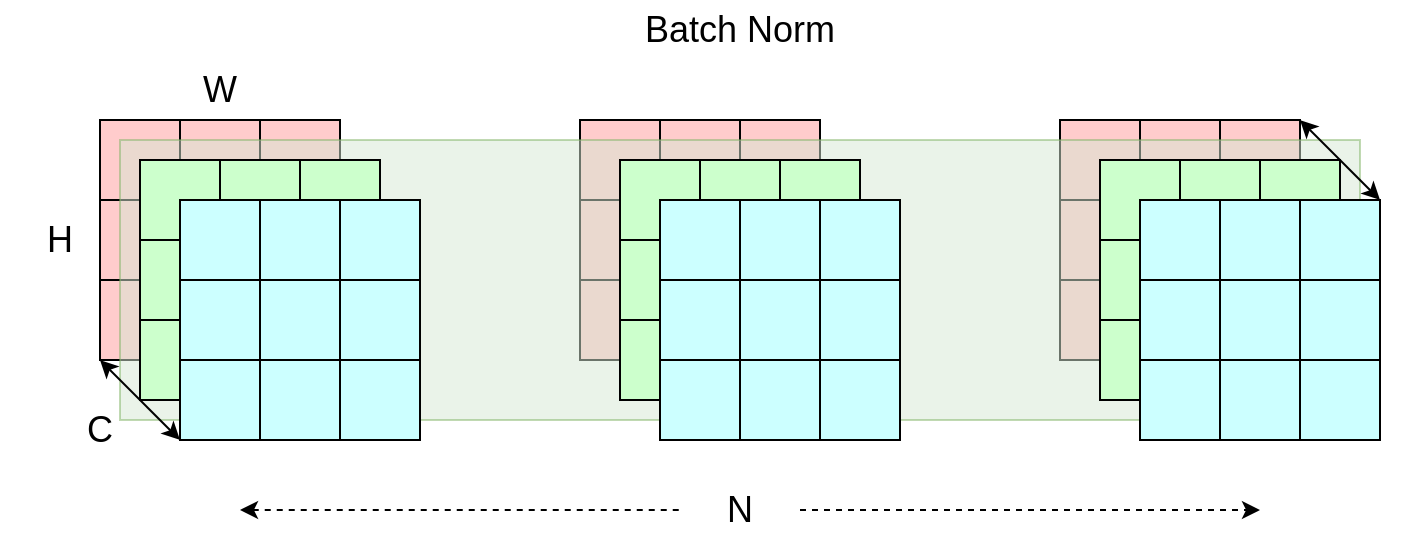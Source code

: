 <mxfile version="20.8.11" type="github" pages="5">
  <diagram name="Page-1" id="73H9CBfih1wd_lHmCo1n">
    <mxGraphModel dx="1050" dy="619" grid="1" gridSize="10" guides="1" tooltips="1" connect="1" arrows="1" fold="1" page="1" pageScale="1" pageWidth="850" pageHeight="1100" math="0" shadow="0">
      <root>
        <mxCell id="0" />
        <mxCell id="1" parent="0" />
        <mxCell id="boZotzxujvzEMS0My_Fa-1" value="" style="group" vertex="1" connectable="0" parent="1">
          <mxGeometry x="60" y="210" width="690" height="270" as="geometry" />
        </mxCell>
        <mxCell id="46tiHvYXBvrRHCsuIv1C-177" value="" style="group" vertex="1" connectable="0" parent="boZotzxujvzEMS0My_Fa-1">
          <mxGeometry x="50" y="60" width="600" height="120" as="geometry" />
        </mxCell>
        <mxCell id="46tiHvYXBvrRHCsuIv1C-137" value="" style="whiteSpace=wrap;html=1;aspect=fixed;fillColor=#FFCCCC;" vertex="1" parent="46tiHvYXBvrRHCsuIv1C-177">
          <mxGeometry x="480" y="80" width="40" height="40" as="geometry" />
        </mxCell>
        <mxCell id="46tiHvYXBvrRHCsuIv1C-138" value="" style="whiteSpace=wrap;html=1;aspect=fixed;fillColor=#FFCCCC;" vertex="1" parent="46tiHvYXBvrRHCsuIv1C-177">
          <mxGeometry x="520" y="80" width="40" height="40" as="geometry" />
        </mxCell>
        <mxCell id="46tiHvYXBvrRHCsuIv1C-139" value="" style="whiteSpace=wrap;html=1;aspect=fixed;fillColor=#FFCCCC;" vertex="1" parent="46tiHvYXBvrRHCsuIv1C-177">
          <mxGeometry x="560" y="80" width="40" height="40" as="geometry" />
        </mxCell>
        <mxCell id="46tiHvYXBvrRHCsuIv1C-140" value="" style="whiteSpace=wrap;html=1;aspect=fixed;fillColor=#FFCCCC;" vertex="1" parent="46tiHvYXBvrRHCsuIv1C-177">
          <mxGeometry x="480" y="40" width="40" height="40" as="geometry" />
        </mxCell>
        <mxCell id="46tiHvYXBvrRHCsuIv1C-141" value="" style="whiteSpace=wrap;html=1;aspect=fixed;fillColor=#FFCCCC;" vertex="1" parent="46tiHvYXBvrRHCsuIv1C-177">
          <mxGeometry x="520" y="40" width="40" height="40" as="geometry" />
        </mxCell>
        <mxCell id="46tiHvYXBvrRHCsuIv1C-142" value="" style="whiteSpace=wrap;html=1;aspect=fixed;fillColor=#FFCCCC;" vertex="1" parent="46tiHvYXBvrRHCsuIv1C-177">
          <mxGeometry x="560" y="40" width="40" height="40" as="geometry" />
        </mxCell>
        <mxCell id="46tiHvYXBvrRHCsuIv1C-143" value="" style="whiteSpace=wrap;html=1;aspect=fixed;fillColor=#FFCCCC;" vertex="1" parent="46tiHvYXBvrRHCsuIv1C-177">
          <mxGeometry x="480" width="40" height="40" as="geometry" />
        </mxCell>
        <mxCell id="46tiHvYXBvrRHCsuIv1C-144" value="" style="whiteSpace=wrap;html=1;aspect=fixed;fillColor=#FFCCCC;" vertex="1" parent="46tiHvYXBvrRHCsuIv1C-177">
          <mxGeometry x="520" width="40" height="40" as="geometry" />
        </mxCell>
        <mxCell id="46tiHvYXBvrRHCsuIv1C-145" value="" style="whiteSpace=wrap;html=1;aspect=fixed;fillColor=#FFCCCC;" vertex="1" parent="46tiHvYXBvrRHCsuIv1C-177">
          <mxGeometry x="560" width="40" height="40" as="geometry" />
        </mxCell>
        <mxCell id="46tiHvYXBvrRHCsuIv1C-106" value="" style="whiteSpace=wrap;html=1;aspect=fixed;fillColor=#FFCCCC;" vertex="1" parent="46tiHvYXBvrRHCsuIv1C-177">
          <mxGeometry x="240" y="80" width="40" height="40" as="geometry" />
        </mxCell>
        <mxCell id="46tiHvYXBvrRHCsuIv1C-107" value="" style="whiteSpace=wrap;html=1;aspect=fixed;fillColor=#FFCCCC;" vertex="1" parent="46tiHvYXBvrRHCsuIv1C-177">
          <mxGeometry x="280" y="80" width="40" height="40" as="geometry" />
        </mxCell>
        <mxCell id="46tiHvYXBvrRHCsuIv1C-108" value="" style="whiteSpace=wrap;html=1;aspect=fixed;fillColor=#FFCCCC;" vertex="1" parent="46tiHvYXBvrRHCsuIv1C-177">
          <mxGeometry x="320" y="80" width="40" height="40" as="geometry" />
        </mxCell>
        <mxCell id="46tiHvYXBvrRHCsuIv1C-109" value="" style="whiteSpace=wrap;html=1;aspect=fixed;fillColor=#FFCCCC;" vertex="1" parent="46tiHvYXBvrRHCsuIv1C-177">
          <mxGeometry x="240" y="40" width="40" height="40" as="geometry" />
        </mxCell>
        <mxCell id="46tiHvYXBvrRHCsuIv1C-110" value="" style="whiteSpace=wrap;html=1;aspect=fixed;fillColor=#FFCCCC;" vertex="1" parent="46tiHvYXBvrRHCsuIv1C-177">
          <mxGeometry x="280" y="40" width="40" height="40" as="geometry" />
        </mxCell>
        <mxCell id="46tiHvYXBvrRHCsuIv1C-111" value="" style="whiteSpace=wrap;html=1;aspect=fixed;fillColor=#FFCCCC;" vertex="1" parent="46tiHvYXBvrRHCsuIv1C-177">
          <mxGeometry x="320" y="40" width="40" height="40" as="geometry" />
        </mxCell>
        <mxCell id="46tiHvYXBvrRHCsuIv1C-112" value="" style="whiteSpace=wrap;html=1;aspect=fixed;fillColor=#FFCCCC;" vertex="1" parent="46tiHvYXBvrRHCsuIv1C-177">
          <mxGeometry x="240" width="40" height="40" as="geometry" />
        </mxCell>
        <mxCell id="46tiHvYXBvrRHCsuIv1C-113" value="" style="whiteSpace=wrap;html=1;aspect=fixed;fillColor=#FFCCCC;" vertex="1" parent="46tiHvYXBvrRHCsuIv1C-177">
          <mxGeometry x="280" width="40" height="40" as="geometry" />
        </mxCell>
        <mxCell id="46tiHvYXBvrRHCsuIv1C-114" value="" style="whiteSpace=wrap;html=1;aspect=fixed;fillColor=#FFCCCC;" vertex="1" parent="46tiHvYXBvrRHCsuIv1C-177">
          <mxGeometry x="320" width="40" height="40" as="geometry" />
        </mxCell>
        <mxCell id="46tiHvYXBvrRHCsuIv1C-76" value="" style="whiteSpace=wrap;html=1;aspect=fixed;fillColor=#FFCCCC;" vertex="1" parent="46tiHvYXBvrRHCsuIv1C-177">
          <mxGeometry y="80" width="40" height="40" as="geometry" />
        </mxCell>
        <mxCell id="46tiHvYXBvrRHCsuIv1C-77" value="" style="whiteSpace=wrap;html=1;aspect=fixed;fillColor=#FFCCCC;" vertex="1" parent="46tiHvYXBvrRHCsuIv1C-177">
          <mxGeometry x="40" y="80" width="40" height="40" as="geometry" />
        </mxCell>
        <mxCell id="46tiHvYXBvrRHCsuIv1C-78" value="" style="whiteSpace=wrap;html=1;aspect=fixed;fillColor=#FFCCCC;" vertex="1" parent="46tiHvYXBvrRHCsuIv1C-177">
          <mxGeometry x="80" y="80" width="40" height="40" as="geometry" />
        </mxCell>
        <mxCell id="46tiHvYXBvrRHCsuIv1C-79" value="" style="whiteSpace=wrap;html=1;aspect=fixed;fillColor=#FFCCCC;" vertex="1" parent="46tiHvYXBvrRHCsuIv1C-177">
          <mxGeometry y="40" width="40" height="40" as="geometry" />
        </mxCell>
        <mxCell id="46tiHvYXBvrRHCsuIv1C-80" value="" style="whiteSpace=wrap;html=1;aspect=fixed;fillColor=#FFCCCC;" vertex="1" parent="46tiHvYXBvrRHCsuIv1C-177">
          <mxGeometry x="40" y="40" width="40" height="40" as="geometry" />
        </mxCell>
        <mxCell id="46tiHvYXBvrRHCsuIv1C-81" value="" style="whiteSpace=wrap;html=1;aspect=fixed;fillColor=#FFCCCC;" vertex="1" parent="46tiHvYXBvrRHCsuIv1C-177">
          <mxGeometry x="80" y="40" width="40" height="40" as="geometry" />
        </mxCell>
        <mxCell id="46tiHvYXBvrRHCsuIv1C-82" value="" style="whiteSpace=wrap;html=1;aspect=fixed;fillColor=#FFCCCC;" vertex="1" parent="46tiHvYXBvrRHCsuIv1C-177">
          <mxGeometry width="40" height="40" as="geometry" />
        </mxCell>
        <mxCell id="46tiHvYXBvrRHCsuIv1C-83" value="" style="whiteSpace=wrap;html=1;aspect=fixed;fillColor=#FFCCCC;" vertex="1" parent="46tiHvYXBvrRHCsuIv1C-177">
          <mxGeometry x="40" width="40" height="40" as="geometry" />
        </mxCell>
        <mxCell id="46tiHvYXBvrRHCsuIv1C-84" value="" style="whiteSpace=wrap;html=1;aspect=fixed;fillColor=#FFCCCC;" vertex="1" parent="46tiHvYXBvrRHCsuIv1C-177">
          <mxGeometry x="80" width="40" height="40" as="geometry" />
        </mxCell>
        <mxCell id="46tiHvYXBvrRHCsuIv1C-167" value="" style="rounded=0;whiteSpace=wrap;html=1;fillColor=#d5e8d4;strokeColor=#82b366;glass=0;opacity=50;" vertex="1" parent="boZotzxujvzEMS0My_Fa-1">
          <mxGeometry x="60" y="70" width="620" height="140" as="geometry" />
        </mxCell>
        <mxCell id="46tiHvYXBvrRHCsuIv1C-175" value="" style="group" vertex="1" connectable="0" parent="boZotzxujvzEMS0My_Fa-1">
          <mxGeometry x="70" y="80" width="620" height="140" as="geometry" />
        </mxCell>
        <mxCell id="46tiHvYXBvrRHCsuIv1C-172" value="" style="group" vertex="1" connectable="0" parent="46tiHvYXBvrRHCsuIv1C-175">
          <mxGeometry width="120" height="120" as="geometry" />
        </mxCell>
        <mxCell id="46tiHvYXBvrRHCsuIv1C-86" value="" style="whiteSpace=wrap;html=1;aspect=fixed;fillColor=#CCFFCC;" vertex="1" parent="46tiHvYXBvrRHCsuIv1C-172">
          <mxGeometry y="80" width="40" height="40" as="geometry" />
        </mxCell>
        <mxCell id="46tiHvYXBvrRHCsuIv1C-87" value="" style="whiteSpace=wrap;html=1;aspect=fixed;fillColor=#CCFFCC;" vertex="1" parent="46tiHvYXBvrRHCsuIv1C-172">
          <mxGeometry x="40" y="80" width="40" height="40" as="geometry" />
        </mxCell>
        <mxCell id="46tiHvYXBvrRHCsuIv1C-88" value="" style="whiteSpace=wrap;html=1;aspect=fixed;fillColor=#CCFFCC;" vertex="1" parent="46tiHvYXBvrRHCsuIv1C-172">
          <mxGeometry x="80" y="80" width="40" height="40" as="geometry" />
        </mxCell>
        <mxCell id="46tiHvYXBvrRHCsuIv1C-89" value="" style="whiteSpace=wrap;html=1;aspect=fixed;fillColor=#CCFFCC;" vertex="1" parent="46tiHvYXBvrRHCsuIv1C-172">
          <mxGeometry y="40" width="40" height="40" as="geometry" />
        </mxCell>
        <mxCell id="46tiHvYXBvrRHCsuIv1C-90" value="" style="whiteSpace=wrap;html=1;aspect=fixed;fillColor=#CCFFCC;" vertex="1" parent="46tiHvYXBvrRHCsuIv1C-172">
          <mxGeometry x="40" y="40" width="40" height="40" as="geometry" />
        </mxCell>
        <mxCell id="46tiHvYXBvrRHCsuIv1C-91" value="" style="whiteSpace=wrap;html=1;aspect=fixed;fillColor=#CCFFCC;" vertex="1" parent="46tiHvYXBvrRHCsuIv1C-172">
          <mxGeometry x="80" y="40" width="40" height="40" as="geometry" />
        </mxCell>
        <mxCell id="46tiHvYXBvrRHCsuIv1C-92" value="" style="whiteSpace=wrap;html=1;aspect=fixed;fillColor=#CCFFCC;" vertex="1" parent="46tiHvYXBvrRHCsuIv1C-172">
          <mxGeometry width="40" height="40" as="geometry" />
        </mxCell>
        <mxCell id="46tiHvYXBvrRHCsuIv1C-93" value="" style="whiteSpace=wrap;html=1;aspect=fixed;fillColor=#CCFFCC;" vertex="1" parent="46tiHvYXBvrRHCsuIv1C-172">
          <mxGeometry x="40" width="40" height="40" as="geometry" />
        </mxCell>
        <mxCell id="46tiHvYXBvrRHCsuIv1C-94" value="" style="whiteSpace=wrap;html=1;aspect=fixed;fillColor=#CCFFCC;" vertex="1" parent="46tiHvYXBvrRHCsuIv1C-172">
          <mxGeometry x="80" width="40" height="40" as="geometry" />
        </mxCell>
        <mxCell id="46tiHvYXBvrRHCsuIv1C-173" value="" style="group" vertex="1" connectable="0" parent="46tiHvYXBvrRHCsuIv1C-175">
          <mxGeometry x="240" width="120" height="120" as="geometry" />
        </mxCell>
        <mxCell id="46tiHvYXBvrRHCsuIv1C-116" value="" style="whiteSpace=wrap;html=1;aspect=fixed;fillColor=#CCFFCC;" vertex="1" parent="46tiHvYXBvrRHCsuIv1C-173">
          <mxGeometry y="80" width="40" height="40" as="geometry" />
        </mxCell>
        <mxCell id="46tiHvYXBvrRHCsuIv1C-117" value="" style="whiteSpace=wrap;html=1;aspect=fixed;fillColor=#CCFFCC;" vertex="1" parent="46tiHvYXBvrRHCsuIv1C-173">
          <mxGeometry x="40" y="80" width="40" height="40" as="geometry" />
        </mxCell>
        <mxCell id="46tiHvYXBvrRHCsuIv1C-118" value="" style="whiteSpace=wrap;html=1;aspect=fixed;fillColor=#CCFFCC;" vertex="1" parent="46tiHvYXBvrRHCsuIv1C-173">
          <mxGeometry x="80" y="80" width="40" height="40" as="geometry" />
        </mxCell>
        <mxCell id="46tiHvYXBvrRHCsuIv1C-119" value="" style="whiteSpace=wrap;html=1;aspect=fixed;fillColor=#CCFFCC;" vertex="1" parent="46tiHvYXBvrRHCsuIv1C-173">
          <mxGeometry y="40" width="40" height="40" as="geometry" />
        </mxCell>
        <mxCell id="46tiHvYXBvrRHCsuIv1C-120" value="" style="whiteSpace=wrap;html=1;aspect=fixed;fillColor=#CCFFCC;" vertex="1" parent="46tiHvYXBvrRHCsuIv1C-173">
          <mxGeometry x="40" y="40" width="40" height="40" as="geometry" />
        </mxCell>
        <mxCell id="46tiHvYXBvrRHCsuIv1C-121" value="" style="whiteSpace=wrap;html=1;aspect=fixed;fillColor=#CCFFCC;" vertex="1" parent="46tiHvYXBvrRHCsuIv1C-173">
          <mxGeometry x="80" y="40" width="40" height="40" as="geometry" />
        </mxCell>
        <mxCell id="46tiHvYXBvrRHCsuIv1C-122" value="" style="whiteSpace=wrap;html=1;aspect=fixed;fillColor=#CCFFCC;" vertex="1" parent="46tiHvYXBvrRHCsuIv1C-173">
          <mxGeometry width="40" height="40" as="geometry" />
        </mxCell>
        <mxCell id="46tiHvYXBvrRHCsuIv1C-123" value="" style="whiteSpace=wrap;html=1;aspect=fixed;fillColor=#CCFFCC;" vertex="1" parent="46tiHvYXBvrRHCsuIv1C-173">
          <mxGeometry x="40" width="40" height="40" as="geometry" />
        </mxCell>
        <mxCell id="46tiHvYXBvrRHCsuIv1C-124" value="" style="whiteSpace=wrap;html=1;aspect=fixed;fillColor=#CCFFCC;" vertex="1" parent="46tiHvYXBvrRHCsuIv1C-173">
          <mxGeometry x="80" width="40" height="40" as="geometry" />
        </mxCell>
        <mxCell id="46tiHvYXBvrRHCsuIv1C-174" value="" style="group" vertex="1" connectable="0" parent="46tiHvYXBvrRHCsuIv1C-175">
          <mxGeometry x="480" width="120" height="120" as="geometry" />
        </mxCell>
        <mxCell id="46tiHvYXBvrRHCsuIv1C-147" value="" style="whiteSpace=wrap;html=1;aspect=fixed;fillColor=#CCFFCC;" vertex="1" parent="46tiHvYXBvrRHCsuIv1C-174">
          <mxGeometry y="80" width="40" height="40" as="geometry" />
        </mxCell>
        <mxCell id="46tiHvYXBvrRHCsuIv1C-148" value="" style="whiteSpace=wrap;html=1;aspect=fixed;fillColor=#CCFFCC;" vertex="1" parent="46tiHvYXBvrRHCsuIv1C-174">
          <mxGeometry x="40" y="80" width="40" height="40" as="geometry" />
        </mxCell>
        <mxCell id="46tiHvYXBvrRHCsuIv1C-149" value="" style="whiteSpace=wrap;html=1;aspect=fixed;fillColor=#CCFFCC;" vertex="1" parent="46tiHvYXBvrRHCsuIv1C-174">
          <mxGeometry x="80" y="80" width="40" height="40" as="geometry" />
        </mxCell>
        <mxCell id="46tiHvYXBvrRHCsuIv1C-150" value="" style="whiteSpace=wrap;html=1;aspect=fixed;fillColor=#CCFFCC;" vertex="1" parent="46tiHvYXBvrRHCsuIv1C-174">
          <mxGeometry y="40" width="40" height="40" as="geometry" />
        </mxCell>
        <mxCell id="46tiHvYXBvrRHCsuIv1C-151" value="" style="whiteSpace=wrap;html=1;aspect=fixed;fillColor=#CCFFCC;" vertex="1" parent="46tiHvYXBvrRHCsuIv1C-174">
          <mxGeometry x="40" y="40" width="40" height="40" as="geometry" />
        </mxCell>
        <mxCell id="46tiHvYXBvrRHCsuIv1C-152" value="" style="whiteSpace=wrap;html=1;aspect=fixed;fillColor=#CCFFCC;" vertex="1" parent="46tiHvYXBvrRHCsuIv1C-174">
          <mxGeometry x="80" y="40" width="40" height="40" as="geometry" />
        </mxCell>
        <mxCell id="46tiHvYXBvrRHCsuIv1C-153" value="" style="whiteSpace=wrap;html=1;aspect=fixed;fillColor=#CCFFCC;" vertex="1" parent="46tiHvYXBvrRHCsuIv1C-174">
          <mxGeometry width="40" height="40" as="geometry" />
        </mxCell>
        <mxCell id="46tiHvYXBvrRHCsuIv1C-154" value="" style="whiteSpace=wrap;html=1;aspect=fixed;fillColor=#CCFFCC;" vertex="1" parent="46tiHvYXBvrRHCsuIv1C-174">
          <mxGeometry x="40" width="40" height="40" as="geometry" />
        </mxCell>
        <mxCell id="46tiHvYXBvrRHCsuIv1C-155" value="" style="whiteSpace=wrap;html=1;aspect=fixed;fillColor=#CCFFCC;" vertex="1" parent="46tiHvYXBvrRHCsuIv1C-174">
          <mxGeometry x="80" width="40" height="40" as="geometry" />
        </mxCell>
        <mxCell id="46tiHvYXBvrRHCsuIv1C-176" value="" style="group" vertex="1" connectable="0" parent="46tiHvYXBvrRHCsuIv1C-175">
          <mxGeometry x="20" y="20" width="600" height="120" as="geometry" />
        </mxCell>
        <mxCell id="46tiHvYXBvrRHCsuIv1C-95" value="" style="group;fillColor=none;" vertex="1" connectable="0" parent="46tiHvYXBvrRHCsuIv1C-176">
          <mxGeometry width="120" height="120" as="geometry" />
        </mxCell>
        <mxCell id="46tiHvYXBvrRHCsuIv1C-96" value="" style="whiteSpace=wrap;html=1;aspect=fixed;fillColor=#CCFFFF;" vertex="1" parent="46tiHvYXBvrRHCsuIv1C-95">
          <mxGeometry y="80" width="40" height="40" as="geometry" />
        </mxCell>
        <mxCell id="46tiHvYXBvrRHCsuIv1C-97" value="" style="whiteSpace=wrap;html=1;aspect=fixed;fillColor=#CCFFFF;" vertex="1" parent="46tiHvYXBvrRHCsuIv1C-95">
          <mxGeometry x="40" y="80" width="40" height="40" as="geometry" />
        </mxCell>
        <mxCell id="46tiHvYXBvrRHCsuIv1C-98" value="" style="whiteSpace=wrap;html=1;aspect=fixed;fillColor=#CCFFFF;" vertex="1" parent="46tiHvYXBvrRHCsuIv1C-95">
          <mxGeometry x="80" y="80" width="40" height="40" as="geometry" />
        </mxCell>
        <mxCell id="46tiHvYXBvrRHCsuIv1C-99" value="" style="whiteSpace=wrap;html=1;aspect=fixed;fillColor=#CCFFFF;" vertex="1" parent="46tiHvYXBvrRHCsuIv1C-95">
          <mxGeometry y="40" width="40" height="40" as="geometry" />
        </mxCell>
        <mxCell id="46tiHvYXBvrRHCsuIv1C-100" value="" style="whiteSpace=wrap;html=1;aspect=fixed;fillColor=#CCFFFF;" vertex="1" parent="46tiHvYXBvrRHCsuIv1C-95">
          <mxGeometry x="40" y="40" width="40" height="40" as="geometry" />
        </mxCell>
        <mxCell id="46tiHvYXBvrRHCsuIv1C-101" value="" style="whiteSpace=wrap;html=1;aspect=fixed;fillColor=#CCFFFF;" vertex="1" parent="46tiHvYXBvrRHCsuIv1C-95">
          <mxGeometry x="80" y="40" width="40" height="40" as="geometry" />
        </mxCell>
        <mxCell id="46tiHvYXBvrRHCsuIv1C-102" value="" style="whiteSpace=wrap;html=1;aspect=fixed;fillColor=#CCFFFF;" vertex="1" parent="46tiHvYXBvrRHCsuIv1C-95">
          <mxGeometry width="40" height="40" as="geometry" />
        </mxCell>
        <mxCell id="46tiHvYXBvrRHCsuIv1C-103" value="" style="whiteSpace=wrap;html=1;aspect=fixed;fillColor=#CCFFFF;" vertex="1" parent="46tiHvYXBvrRHCsuIv1C-95">
          <mxGeometry x="40" width="40" height="40" as="geometry" />
        </mxCell>
        <mxCell id="46tiHvYXBvrRHCsuIv1C-104" value="" style="whiteSpace=wrap;html=1;aspect=fixed;fillColor=#CCFFFF;" vertex="1" parent="46tiHvYXBvrRHCsuIv1C-95">
          <mxGeometry x="80" width="40" height="40" as="geometry" />
        </mxCell>
        <mxCell id="46tiHvYXBvrRHCsuIv1C-125" value="" style="group;fillColor=none;" vertex="1" connectable="0" parent="46tiHvYXBvrRHCsuIv1C-176">
          <mxGeometry x="240" width="120" height="120" as="geometry" />
        </mxCell>
        <mxCell id="46tiHvYXBvrRHCsuIv1C-126" value="" style="whiteSpace=wrap;html=1;aspect=fixed;fillColor=#CCFFFF;" vertex="1" parent="46tiHvYXBvrRHCsuIv1C-125">
          <mxGeometry y="80" width="40" height="40" as="geometry" />
        </mxCell>
        <mxCell id="46tiHvYXBvrRHCsuIv1C-127" value="" style="whiteSpace=wrap;html=1;aspect=fixed;fillColor=#CCFFFF;" vertex="1" parent="46tiHvYXBvrRHCsuIv1C-125">
          <mxGeometry x="40" y="80" width="40" height="40" as="geometry" />
        </mxCell>
        <mxCell id="46tiHvYXBvrRHCsuIv1C-128" value="" style="whiteSpace=wrap;html=1;aspect=fixed;fillColor=#CCFFFF;" vertex="1" parent="46tiHvYXBvrRHCsuIv1C-125">
          <mxGeometry x="80" y="80" width="40" height="40" as="geometry" />
        </mxCell>
        <mxCell id="46tiHvYXBvrRHCsuIv1C-129" value="" style="whiteSpace=wrap;html=1;aspect=fixed;fillColor=#CCFFFF;" vertex="1" parent="46tiHvYXBvrRHCsuIv1C-125">
          <mxGeometry y="40" width="40" height="40" as="geometry" />
        </mxCell>
        <mxCell id="46tiHvYXBvrRHCsuIv1C-130" value="" style="whiteSpace=wrap;html=1;aspect=fixed;fillColor=#CCFFFF;" vertex="1" parent="46tiHvYXBvrRHCsuIv1C-125">
          <mxGeometry x="40" y="40" width="40" height="40" as="geometry" />
        </mxCell>
        <mxCell id="46tiHvYXBvrRHCsuIv1C-131" value="" style="whiteSpace=wrap;html=1;aspect=fixed;fillColor=#CCFFFF;" vertex="1" parent="46tiHvYXBvrRHCsuIv1C-125">
          <mxGeometry x="80" y="40" width="40" height="40" as="geometry" />
        </mxCell>
        <mxCell id="46tiHvYXBvrRHCsuIv1C-132" value="" style="whiteSpace=wrap;html=1;aspect=fixed;fillColor=#CCFFFF;" vertex="1" parent="46tiHvYXBvrRHCsuIv1C-125">
          <mxGeometry width="40" height="40" as="geometry" />
        </mxCell>
        <mxCell id="46tiHvYXBvrRHCsuIv1C-133" value="" style="whiteSpace=wrap;html=1;aspect=fixed;fillColor=#CCFFFF;" vertex="1" parent="46tiHvYXBvrRHCsuIv1C-125">
          <mxGeometry x="40" width="40" height="40" as="geometry" />
        </mxCell>
        <mxCell id="46tiHvYXBvrRHCsuIv1C-134" value="" style="whiteSpace=wrap;html=1;aspect=fixed;fillColor=#CCFFFF;" vertex="1" parent="46tiHvYXBvrRHCsuIv1C-125">
          <mxGeometry x="80" width="40" height="40" as="geometry" />
        </mxCell>
        <mxCell id="46tiHvYXBvrRHCsuIv1C-171" value="" style="group" vertex="1" connectable="0" parent="46tiHvYXBvrRHCsuIv1C-176">
          <mxGeometry x="480" width="120" height="120" as="geometry" />
        </mxCell>
        <mxCell id="46tiHvYXBvrRHCsuIv1C-157" value="" style="whiteSpace=wrap;html=1;aspect=fixed;fillColor=#CCFFFF;" vertex="1" parent="46tiHvYXBvrRHCsuIv1C-171">
          <mxGeometry y="80" width="40" height="40" as="geometry" />
        </mxCell>
        <mxCell id="46tiHvYXBvrRHCsuIv1C-158" value="" style="whiteSpace=wrap;html=1;aspect=fixed;fillColor=#CCFFFF;" vertex="1" parent="46tiHvYXBvrRHCsuIv1C-171">
          <mxGeometry x="40" y="80" width="40" height="40" as="geometry" />
        </mxCell>
        <mxCell id="46tiHvYXBvrRHCsuIv1C-159" value="" style="whiteSpace=wrap;html=1;aspect=fixed;fillColor=#CCFFFF;" vertex="1" parent="46tiHvYXBvrRHCsuIv1C-171">
          <mxGeometry x="80" y="80" width="40" height="40" as="geometry" />
        </mxCell>
        <mxCell id="46tiHvYXBvrRHCsuIv1C-160" value="" style="whiteSpace=wrap;html=1;aspect=fixed;fillColor=#CCFFFF;" vertex="1" parent="46tiHvYXBvrRHCsuIv1C-171">
          <mxGeometry y="40" width="40" height="40" as="geometry" />
        </mxCell>
        <mxCell id="46tiHvYXBvrRHCsuIv1C-161" value="" style="whiteSpace=wrap;html=1;aspect=fixed;fillColor=#CCFFFF;" vertex="1" parent="46tiHvYXBvrRHCsuIv1C-171">
          <mxGeometry x="40" y="40" width="40" height="40" as="geometry" />
        </mxCell>
        <mxCell id="46tiHvYXBvrRHCsuIv1C-162" value="" style="whiteSpace=wrap;html=1;aspect=fixed;fillColor=#CCFFFF;" vertex="1" parent="46tiHvYXBvrRHCsuIv1C-171">
          <mxGeometry x="80" y="40" width="40" height="40" as="geometry" />
        </mxCell>
        <mxCell id="46tiHvYXBvrRHCsuIv1C-163" value="" style="whiteSpace=wrap;html=1;aspect=fixed;fillColor=#CCFFFF;" vertex="1" parent="46tiHvYXBvrRHCsuIv1C-171">
          <mxGeometry width="40" height="40" as="geometry" />
        </mxCell>
        <mxCell id="46tiHvYXBvrRHCsuIv1C-164" value="" style="whiteSpace=wrap;html=1;aspect=fixed;fillColor=#CCFFFF;" vertex="1" parent="46tiHvYXBvrRHCsuIv1C-171">
          <mxGeometry x="40" width="40" height="40" as="geometry" />
        </mxCell>
        <mxCell id="46tiHvYXBvrRHCsuIv1C-165" value="" style="whiteSpace=wrap;html=1;aspect=fixed;fillColor=#CCFFFF;" vertex="1" parent="46tiHvYXBvrRHCsuIv1C-171">
          <mxGeometry x="80" width="40" height="40" as="geometry" />
        </mxCell>
        <mxCell id="46tiHvYXBvrRHCsuIv1C-178" value="" style="endArrow=classic;startArrow=classic;html=1;rounded=0;entryX=1;entryY=0;entryDx=0;entryDy=0;exitX=1;exitY=0;exitDx=0;exitDy=0;" edge="1" parent="boZotzxujvzEMS0My_Fa-1" source="46tiHvYXBvrRHCsuIv1C-145" target="46tiHvYXBvrRHCsuIv1C-165">
          <mxGeometry width="50" height="50" relative="1" as="geometry">
            <mxPoint x="660" y="50" as="sourcePoint" />
            <mxPoint x="700" y="90" as="targetPoint" />
          </mxGeometry>
        </mxCell>
        <mxCell id="46tiHvYXBvrRHCsuIv1C-179" value="" style="endArrow=classic;startArrow=classic;html=1;rounded=0;exitX=0;exitY=1;exitDx=0;exitDy=0;entryX=0;entryY=1;entryDx=0;entryDy=0;" edge="1" parent="boZotzxujvzEMS0My_Fa-1" source="46tiHvYXBvrRHCsuIv1C-76" target="46tiHvYXBvrRHCsuIv1C-96">
          <mxGeometry width="50" height="50" relative="1" as="geometry">
            <mxPoint x="660" y="70" as="sourcePoint" />
            <mxPoint x="20" y="240" as="targetPoint" />
          </mxGeometry>
        </mxCell>
        <mxCell id="CRIsOQ3-V_YaS2e_dEpI-5" value="" style="group" vertex="1" connectable="0" parent="boZotzxujvzEMS0My_Fa-1">
          <mxGeometry y="30" width="140" height="200" as="geometry" />
        </mxCell>
        <mxCell id="CRIsOQ3-V_YaS2e_dEpI-1" value="&lt;font style=&quot;font-size: 18px;&quot;&gt;H&lt;/font&gt;" style="text;strokeColor=none;align=center;fillColor=none;html=1;verticalAlign=middle;whiteSpace=wrap;rounded=0;" vertex="1" parent="CRIsOQ3-V_YaS2e_dEpI-5">
          <mxGeometry y="75" width="60" height="30" as="geometry" />
        </mxCell>
        <mxCell id="CRIsOQ3-V_YaS2e_dEpI-2" value="&lt;font style=&quot;font-size: 18px;&quot;&gt;W&lt;/font&gt;" style="text;strokeColor=none;align=center;fillColor=none;html=1;verticalAlign=middle;whiteSpace=wrap;rounded=0;" vertex="1" parent="CRIsOQ3-V_YaS2e_dEpI-5">
          <mxGeometry x="80" width="60" height="30" as="geometry" />
        </mxCell>
        <mxCell id="CRIsOQ3-V_YaS2e_dEpI-3" value="&lt;font style=&quot;font-size: 18px;&quot;&gt;C&lt;/font&gt;" style="text;strokeColor=none;align=center;fillColor=none;html=1;verticalAlign=middle;whiteSpace=wrap;rounded=0;" vertex="1" parent="CRIsOQ3-V_YaS2e_dEpI-5">
          <mxGeometry x="20" y="170" width="60" height="30" as="geometry" />
        </mxCell>
        <mxCell id="_v1hW3p0XYmbJO2bgSYn-2" value="" style="endArrow=classic;startArrow=none;html=1;rounded=0;fontSize=18;dashed=1;" edge="1" parent="boZotzxujvzEMS0My_Fa-1" source="_v1hW3p0XYmbJO2bgSYn-1">
          <mxGeometry width="50" height="50" relative="1" as="geometry">
            <mxPoint x="120" y="250" as="sourcePoint" />
            <mxPoint x="630" y="255" as="targetPoint" />
          </mxGeometry>
        </mxCell>
        <mxCell id="_v1hW3p0XYmbJO2bgSYn-3" value="" style="endArrow=none;startArrow=classic;html=1;rounded=0;fontSize=18;dashed=1;" edge="1" parent="boZotzxujvzEMS0My_Fa-1" target="_v1hW3p0XYmbJO2bgSYn-1">
          <mxGeometry width="50" height="50" relative="1" as="geometry">
            <mxPoint x="120" y="255" as="sourcePoint" />
            <mxPoint x="630" y="250" as="targetPoint" />
          </mxGeometry>
        </mxCell>
        <mxCell id="_v1hW3p0XYmbJO2bgSYn-1" value="N" style="text;strokeColor=none;align=center;fillColor=none;html=1;verticalAlign=middle;whiteSpace=wrap;rounded=0;fontSize=18;" vertex="1" parent="boZotzxujvzEMS0My_Fa-1">
          <mxGeometry x="340" y="240" width="60" height="30" as="geometry" />
        </mxCell>
        <mxCell id="6IaaB_VYUBGCzXYEQZhU-2" value="Batch Norm" style="text;strokeColor=none;align=center;fillColor=none;html=1;verticalAlign=middle;whiteSpace=wrap;rounded=0;fontSize=18;" vertex="1" parent="boZotzxujvzEMS0My_Fa-1">
          <mxGeometry x="280" width="180" height="30" as="geometry" />
        </mxCell>
      </root>
    </mxGraphModel>
  </diagram>
  <diagram id="8BjwuNYLxlb46O_tfolo" name="Page-2">
    <mxGraphModel dx="1050" dy="619" grid="1" gridSize="10" guides="1" tooltips="1" connect="1" arrows="1" fold="1" page="1" pageScale="1" pageWidth="850" pageHeight="1100" math="0" shadow="0">
      <root>
        <mxCell id="0" />
        <mxCell id="1" parent="0" />
        <mxCell id="BGkk7ZZx-UUxByDumVNZ-1" value="" style="group" vertex="1" connectable="0" parent="1">
          <mxGeometry x="70" y="20" width="690" height="270" as="geometry" />
        </mxCell>
        <mxCell id="OoBf4YDBdB8mfdTsz7xy-1" value="" style="group" vertex="1" connectable="0" parent="BGkk7ZZx-UUxByDumVNZ-1">
          <mxGeometry x="50" y="60" width="600" height="120" as="geometry" />
        </mxCell>
        <mxCell id="OoBf4YDBdB8mfdTsz7xy-2" value="" style="whiteSpace=wrap;html=1;aspect=fixed;fillColor=#FFCCCC;" vertex="1" parent="OoBf4YDBdB8mfdTsz7xy-1">
          <mxGeometry x="480" y="80" width="40" height="40" as="geometry" />
        </mxCell>
        <mxCell id="OoBf4YDBdB8mfdTsz7xy-3" value="" style="whiteSpace=wrap;html=1;aspect=fixed;fillColor=#FFCCCC;" vertex="1" parent="OoBf4YDBdB8mfdTsz7xy-1">
          <mxGeometry x="520" y="80" width="40" height="40" as="geometry" />
        </mxCell>
        <mxCell id="OoBf4YDBdB8mfdTsz7xy-4" value="" style="whiteSpace=wrap;html=1;aspect=fixed;fillColor=#FFCCCC;" vertex="1" parent="OoBf4YDBdB8mfdTsz7xy-1">
          <mxGeometry x="560" y="80" width="40" height="40" as="geometry" />
        </mxCell>
        <mxCell id="OoBf4YDBdB8mfdTsz7xy-5" value="" style="whiteSpace=wrap;html=1;aspect=fixed;fillColor=#FFCCCC;" vertex="1" parent="OoBf4YDBdB8mfdTsz7xy-1">
          <mxGeometry x="480" y="40" width="40" height="40" as="geometry" />
        </mxCell>
        <mxCell id="OoBf4YDBdB8mfdTsz7xy-6" value="" style="whiteSpace=wrap;html=1;aspect=fixed;fillColor=#FFCCCC;" vertex="1" parent="OoBf4YDBdB8mfdTsz7xy-1">
          <mxGeometry x="520" y="40" width="40" height="40" as="geometry" />
        </mxCell>
        <mxCell id="OoBf4YDBdB8mfdTsz7xy-7" value="" style="whiteSpace=wrap;html=1;aspect=fixed;fillColor=#FFCCCC;" vertex="1" parent="OoBf4YDBdB8mfdTsz7xy-1">
          <mxGeometry x="560" y="40" width="40" height="40" as="geometry" />
        </mxCell>
        <mxCell id="OoBf4YDBdB8mfdTsz7xy-8" value="" style="whiteSpace=wrap;html=1;aspect=fixed;fillColor=#FFCCCC;" vertex="1" parent="OoBf4YDBdB8mfdTsz7xy-1">
          <mxGeometry x="480" width="40" height="40" as="geometry" />
        </mxCell>
        <mxCell id="OoBf4YDBdB8mfdTsz7xy-9" value="" style="whiteSpace=wrap;html=1;aspect=fixed;fillColor=#FFCCCC;" vertex="1" parent="OoBf4YDBdB8mfdTsz7xy-1">
          <mxGeometry x="520" width="40" height="40" as="geometry" />
        </mxCell>
        <mxCell id="OoBf4YDBdB8mfdTsz7xy-10" value="" style="whiteSpace=wrap;html=1;aspect=fixed;fillColor=#FFCCCC;" vertex="1" parent="OoBf4YDBdB8mfdTsz7xy-1">
          <mxGeometry x="560" width="40" height="40" as="geometry" />
        </mxCell>
        <mxCell id="OoBf4YDBdB8mfdTsz7xy-11" value="" style="whiteSpace=wrap;html=1;aspect=fixed;fillColor=#FFCCCC;" vertex="1" parent="OoBf4YDBdB8mfdTsz7xy-1">
          <mxGeometry x="240" y="80" width="40" height="40" as="geometry" />
        </mxCell>
        <mxCell id="OoBf4YDBdB8mfdTsz7xy-12" value="" style="whiteSpace=wrap;html=1;aspect=fixed;fillColor=#FFCCCC;" vertex="1" parent="OoBf4YDBdB8mfdTsz7xy-1">
          <mxGeometry x="280" y="80" width="40" height="40" as="geometry" />
        </mxCell>
        <mxCell id="OoBf4YDBdB8mfdTsz7xy-13" value="" style="whiteSpace=wrap;html=1;aspect=fixed;fillColor=#FFCCCC;" vertex="1" parent="OoBf4YDBdB8mfdTsz7xy-1">
          <mxGeometry x="320" y="80" width="40" height="40" as="geometry" />
        </mxCell>
        <mxCell id="OoBf4YDBdB8mfdTsz7xy-14" value="" style="whiteSpace=wrap;html=1;aspect=fixed;fillColor=#FFCCCC;" vertex="1" parent="OoBf4YDBdB8mfdTsz7xy-1">
          <mxGeometry x="240" y="40" width="40" height="40" as="geometry" />
        </mxCell>
        <mxCell id="OoBf4YDBdB8mfdTsz7xy-15" value="" style="whiteSpace=wrap;html=1;aspect=fixed;fillColor=#FFCCCC;" vertex="1" parent="OoBf4YDBdB8mfdTsz7xy-1">
          <mxGeometry x="280" y="40" width="40" height="40" as="geometry" />
        </mxCell>
        <mxCell id="OoBf4YDBdB8mfdTsz7xy-16" value="" style="whiteSpace=wrap;html=1;aspect=fixed;fillColor=#FFCCCC;" vertex="1" parent="OoBf4YDBdB8mfdTsz7xy-1">
          <mxGeometry x="320" y="40" width="40" height="40" as="geometry" />
        </mxCell>
        <mxCell id="OoBf4YDBdB8mfdTsz7xy-17" value="" style="whiteSpace=wrap;html=1;aspect=fixed;fillColor=#FFCCCC;" vertex="1" parent="OoBf4YDBdB8mfdTsz7xy-1">
          <mxGeometry x="240" width="40" height="40" as="geometry" />
        </mxCell>
        <mxCell id="OoBf4YDBdB8mfdTsz7xy-18" value="" style="whiteSpace=wrap;html=1;aspect=fixed;fillColor=#FFCCCC;" vertex="1" parent="OoBf4YDBdB8mfdTsz7xy-1">
          <mxGeometry x="280" width="40" height="40" as="geometry" />
        </mxCell>
        <mxCell id="OoBf4YDBdB8mfdTsz7xy-19" value="" style="whiteSpace=wrap;html=1;aspect=fixed;fillColor=#FFCCCC;" vertex="1" parent="OoBf4YDBdB8mfdTsz7xy-1">
          <mxGeometry x="320" width="40" height="40" as="geometry" />
        </mxCell>
        <mxCell id="OoBf4YDBdB8mfdTsz7xy-20" value="" style="whiteSpace=wrap;html=1;aspect=fixed;fillColor=#FFCCCC;" vertex="1" parent="OoBf4YDBdB8mfdTsz7xy-1">
          <mxGeometry y="80" width="40" height="40" as="geometry" />
        </mxCell>
        <mxCell id="OoBf4YDBdB8mfdTsz7xy-21" value="" style="whiteSpace=wrap;html=1;aspect=fixed;fillColor=#FFCCCC;" vertex="1" parent="OoBf4YDBdB8mfdTsz7xy-1">
          <mxGeometry x="40" y="80" width="40" height="40" as="geometry" />
        </mxCell>
        <mxCell id="OoBf4YDBdB8mfdTsz7xy-22" value="" style="whiteSpace=wrap;html=1;aspect=fixed;fillColor=#FFCCCC;" vertex="1" parent="OoBf4YDBdB8mfdTsz7xy-1">
          <mxGeometry x="80" y="80" width="40" height="40" as="geometry" />
        </mxCell>
        <mxCell id="OoBf4YDBdB8mfdTsz7xy-23" value="" style="whiteSpace=wrap;html=1;aspect=fixed;fillColor=#FFCCCC;" vertex="1" parent="OoBf4YDBdB8mfdTsz7xy-1">
          <mxGeometry y="40" width="40" height="40" as="geometry" />
        </mxCell>
        <mxCell id="OoBf4YDBdB8mfdTsz7xy-24" value="" style="whiteSpace=wrap;html=1;aspect=fixed;fillColor=#FFCCCC;" vertex="1" parent="OoBf4YDBdB8mfdTsz7xy-1">
          <mxGeometry x="40" y="40" width="40" height="40" as="geometry" />
        </mxCell>
        <mxCell id="OoBf4YDBdB8mfdTsz7xy-25" value="" style="whiteSpace=wrap;html=1;aspect=fixed;fillColor=#FFCCCC;" vertex="1" parent="OoBf4YDBdB8mfdTsz7xy-1">
          <mxGeometry x="80" y="40" width="40" height="40" as="geometry" />
        </mxCell>
        <mxCell id="OoBf4YDBdB8mfdTsz7xy-26" value="" style="whiteSpace=wrap;html=1;aspect=fixed;fillColor=#FFCCCC;" vertex="1" parent="OoBf4YDBdB8mfdTsz7xy-1">
          <mxGeometry width="40" height="40" as="geometry" />
        </mxCell>
        <mxCell id="OoBf4YDBdB8mfdTsz7xy-27" value="" style="whiteSpace=wrap;html=1;aspect=fixed;fillColor=#FFCCCC;" vertex="1" parent="OoBf4YDBdB8mfdTsz7xy-1">
          <mxGeometry x="40" width="40" height="40" as="geometry" />
        </mxCell>
        <mxCell id="OoBf4YDBdB8mfdTsz7xy-28" value="" style="whiteSpace=wrap;html=1;aspect=fixed;fillColor=#FFCCCC;" vertex="1" parent="OoBf4YDBdB8mfdTsz7xy-1">
          <mxGeometry x="80" width="40" height="40" as="geometry" />
        </mxCell>
        <mxCell id="OoBf4YDBdB8mfdTsz7xy-30" value="" style="group" vertex="1" connectable="0" parent="BGkk7ZZx-UUxByDumVNZ-1">
          <mxGeometry x="70" y="80" width="620" height="140" as="geometry" />
        </mxCell>
        <mxCell id="OoBf4YDBdB8mfdTsz7xy-31" value="" style="group" vertex="1" connectable="0" parent="OoBf4YDBdB8mfdTsz7xy-30">
          <mxGeometry width="120" height="120" as="geometry" />
        </mxCell>
        <mxCell id="OoBf4YDBdB8mfdTsz7xy-32" value="" style="whiteSpace=wrap;html=1;aspect=fixed;fillColor=#CCFFCC;" vertex="1" parent="OoBf4YDBdB8mfdTsz7xy-31">
          <mxGeometry y="80" width="40" height="40" as="geometry" />
        </mxCell>
        <mxCell id="OoBf4YDBdB8mfdTsz7xy-33" value="" style="whiteSpace=wrap;html=1;aspect=fixed;fillColor=#CCFFCC;" vertex="1" parent="OoBf4YDBdB8mfdTsz7xy-31">
          <mxGeometry x="40" y="80" width="40" height="40" as="geometry" />
        </mxCell>
        <mxCell id="OoBf4YDBdB8mfdTsz7xy-34" value="" style="whiteSpace=wrap;html=1;aspect=fixed;fillColor=#CCFFCC;" vertex="1" parent="OoBf4YDBdB8mfdTsz7xy-31">
          <mxGeometry x="80" y="80" width="40" height="40" as="geometry" />
        </mxCell>
        <mxCell id="OoBf4YDBdB8mfdTsz7xy-35" value="" style="whiteSpace=wrap;html=1;aspect=fixed;fillColor=#CCFFCC;" vertex="1" parent="OoBf4YDBdB8mfdTsz7xy-31">
          <mxGeometry y="40" width="40" height="40" as="geometry" />
        </mxCell>
        <mxCell id="OoBf4YDBdB8mfdTsz7xy-36" value="" style="whiteSpace=wrap;html=1;aspect=fixed;fillColor=#CCFFCC;" vertex="1" parent="OoBf4YDBdB8mfdTsz7xy-31">
          <mxGeometry x="40" y="40" width="40" height="40" as="geometry" />
        </mxCell>
        <mxCell id="OoBf4YDBdB8mfdTsz7xy-37" value="" style="whiteSpace=wrap;html=1;aspect=fixed;fillColor=#CCFFCC;" vertex="1" parent="OoBf4YDBdB8mfdTsz7xy-31">
          <mxGeometry x="80" y="40" width="40" height="40" as="geometry" />
        </mxCell>
        <mxCell id="OoBf4YDBdB8mfdTsz7xy-38" value="" style="whiteSpace=wrap;html=1;aspect=fixed;fillColor=#CCFFCC;" vertex="1" parent="OoBf4YDBdB8mfdTsz7xy-31">
          <mxGeometry width="40" height="40" as="geometry" />
        </mxCell>
        <mxCell id="OoBf4YDBdB8mfdTsz7xy-39" value="" style="whiteSpace=wrap;html=1;aspect=fixed;fillColor=#CCFFCC;" vertex="1" parent="OoBf4YDBdB8mfdTsz7xy-31">
          <mxGeometry x="40" width="40" height="40" as="geometry" />
        </mxCell>
        <mxCell id="OoBf4YDBdB8mfdTsz7xy-40" value="" style="whiteSpace=wrap;html=1;aspect=fixed;fillColor=#CCFFCC;" vertex="1" parent="OoBf4YDBdB8mfdTsz7xy-31">
          <mxGeometry x="80" width="40" height="40" as="geometry" />
        </mxCell>
        <mxCell id="OoBf4YDBdB8mfdTsz7xy-41" value="" style="group" vertex="1" connectable="0" parent="OoBf4YDBdB8mfdTsz7xy-30">
          <mxGeometry x="240" width="120" height="120" as="geometry" />
        </mxCell>
        <mxCell id="OoBf4YDBdB8mfdTsz7xy-42" value="" style="whiteSpace=wrap;html=1;aspect=fixed;fillColor=#CCFFCC;" vertex="1" parent="OoBf4YDBdB8mfdTsz7xy-41">
          <mxGeometry y="80" width="40" height="40" as="geometry" />
        </mxCell>
        <mxCell id="OoBf4YDBdB8mfdTsz7xy-43" value="" style="whiteSpace=wrap;html=1;aspect=fixed;fillColor=#CCFFCC;" vertex="1" parent="OoBf4YDBdB8mfdTsz7xy-41">
          <mxGeometry x="40" y="80" width="40" height="40" as="geometry" />
        </mxCell>
        <mxCell id="OoBf4YDBdB8mfdTsz7xy-44" value="" style="whiteSpace=wrap;html=1;aspect=fixed;fillColor=#CCFFCC;" vertex="1" parent="OoBf4YDBdB8mfdTsz7xy-41">
          <mxGeometry x="80" y="80" width="40" height="40" as="geometry" />
        </mxCell>
        <mxCell id="OoBf4YDBdB8mfdTsz7xy-45" value="" style="whiteSpace=wrap;html=1;aspect=fixed;fillColor=#CCFFCC;" vertex="1" parent="OoBf4YDBdB8mfdTsz7xy-41">
          <mxGeometry y="40" width="40" height="40" as="geometry" />
        </mxCell>
        <mxCell id="OoBf4YDBdB8mfdTsz7xy-46" value="" style="whiteSpace=wrap;html=1;aspect=fixed;fillColor=#CCFFCC;" vertex="1" parent="OoBf4YDBdB8mfdTsz7xy-41">
          <mxGeometry x="40" y="40" width="40" height="40" as="geometry" />
        </mxCell>
        <mxCell id="OoBf4YDBdB8mfdTsz7xy-47" value="" style="whiteSpace=wrap;html=1;aspect=fixed;fillColor=#CCFFCC;" vertex="1" parent="OoBf4YDBdB8mfdTsz7xy-41">
          <mxGeometry x="80" y="40" width="40" height="40" as="geometry" />
        </mxCell>
        <mxCell id="OoBf4YDBdB8mfdTsz7xy-48" value="" style="whiteSpace=wrap;html=1;aspect=fixed;fillColor=#CCFFCC;" vertex="1" parent="OoBf4YDBdB8mfdTsz7xy-41">
          <mxGeometry width="40" height="40" as="geometry" />
        </mxCell>
        <mxCell id="OoBf4YDBdB8mfdTsz7xy-49" value="" style="whiteSpace=wrap;html=1;aspect=fixed;fillColor=#CCFFCC;" vertex="1" parent="OoBf4YDBdB8mfdTsz7xy-41">
          <mxGeometry x="40" width="40" height="40" as="geometry" />
        </mxCell>
        <mxCell id="OoBf4YDBdB8mfdTsz7xy-50" value="" style="whiteSpace=wrap;html=1;aspect=fixed;fillColor=#CCFFCC;" vertex="1" parent="OoBf4YDBdB8mfdTsz7xy-41">
          <mxGeometry x="80" width="40" height="40" as="geometry" />
        </mxCell>
        <mxCell id="OoBf4YDBdB8mfdTsz7xy-51" value="" style="group" vertex="1" connectable="0" parent="OoBf4YDBdB8mfdTsz7xy-30">
          <mxGeometry x="480" width="120" height="120" as="geometry" />
        </mxCell>
        <mxCell id="OoBf4YDBdB8mfdTsz7xy-52" value="" style="whiteSpace=wrap;html=1;aspect=fixed;fillColor=#CCFFCC;" vertex="1" parent="OoBf4YDBdB8mfdTsz7xy-51">
          <mxGeometry y="80" width="40" height="40" as="geometry" />
        </mxCell>
        <mxCell id="OoBf4YDBdB8mfdTsz7xy-53" value="" style="whiteSpace=wrap;html=1;aspect=fixed;fillColor=#CCFFCC;" vertex="1" parent="OoBf4YDBdB8mfdTsz7xy-51">
          <mxGeometry x="40" y="80" width="40" height="40" as="geometry" />
        </mxCell>
        <mxCell id="OoBf4YDBdB8mfdTsz7xy-54" value="" style="whiteSpace=wrap;html=1;aspect=fixed;fillColor=#CCFFCC;" vertex="1" parent="OoBf4YDBdB8mfdTsz7xy-51">
          <mxGeometry x="80" y="80" width="40" height="40" as="geometry" />
        </mxCell>
        <mxCell id="OoBf4YDBdB8mfdTsz7xy-55" value="" style="whiteSpace=wrap;html=1;aspect=fixed;fillColor=#CCFFCC;" vertex="1" parent="OoBf4YDBdB8mfdTsz7xy-51">
          <mxGeometry y="40" width="40" height="40" as="geometry" />
        </mxCell>
        <mxCell id="OoBf4YDBdB8mfdTsz7xy-56" value="" style="whiteSpace=wrap;html=1;aspect=fixed;fillColor=#CCFFCC;" vertex="1" parent="OoBf4YDBdB8mfdTsz7xy-51">
          <mxGeometry x="40" y="40" width="40" height="40" as="geometry" />
        </mxCell>
        <mxCell id="OoBf4YDBdB8mfdTsz7xy-57" value="" style="whiteSpace=wrap;html=1;aspect=fixed;fillColor=#CCFFCC;" vertex="1" parent="OoBf4YDBdB8mfdTsz7xy-51">
          <mxGeometry x="80" y="40" width="40" height="40" as="geometry" />
        </mxCell>
        <mxCell id="OoBf4YDBdB8mfdTsz7xy-58" value="" style="whiteSpace=wrap;html=1;aspect=fixed;fillColor=#CCFFCC;" vertex="1" parent="OoBf4YDBdB8mfdTsz7xy-51">
          <mxGeometry width="40" height="40" as="geometry" />
        </mxCell>
        <mxCell id="OoBf4YDBdB8mfdTsz7xy-59" value="" style="whiteSpace=wrap;html=1;aspect=fixed;fillColor=#CCFFCC;" vertex="1" parent="OoBf4YDBdB8mfdTsz7xy-51">
          <mxGeometry x="40" width="40" height="40" as="geometry" />
        </mxCell>
        <mxCell id="OoBf4YDBdB8mfdTsz7xy-60" value="" style="whiteSpace=wrap;html=1;aspect=fixed;fillColor=#CCFFCC;" vertex="1" parent="OoBf4YDBdB8mfdTsz7xy-51">
          <mxGeometry x="80" width="40" height="40" as="geometry" />
        </mxCell>
        <mxCell id="OoBf4YDBdB8mfdTsz7xy-61" value="" style="group" vertex="1" connectable="0" parent="OoBf4YDBdB8mfdTsz7xy-30">
          <mxGeometry x="20" y="20" width="600" height="120" as="geometry" />
        </mxCell>
        <mxCell id="OoBf4YDBdB8mfdTsz7xy-62" value="" style="group;fillColor=none;" vertex="1" connectable="0" parent="OoBf4YDBdB8mfdTsz7xy-61">
          <mxGeometry width="120" height="120" as="geometry" />
        </mxCell>
        <mxCell id="OoBf4YDBdB8mfdTsz7xy-63" value="" style="whiteSpace=wrap;html=1;aspect=fixed;fillColor=#CCFFFF;" vertex="1" parent="OoBf4YDBdB8mfdTsz7xy-62">
          <mxGeometry y="80" width="40" height="40" as="geometry" />
        </mxCell>
        <mxCell id="OoBf4YDBdB8mfdTsz7xy-64" value="" style="whiteSpace=wrap;html=1;aspect=fixed;fillColor=#CCFFFF;" vertex="1" parent="OoBf4YDBdB8mfdTsz7xy-62">
          <mxGeometry x="40" y="80" width="40" height="40" as="geometry" />
        </mxCell>
        <mxCell id="OoBf4YDBdB8mfdTsz7xy-65" value="" style="whiteSpace=wrap;html=1;aspect=fixed;fillColor=#CCFFFF;" vertex="1" parent="OoBf4YDBdB8mfdTsz7xy-62">
          <mxGeometry x="80" y="80" width="40" height="40" as="geometry" />
        </mxCell>
        <mxCell id="OoBf4YDBdB8mfdTsz7xy-66" value="" style="whiteSpace=wrap;html=1;aspect=fixed;fillColor=#CCFFFF;" vertex="1" parent="OoBf4YDBdB8mfdTsz7xy-62">
          <mxGeometry y="40" width="40" height="40" as="geometry" />
        </mxCell>
        <mxCell id="OoBf4YDBdB8mfdTsz7xy-67" value="" style="whiteSpace=wrap;html=1;aspect=fixed;fillColor=#CCFFFF;" vertex="1" parent="OoBf4YDBdB8mfdTsz7xy-62">
          <mxGeometry x="40" y="40" width="40" height="40" as="geometry" />
        </mxCell>
        <mxCell id="OoBf4YDBdB8mfdTsz7xy-68" value="" style="whiteSpace=wrap;html=1;aspect=fixed;fillColor=#CCFFFF;" vertex="1" parent="OoBf4YDBdB8mfdTsz7xy-62">
          <mxGeometry x="80" y="40" width="40" height="40" as="geometry" />
        </mxCell>
        <mxCell id="OoBf4YDBdB8mfdTsz7xy-69" value="" style="whiteSpace=wrap;html=1;aspect=fixed;fillColor=#CCFFFF;" vertex="1" parent="OoBf4YDBdB8mfdTsz7xy-62">
          <mxGeometry width="40" height="40" as="geometry" />
        </mxCell>
        <mxCell id="OoBf4YDBdB8mfdTsz7xy-70" value="" style="whiteSpace=wrap;html=1;aspect=fixed;fillColor=#CCFFFF;" vertex="1" parent="OoBf4YDBdB8mfdTsz7xy-62">
          <mxGeometry x="40" width="40" height="40" as="geometry" />
        </mxCell>
        <mxCell id="OoBf4YDBdB8mfdTsz7xy-71" value="" style="whiteSpace=wrap;html=1;aspect=fixed;fillColor=#CCFFFF;" vertex="1" parent="OoBf4YDBdB8mfdTsz7xy-62">
          <mxGeometry x="80" width="40" height="40" as="geometry" />
        </mxCell>
        <mxCell id="OoBf4YDBdB8mfdTsz7xy-72" value="" style="group;fillColor=none;" vertex="1" connectable="0" parent="OoBf4YDBdB8mfdTsz7xy-61">
          <mxGeometry x="240" width="120" height="120" as="geometry" />
        </mxCell>
        <mxCell id="OoBf4YDBdB8mfdTsz7xy-73" value="" style="whiteSpace=wrap;html=1;aspect=fixed;fillColor=#CCFFFF;" vertex="1" parent="OoBf4YDBdB8mfdTsz7xy-72">
          <mxGeometry y="80" width="40" height="40" as="geometry" />
        </mxCell>
        <mxCell id="OoBf4YDBdB8mfdTsz7xy-74" value="" style="whiteSpace=wrap;html=1;aspect=fixed;fillColor=#CCFFFF;" vertex="1" parent="OoBf4YDBdB8mfdTsz7xy-72">
          <mxGeometry x="40" y="80" width="40" height="40" as="geometry" />
        </mxCell>
        <mxCell id="OoBf4YDBdB8mfdTsz7xy-75" value="" style="whiteSpace=wrap;html=1;aspect=fixed;fillColor=#CCFFFF;" vertex="1" parent="OoBf4YDBdB8mfdTsz7xy-72">
          <mxGeometry x="80" y="80" width="40" height="40" as="geometry" />
        </mxCell>
        <mxCell id="OoBf4YDBdB8mfdTsz7xy-76" value="" style="whiteSpace=wrap;html=1;aspect=fixed;fillColor=#CCFFFF;" vertex="1" parent="OoBf4YDBdB8mfdTsz7xy-72">
          <mxGeometry y="40" width="40" height="40" as="geometry" />
        </mxCell>
        <mxCell id="OoBf4YDBdB8mfdTsz7xy-77" value="" style="whiteSpace=wrap;html=1;aspect=fixed;fillColor=#CCFFFF;" vertex="1" parent="OoBf4YDBdB8mfdTsz7xy-72">
          <mxGeometry x="40" y="40" width="40" height="40" as="geometry" />
        </mxCell>
        <mxCell id="OoBf4YDBdB8mfdTsz7xy-78" value="" style="whiteSpace=wrap;html=1;aspect=fixed;fillColor=#CCFFFF;" vertex="1" parent="OoBf4YDBdB8mfdTsz7xy-72">
          <mxGeometry x="80" y="40" width="40" height="40" as="geometry" />
        </mxCell>
        <mxCell id="OoBf4YDBdB8mfdTsz7xy-79" value="" style="whiteSpace=wrap;html=1;aspect=fixed;fillColor=#CCFFFF;" vertex="1" parent="OoBf4YDBdB8mfdTsz7xy-72">
          <mxGeometry width="40" height="40" as="geometry" />
        </mxCell>
        <mxCell id="OoBf4YDBdB8mfdTsz7xy-80" value="" style="whiteSpace=wrap;html=1;aspect=fixed;fillColor=#CCFFFF;" vertex="1" parent="OoBf4YDBdB8mfdTsz7xy-72">
          <mxGeometry x="40" width="40" height="40" as="geometry" />
        </mxCell>
        <mxCell id="OoBf4YDBdB8mfdTsz7xy-81" value="" style="whiteSpace=wrap;html=1;aspect=fixed;fillColor=#CCFFFF;" vertex="1" parent="OoBf4YDBdB8mfdTsz7xy-72">
          <mxGeometry x="80" width="40" height="40" as="geometry" />
        </mxCell>
        <mxCell id="OoBf4YDBdB8mfdTsz7xy-82" value="" style="group" vertex="1" connectable="0" parent="OoBf4YDBdB8mfdTsz7xy-61">
          <mxGeometry x="480" width="120" height="120" as="geometry" />
        </mxCell>
        <mxCell id="OoBf4YDBdB8mfdTsz7xy-83" value="" style="whiteSpace=wrap;html=1;aspect=fixed;fillColor=#CCFFFF;" vertex="1" parent="OoBf4YDBdB8mfdTsz7xy-82">
          <mxGeometry y="80" width="40" height="40" as="geometry" />
        </mxCell>
        <mxCell id="OoBf4YDBdB8mfdTsz7xy-84" value="" style="whiteSpace=wrap;html=1;aspect=fixed;fillColor=#CCFFFF;" vertex="1" parent="OoBf4YDBdB8mfdTsz7xy-82">
          <mxGeometry x="40" y="80" width="40" height="40" as="geometry" />
        </mxCell>
        <mxCell id="OoBf4YDBdB8mfdTsz7xy-85" value="" style="whiteSpace=wrap;html=1;aspect=fixed;fillColor=#CCFFFF;" vertex="1" parent="OoBf4YDBdB8mfdTsz7xy-82">
          <mxGeometry x="80" y="80" width="40" height="40" as="geometry" />
        </mxCell>
        <mxCell id="OoBf4YDBdB8mfdTsz7xy-86" value="" style="whiteSpace=wrap;html=1;aspect=fixed;fillColor=#CCFFFF;" vertex="1" parent="OoBf4YDBdB8mfdTsz7xy-82">
          <mxGeometry y="40" width="40" height="40" as="geometry" />
        </mxCell>
        <mxCell id="OoBf4YDBdB8mfdTsz7xy-87" value="" style="whiteSpace=wrap;html=1;aspect=fixed;fillColor=#CCFFFF;" vertex="1" parent="OoBf4YDBdB8mfdTsz7xy-82">
          <mxGeometry x="40" y="40" width="40" height="40" as="geometry" />
        </mxCell>
        <mxCell id="OoBf4YDBdB8mfdTsz7xy-88" value="" style="whiteSpace=wrap;html=1;aspect=fixed;fillColor=#CCFFFF;" vertex="1" parent="OoBf4YDBdB8mfdTsz7xy-82">
          <mxGeometry x="80" y="40" width="40" height="40" as="geometry" />
        </mxCell>
        <mxCell id="OoBf4YDBdB8mfdTsz7xy-89" value="" style="whiteSpace=wrap;html=1;aspect=fixed;fillColor=#CCFFFF;" vertex="1" parent="OoBf4YDBdB8mfdTsz7xy-82">
          <mxGeometry width="40" height="40" as="geometry" />
        </mxCell>
        <mxCell id="OoBf4YDBdB8mfdTsz7xy-90" value="" style="whiteSpace=wrap;html=1;aspect=fixed;fillColor=#CCFFFF;" vertex="1" parent="OoBf4YDBdB8mfdTsz7xy-82">
          <mxGeometry x="40" width="40" height="40" as="geometry" />
        </mxCell>
        <mxCell id="OoBf4YDBdB8mfdTsz7xy-91" value="" style="whiteSpace=wrap;html=1;aspect=fixed;fillColor=#CCFFFF;" vertex="1" parent="OoBf4YDBdB8mfdTsz7xy-82">
          <mxGeometry x="80" width="40" height="40" as="geometry" />
        </mxCell>
        <mxCell id="OoBf4YDBdB8mfdTsz7xy-94" value="" style="shape=cube;whiteSpace=wrap;html=1;boundedLbl=1;backgroundOutline=1;darkOpacity=0.05;darkOpacity2=0.1;size=60;glass=0;fillColor=#fff2cc;opacity=50;strokeColor=#d6b656;" vertex="1" parent="BGkk7ZZx-UUxByDumVNZ-1">
          <mxGeometry x="40" y="50" width="180" height="180" as="geometry" />
        </mxCell>
        <mxCell id="OfmUMSi50w11obdO4Ddn-1" value="" style="group" vertex="1" connectable="0" parent="BGkk7ZZx-UUxByDumVNZ-1">
          <mxGeometry y="30" width="140" height="200" as="geometry" />
        </mxCell>
        <mxCell id="OfmUMSi50w11obdO4Ddn-2" value="&lt;font style=&quot;font-size: 18px;&quot;&gt;H&lt;/font&gt;" style="text;strokeColor=none;align=center;fillColor=none;html=1;verticalAlign=middle;whiteSpace=wrap;rounded=0;" vertex="1" parent="OfmUMSi50w11obdO4Ddn-1">
          <mxGeometry y="75" width="60" height="30" as="geometry" />
        </mxCell>
        <mxCell id="OfmUMSi50w11obdO4Ddn-3" value="&lt;font style=&quot;font-size: 18px;&quot;&gt;W&lt;/font&gt;" style="text;strokeColor=none;align=center;fillColor=none;html=1;verticalAlign=middle;whiteSpace=wrap;rounded=0;" vertex="1" parent="OfmUMSi50w11obdO4Ddn-1">
          <mxGeometry x="80" width="60" height="30" as="geometry" />
        </mxCell>
        <mxCell id="OfmUMSi50w11obdO4Ddn-4" value="&lt;font style=&quot;font-size: 18px;&quot;&gt;C&lt;/font&gt;" style="text;strokeColor=none;align=center;fillColor=none;html=1;verticalAlign=middle;whiteSpace=wrap;rounded=0;" vertex="1" parent="OfmUMSi50w11obdO4Ddn-1">
          <mxGeometry x="20" y="170" width="60" height="30" as="geometry" />
        </mxCell>
        <mxCell id="2FLU6n_0aeyapkDN0gaq-1" value="" style="endArrow=classic;startArrow=none;html=1;rounded=0;fontSize=18;" edge="1" parent="BGkk7ZZx-UUxByDumVNZ-1" source="2FLU6n_0aeyapkDN0gaq-3">
          <mxGeometry width="50" height="50" relative="1" as="geometry">
            <mxPoint x="120" y="250" as="sourcePoint" />
            <mxPoint x="630" y="255" as="targetPoint" />
          </mxGeometry>
        </mxCell>
        <mxCell id="2FLU6n_0aeyapkDN0gaq-2" value="" style="endArrow=none;startArrow=classic;html=1;rounded=0;fontSize=18;" edge="1" parent="BGkk7ZZx-UUxByDumVNZ-1" target="2FLU6n_0aeyapkDN0gaq-3">
          <mxGeometry width="50" height="50" relative="1" as="geometry">
            <mxPoint x="120" y="255" as="sourcePoint" />
            <mxPoint x="630" y="250" as="targetPoint" />
          </mxGeometry>
        </mxCell>
        <mxCell id="2FLU6n_0aeyapkDN0gaq-3" value="N" style="text;strokeColor=none;align=center;fillColor=none;html=1;verticalAlign=middle;whiteSpace=wrap;rounded=0;fontSize=18;" vertex="1" parent="BGkk7ZZx-UUxByDumVNZ-1">
          <mxGeometry x="340" y="240" width="60" height="30" as="geometry" />
        </mxCell>
        <mxCell id="eG9cVGJQcEx-y4aoc1br-1" value="Layer Norm" style="text;strokeColor=none;align=center;fillColor=none;html=1;verticalAlign=middle;whiteSpace=wrap;rounded=0;fontSize=18;" vertex="1" parent="BGkk7ZZx-UUxByDumVNZ-1">
          <mxGeometry x="280" width="180" height="30" as="geometry" />
        </mxCell>
      </root>
    </mxGraphModel>
  </diagram>
  <diagram id="EenSq5zXKKPwc0bHgCbz" name="Page-3">
    <mxGraphModel dx="1050" dy="619" grid="1" gridSize="10" guides="1" tooltips="1" connect="1" arrows="1" fold="1" page="1" pageScale="1" pageWidth="850" pageHeight="1100" math="0" shadow="0">
      <root>
        <mxCell id="0" />
        <mxCell id="1" parent="0" />
        <mxCell id="XS6ljYFqAl0THMi8i_Q_-1" value="" style="group" vertex="1" connectable="0" parent="1">
          <mxGeometry x="70" y="20" width="690" height="270" as="geometry" />
        </mxCell>
        <mxCell id="WyC-FnjKJe1wYcbgMqOl-1" value="" style="group" vertex="1" connectable="0" parent="XS6ljYFqAl0THMi8i_Q_-1">
          <mxGeometry x="50" y="60" width="600" height="120" as="geometry" />
        </mxCell>
        <mxCell id="WyC-FnjKJe1wYcbgMqOl-2" value="" style="whiteSpace=wrap;html=1;aspect=fixed;fillColor=#FFCCCC;" vertex="1" parent="WyC-FnjKJe1wYcbgMqOl-1">
          <mxGeometry x="480" y="80" width="40" height="40" as="geometry" />
        </mxCell>
        <mxCell id="WyC-FnjKJe1wYcbgMqOl-3" value="" style="whiteSpace=wrap;html=1;aspect=fixed;fillColor=#FFCCCC;" vertex="1" parent="WyC-FnjKJe1wYcbgMqOl-1">
          <mxGeometry x="520" y="80" width="40" height="40" as="geometry" />
        </mxCell>
        <mxCell id="WyC-FnjKJe1wYcbgMqOl-4" value="" style="whiteSpace=wrap;html=1;aspect=fixed;fillColor=#FFCCCC;" vertex="1" parent="WyC-FnjKJe1wYcbgMqOl-1">
          <mxGeometry x="560" y="80" width="40" height="40" as="geometry" />
        </mxCell>
        <mxCell id="WyC-FnjKJe1wYcbgMqOl-5" value="" style="whiteSpace=wrap;html=1;aspect=fixed;fillColor=#FFCCCC;" vertex="1" parent="WyC-FnjKJe1wYcbgMqOl-1">
          <mxGeometry x="480" y="40" width="40" height="40" as="geometry" />
        </mxCell>
        <mxCell id="WyC-FnjKJe1wYcbgMqOl-6" value="" style="whiteSpace=wrap;html=1;aspect=fixed;fillColor=#FFCCCC;" vertex="1" parent="WyC-FnjKJe1wYcbgMqOl-1">
          <mxGeometry x="520" y="40" width="40" height="40" as="geometry" />
        </mxCell>
        <mxCell id="WyC-FnjKJe1wYcbgMqOl-7" value="" style="whiteSpace=wrap;html=1;aspect=fixed;fillColor=#FFCCCC;" vertex="1" parent="WyC-FnjKJe1wYcbgMqOl-1">
          <mxGeometry x="560" y="40" width="40" height="40" as="geometry" />
        </mxCell>
        <mxCell id="WyC-FnjKJe1wYcbgMqOl-8" value="" style="whiteSpace=wrap;html=1;aspect=fixed;fillColor=#FFCCCC;" vertex="1" parent="WyC-FnjKJe1wYcbgMqOl-1">
          <mxGeometry x="480" width="40" height="40" as="geometry" />
        </mxCell>
        <mxCell id="WyC-FnjKJe1wYcbgMqOl-9" value="" style="whiteSpace=wrap;html=1;aspect=fixed;fillColor=#FFCCCC;" vertex="1" parent="WyC-FnjKJe1wYcbgMqOl-1">
          <mxGeometry x="520" width="40" height="40" as="geometry" />
        </mxCell>
        <mxCell id="WyC-FnjKJe1wYcbgMqOl-10" value="" style="whiteSpace=wrap;html=1;aspect=fixed;fillColor=#FFCCCC;" vertex="1" parent="WyC-FnjKJe1wYcbgMqOl-1">
          <mxGeometry x="560" width="40" height="40" as="geometry" />
        </mxCell>
        <mxCell id="WyC-FnjKJe1wYcbgMqOl-11" value="" style="whiteSpace=wrap;html=1;aspect=fixed;fillColor=#FFCCCC;" vertex="1" parent="WyC-FnjKJe1wYcbgMqOl-1">
          <mxGeometry x="240" y="80" width="40" height="40" as="geometry" />
        </mxCell>
        <mxCell id="WyC-FnjKJe1wYcbgMqOl-12" value="" style="whiteSpace=wrap;html=1;aspect=fixed;fillColor=#FFCCCC;" vertex="1" parent="WyC-FnjKJe1wYcbgMqOl-1">
          <mxGeometry x="280" y="80" width="40" height="40" as="geometry" />
        </mxCell>
        <mxCell id="WyC-FnjKJe1wYcbgMqOl-13" value="" style="whiteSpace=wrap;html=1;aspect=fixed;fillColor=#FFCCCC;" vertex="1" parent="WyC-FnjKJe1wYcbgMqOl-1">
          <mxGeometry x="320" y="80" width="40" height="40" as="geometry" />
        </mxCell>
        <mxCell id="WyC-FnjKJe1wYcbgMqOl-14" value="" style="whiteSpace=wrap;html=1;aspect=fixed;fillColor=#FFCCCC;" vertex="1" parent="WyC-FnjKJe1wYcbgMqOl-1">
          <mxGeometry x="240" y="40" width="40" height="40" as="geometry" />
        </mxCell>
        <mxCell id="WyC-FnjKJe1wYcbgMqOl-15" value="" style="whiteSpace=wrap;html=1;aspect=fixed;fillColor=#FFCCCC;" vertex="1" parent="WyC-FnjKJe1wYcbgMqOl-1">
          <mxGeometry x="280" y="40" width="40" height="40" as="geometry" />
        </mxCell>
        <mxCell id="WyC-FnjKJe1wYcbgMqOl-16" value="" style="whiteSpace=wrap;html=1;aspect=fixed;fillColor=#FFCCCC;" vertex="1" parent="WyC-FnjKJe1wYcbgMqOl-1">
          <mxGeometry x="320" y="40" width="40" height="40" as="geometry" />
        </mxCell>
        <mxCell id="WyC-FnjKJe1wYcbgMqOl-17" value="" style="whiteSpace=wrap;html=1;aspect=fixed;fillColor=#FFCCCC;" vertex="1" parent="WyC-FnjKJe1wYcbgMqOl-1">
          <mxGeometry x="240" width="40" height="40" as="geometry" />
        </mxCell>
        <mxCell id="WyC-FnjKJe1wYcbgMqOl-18" value="" style="whiteSpace=wrap;html=1;aspect=fixed;fillColor=#FFCCCC;" vertex="1" parent="WyC-FnjKJe1wYcbgMqOl-1">
          <mxGeometry x="280" width="40" height="40" as="geometry" />
        </mxCell>
        <mxCell id="WyC-FnjKJe1wYcbgMqOl-19" value="" style="whiteSpace=wrap;html=1;aspect=fixed;fillColor=#FFCCCC;" vertex="1" parent="WyC-FnjKJe1wYcbgMqOl-1">
          <mxGeometry x="320" width="40" height="40" as="geometry" />
        </mxCell>
        <mxCell id="WyC-FnjKJe1wYcbgMqOl-20" value="" style="whiteSpace=wrap;html=1;aspect=fixed;fillColor=#FFCCCC;" vertex="1" parent="WyC-FnjKJe1wYcbgMqOl-1">
          <mxGeometry y="80" width="40" height="40" as="geometry" />
        </mxCell>
        <mxCell id="WyC-FnjKJe1wYcbgMqOl-21" value="" style="whiteSpace=wrap;html=1;aspect=fixed;fillColor=#FFCCCC;" vertex="1" parent="WyC-FnjKJe1wYcbgMqOl-1">
          <mxGeometry x="40" y="80" width="40" height="40" as="geometry" />
        </mxCell>
        <mxCell id="WyC-FnjKJe1wYcbgMqOl-22" value="" style="whiteSpace=wrap;html=1;aspect=fixed;fillColor=#FFCCCC;" vertex="1" parent="WyC-FnjKJe1wYcbgMqOl-1">
          <mxGeometry x="80" y="80" width="40" height="40" as="geometry" />
        </mxCell>
        <mxCell id="WyC-FnjKJe1wYcbgMqOl-23" value="" style="whiteSpace=wrap;html=1;aspect=fixed;fillColor=#FFCCCC;" vertex="1" parent="WyC-FnjKJe1wYcbgMqOl-1">
          <mxGeometry y="40" width="40" height="40" as="geometry" />
        </mxCell>
        <mxCell id="WyC-FnjKJe1wYcbgMqOl-24" value="" style="whiteSpace=wrap;html=1;aspect=fixed;fillColor=#FFCCCC;" vertex="1" parent="WyC-FnjKJe1wYcbgMqOl-1">
          <mxGeometry x="40" y="40" width="40" height="40" as="geometry" />
        </mxCell>
        <mxCell id="WyC-FnjKJe1wYcbgMqOl-25" value="" style="whiteSpace=wrap;html=1;aspect=fixed;fillColor=#FFCCCC;" vertex="1" parent="WyC-FnjKJe1wYcbgMqOl-1">
          <mxGeometry x="80" y="40" width="40" height="40" as="geometry" />
        </mxCell>
        <mxCell id="WyC-FnjKJe1wYcbgMqOl-26" value="" style="whiteSpace=wrap;html=1;aspect=fixed;fillColor=#FFCCCC;" vertex="1" parent="WyC-FnjKJe1wYcbgMqOl-1">
          <mxGeometry width="40" height="40" as="geometry" />
        </mxCell>
        <mxCell id="WyC-FnjKJe1wYcbgMqOl-27" value="" style="whiteSpace=wrap;html=1;aspect=fixed;fillColor=#FFCCCC;" vertex="1" parent="WyC-FnjKJe1wYcbgMqOl-1">
          <mxGeometry x="40" width="40" height="40" as="geometry" />
        </mxCell>
        <mxCell id="WyC-FnjKJe1wYcbgMqOl-28" value="" style="whiteSpace=wrap;html=1;aspect=fixed;fillColor=#FFCCCC;" vertex="1" parent="WyC-FnjKJe1wYcbgMqOl-1">
          <mxGeometry x="80" width="40" height="40" as="geometry" />
        </mxCell>
        <mxCell id="WyC-FnjKJe1wYcbgMqOl-29" value="" style="rounded=0;whiteSpace=wrap;html=1;fillColor=#d5e8d4;strokeColor=#82b366;glass=0;opacity=50;" vertex="1" parent="XS6ljYFqAl0THMi8i_Q_-1">
          <mxGeometry x="60" y="70" width="140" height="140" as="geometry" />
        </mxCell>
        <mxCell id="WyC-FnjKJe1wYcbgMqOl-30" value="" style="group" vertex="1" connectable="0" parent="XS6ljYFqAl0THMi8i_Q_-1">
          <mxGeometry x="70" y="80" width="620" height="140" as="geometry" />
        </mxCell>
        <mxCell id="WyC-FnjKJe1wYcbgMqOl-31" value="" style="group" vertex="1" connectable="0" parent="WyC-FnjKJe1wYcbgMqOl-30">
          <mxGeometry width="120" height="120" as="geometry" />
        </mxCell>
        <mxCell id="WyC-FnjKJe1wYcbgMqOl-32" value="" style="whiteSpace=wrap;html=1;aspect=fixed;fillColor=#CCFFCC;" vertex="1" parent="WyC-FnjKJe1wYcbgMqOl-31">
          <mxGeometry y="80" width="40" height="40" as="geometry" />
        </mxCell>
        <mxCell id="WyC-FnjKJe1wYcbgMqOl-33" value="" style="whiteSpace=wrap;html=1;aspect=fixed;fillColor=#CCFFCC;" vertex="1" parent="WyC-FnjKJe1wYcbgMqOl-31">
          <mxGeometry x="40" y="80" width="40" height="40" as="geometry" />
        </mxCell>
        <mxCell id="WyC-FnjKJe1wYcbgMqOl-34" value="" style="whiteSpace=wrap;html=1;aspect=fixed;fillColor=#CCFFCC;" vertex="1" parent="WyC-FnjKJe1wYcbgMqOl-31">
          <mxGeometry x="80" y="80" width="40" height="40" as="geometry" />
        </mxCell>
        <mxCell id="WyC-FnjKJe1wYcbgMqOl-35" value="" style="whiteSpace=wrap;html=1;aspect=fixed;fillColor=#CCFFCC;" vertex="1" parent="WyC-FnjKJe1wYcbgMqOl-31">
          <mxGeometry y="40" width="40" height="40" as="geometry" />
        </mxCell>
        <mxCell id="WyC-FnjKJe1wYcbgMqOl-36" value="" style="whiteSpace=wrap;html=1;aspect=fixed;fillColor=#CCFFCC;" vertex="1" parent="WyC-FnjKJe1wYcbgMqOl-31">
          <mxGeometry x="40" y="40" width="40" height="40" as="geometry" />
        </mxCell>
        <mxCell id="WyC-FnjKJe1wYcbgMqOl-37" value="" style="whiteSpace=wrap;html=1;aspect=fixed;fillColor=#CCFFCC;" vertex="1" parent="WyC-FnjKJe1wYcbgMqOl-31">
          <mxGeometry x="80" y="40" width="40" height="40" as="geometry" />
        </mxCell>
        <mxCell id="WyC-FnjKJe1wYcbgMqOl-38" value="" style="whiteSpace=wrap;html=1;aspect=fixed;fillColor=#CCFFCC;" vertex="1" parent="WyC-FnjKJe1wYcbgMqOl-31">
          <mxGeometry width="40" height="40" as="geometry" />
        </mxCell>
        <mxCell id="WyC-FnjKJe1wYcbgMqOl-39" value="" style="whiteSpace=wrap;html=1;aspect=fixed;fillColor=#CCFFCC;" vertex="1" parent="WyC-FnjKJe1wYcbgMqOl-31">
          <mxGeometry x="40" width="40" height="40" as="geometry" />
        </mxCell>
        <mxCell id="WyC-FnjKJe1wYcbgMqOl-40" value="" style="whiteSpace=wrap;html=1;aspect=fixed;fillColor=#CCFFCC;" vertex="1" parent="WyC-FnjKJe1wYcbgMqOl-31">
          <mxGeometry x="80" width="40" height="40" as="geometry" />
        </mxCell>
        <mxCell id="WyC-FnjKJe1wYcbgMqOl-41" value="" style="group" vertex="1" connectable="0" parent="WyC-FnjKJe1wYcbgMqOl-30">
          <mxGeometry x="240" width="120" height="120" as="geometry" />
        </mxCell>
        <mxCell id="WyC-FnjKJe1wYcbgMqOl-42" value="" style="whiteSpace=wrap;html=1;aspect=fixed;fillColor=#CCFFCC;" vertex="1" parent="WyC-FnjKJe1wYcbgMqOl-41">
          <mxGeometry y="80" width="40" height="40" as="geometry" />
        </mxCell>
        <mxCell id="WyC-FnjKJe1wYcbgMqOl-43" value="" style="whiteSpace=wrap;html=1;aspect=fixed;fillColor=#CCFFCC;" vertex="1" parent="WyC-FnjKJe1wYcbgMqOl-41">
          <mxGeometry x="40" y="80" width="40" height="40" as="geometry" />
        </mxCell>
        <mxCell id="WyC-FnjKJe1wYcbgMqOl-44" value="" style="whiteSpace=wrap;html=1;aspect=fixed;fillColor=#CCFFCC;" vertex="1" parent="WyC-FnjKJe1wYcbgMqOl-41">
          <mxGeometry x="80" y="80" width="40" height="40" as="geometry" />
        </mxCell>
        <mxCell id="WyC-FnjKJe1wYcbgMqOl-45" value="" style="whiteSpace=wrap;html=1;aspect=fixed;fillColor=#CCFFCC;" vertex="1" parent="WyC-FnjKJe1wYcbgMqOl-41">
          <mxGeometry y="40" width="40" height="40" as="geometry" />
        </mxCell>
        <mxCell id="WyC-FnjKJe1wYcbgMqOl-46" value="" style="whiteSpace=wrap;html=1;aspect=fixed;fillColor=#CCFFCC;" vertex="1" parent="WyC-FnjKJe1wYcbgMqOl-41">
          <mxGeometry x="40" y="40" width="40" height="40" as="geometry" />
        </mxCell>
        <mxCell id="WyC-FnjKJe1wYcbgMqOl-47" value="" style="whiteSpace=wrap;html=1;aspect=fixed;fillColor=#CCFFCC;" vertex="1" parent="WyC-FnjKJe1wYcbgMqOl-41">
          <mxGeometry x="80" y="40" width="40" height="40" as="geometry" />
        </mxCell>
        <mxCell id="WyC-FnjKJe1wYcbgMqOl-48" value="" style="whiteSpace=wrap;html=1;aspect=fixed;fillColor=#CCFFCC;" vertex="1" parent="WyC-FnjKJe1wYcbgMqOl-41">
          <mxGeometry width="40" height="40" as="geometry" />
        </mxCell>
        <mxCell id="WyC-FnjKJe1wYcbgMqOl-49" value="" style="whiteSpace=wrap;html=1;aspect=fixed;fillColor=#CCFFCC;" vertex="1" parent="WyC-FnjKJe1wYcbgMqOl-41">
          <mxGeometry x="40" width="40" height="40" as="geometry" />
        </mxCell>
        <mxCell id="WyC-FnjKJe1wYcbgMqOl-50" value="" style="whiteSpace=wrap;html=1;aspect=fixed;fillColor=#CCFFCC;" vertex="1" parent="WyC-FnjKJe1wYcbgMqOl-41">
          <mxGeometry x="80" width="40" height="40" as="geometry" />
        </mxCell>
        <mxCell id="WyC-FnjKJe1wYcbgMqOl-51" value="" style="group" vertex="1" connectable="0" parent="WyC-FnjKJe1wYcbgMqOl-30">
          <mxGeometry x="480" width="120" height="120" as="geometry" />
        </mxCell>
        <mxCell id="WyC-FnjKJe1wYcbgMqOl-52" value="" style="whiteSpace=wrap;html=1;aspect=fixed;fillColor=#CCFFCC;" vertex="1" parent="WyC-FnjKJe1wYcbgMqOl-51">
          <mxGeometry y="80" width="40" height="40" as="geometry" />
        </mxCell>
        <mxCell id="WyC-FnjKJe1wYcbgMqOl-53" value="" style="whiteSpace=wrap;html=1;aspect=fixed;fillColor=#CCFFCC;" vertex="1" parent="WyC-FnjKJe1wYcbgMqOl-51">
          <mxGeometry x="40" y="80" width="40" height="40" as="geometry" />
        </mxCell>
        <mxCell id="WyC-FnjKJe1wYcbgMqOl-54" value="" style="whiteSpace=wrap;html=1;aspect=fixed;fillColor=#CCFFCC;" vertex="1" parent="WyC-FnjKJe1wYcbgMqOl-51">
          <mxGeometry x="80" y="80" width="40" height="40" as="geometry" />
        </mxCell>
        <mxCell id="WyC-FnjKJe1wYcbgMqOl-55" value="" style="whiteSpace=wrap;html=1;aspect=fixed;fillColor=#CCFFCC;" vertex="1" parent="WyC-FnjKJe1wYcbgMqOl-51">
          <mxGeometry y="40" width="40" height="40" as="geometry" />
        </mxCell>
        <mxCell id="WyC-FnjKJe1wYcbgMqOl-56" value="" style="whiteSpace=wrap;html=1;aspect=fixed;fillColor=#CCFFCC;" vertex="1" parent="WyC-FnjKJe1wYcbgMqOl-51">
          <mxGeometry x="40" y="40" width="40" height="40" as="geometry" />
        </mxCell>
        <mxCell id="WyC-FnjKJe1wYcbgMqOl-57" value="" style="whiteSpace=wrap;html=1;aspect=fixed;fillColor=#CCFFCC;" vertex="1" parent="WyC-FnjKJe1wYcbgMqOl-51">
          <mxGeometry x="80" y="40" width="40" height="40" as="geometry" />
        </mxCell>
        <mxCell id="WyC-FnjKJe1wYcbgMqOl-58" value="" style="whiteSpace=wrap;html=1;aspect=fixed;fillColor=#CCFFCC;" vertex="1" parent="WyC-FnjKJe1wYcbgMqOl-51">
          <mxGeometry width="40" height="40" as="geometry" />
        </mxCell>
        <mxCell id="WyC-FnjKJe1wYcbgMqOl-59" value="" style="whiteSpace=wrap;html=1;aspect=fixed;fillColor=#CCFFCC;" vertex="1" parent="WyC-FnjKJe1wYcbgMqOl-51">
          <mxGeometry x="40" width="40" height="40" as="geometry" />
        </mxCell>
        <mxCell id="WyC-FnjKJe1wYcbgMqOl-60" value="" style="whiteSpace=wrap;html=1;aspect=fixed;fillColor=#CCFFCC;" vertex="1" parent="WyC-FnjKJe1wYcbgMqOl-51">
          <mxGeometry x="80" width="40" height="40" as="geometry" />
        </mxCell>
        <mxCell id="WyC-FnjKJe1wYcbgMqOl-61" value="" style="group" vertex="1" connectable="0" parent="WyC-FnjKJe1wYcbgMqOl-30">
          <mxGeometry x="20" y="20" width="600" height="120" as="geometry" />
        </mxCell>
        <mxCell id="WyC-FnjKJe1wYcbgMqOl-62" value="" style="group;fillColor=none;" vertex="1" connectable="0" parent="WyC-FnjKJe1wYcbgMqOl-61">
          <mxGeometry width="120" height="120" as="geometry" />
        </mxCell>
        <mxCell id="WyC-FnjKJe1wYcbgMqOl-63" value="" style="whiteSpace=wrap;html=1;aspect=fixed;fillColor=#CCFFFF;" vertex="1" parent="WyC-FnjKJe1wYcbgMqOl-62">
          <mxGeometry y="80" width="40" height="40" as="geometry" />
        </mxCell>
        <mxCell id="WyC-FnjKJe1wYcbgMqOl-64" value="" style="whiteSpace=wrap;html=1;aspect=fixed;fillColor=#CCFFFF;" vertex="1" parent="WyC-FnjKJe1wYcbgMqOl-62">
          <mxGeometry x="40" y="80" width="40" height="40" as="geometry" />
        </mxCell>
        <mxCell id="WyC-FnjKJe1wYcbgMqOl-65" value="" style="whiteSpace=wrap;html=1;aspect=fixed;fillColor=#CCFFFF;" vertex="1" parent="WyC-FnjKJe1wYcbgMqOl-62">
          <mxGeometry x="80" y="80" width="40" height="40" as="geometry" />
        </mxCell>
        <mxCell id="WyC-FnjKJe1wYcbgMqOl-66" value="" style="whiteSpace=wrap;html=1;aspect=fixed;fillColor=#CCFFFF;" vertex="1" parent="WyC-FnjKJe1wYcbgMqOl-62">
          <mxGeometry y="40" width="40" height="40" as="geometry" />
        </mxCell>
        <mxCell id="WyC-FnjKJe1wYcbgMqOl-67" value="" style="whiteSpace=wrap;html=1;aspect=fixed;fillColor=#CCFFFF;" vertex="1" parent="WyC-FnjKJe1wYcbgMqOl-62">
          <mxGeometry x="40" y="40" width="40" height="40" as="geometry" />
        </mxCell>
        <mxCell id="WyC-FnjKJe1wYcbgMqOl-68" value="" style="whiteSpace=wrap;html=1;aspect=fixed;fillColor=#CCFFFF;" vertex="1" parent="WyC-FnjKJe1wYcbgMqOl-62">
          <mxGeometry x="80" y="40" width="40" height="40" as="geometry" />
        </mxCell>
        <mxCell id="WyC-FnjKJe1wYcbgMqOl-69" value="" style="whiteSpace=wrap;html=1;aspect=fixed;fillColor=#CCFFFF;" vertex="1" parent="WyC-FnjKJe1wYcbgMqOl-62">
          <mxGeometry width="40" height="40" as="geometry" />
        </mxCell>
        <mxCell id="WyC-FnjKJe1wYcbgMqOl-70" value="" style="whiteSpace=wrap;html=1;aspect=fixed;fillColor=#CCFFFF;" vertex="1" parent="WyC-FnjKJe1wYcbgMqOl-62">
          <mxGeometry x="40" width="40" height="40" as="geometry" />
        </mxCell>
        <mxCell id="WyC-FnjKJe1wYcbgMqOl-71" value="" style="whiteSpace=wrap;html=1;aspect=fixed;fillColor=#CCFFFF;" vertex="1" parent="WyC-FnjKJe1wYcbgMqOl-62">
          <mxGeometry x="80" width="40" height="40" as="geometry" />
        </mxCell>
        <mxCell id="WyC-FnjKJe1wYcbgMqOl-72" value="" style="group;fillColor=none;" vertex="1" connectable="0" parent="WyC-FnjKJe1wYcbgMqOl-61">
          <mxGeometry x="240" width="120" height="120" as="geometry" />
        </mxCell>
        <mxCell id="WyC-FnjKJe1wYcbgMqOl-73" value="" style="whiteSpace=wrap;html=1;aspect=fixed;fillColor=#CCFFFF;" vertex="1" parent="WyC-FnjKJe1wYcbgMqOl-72">
          <mxGeometry y="80" width="40" height="40" as="geometry" />
        </mxCell>
        <mxCell id="WyC-FnjKJe1wYcbgMqOl-74" value="" style="whiteSpace=wrap;html=1;aspect=fixed;fillColor=#CCFFFF;" vertex="1" parent="WyC-FnjKJe1wYcbgMqOl-72">
          <mxGeometry x="40" y="80" width="40" height="40" as="geometry" />
        </mxCell>
        <mxCell id="WyC-FnjKJe1wYcbgMqOl-75" value="" style="whiteSpace=wrap;html=1;aspect=fixed;fillColor=#CCFFFF;" vertex="1" parent="WyC-FnjKJe1wYcbgMqOl-72">
          <mxGeometry x="80" y="80" width="40" height="40" as="geometry" />
        </mxCell>
        <mxCell id="WyC-FnjKJe1wYcbgMqOl-76" value="" style="whiteSpace=wrap;html=1;aspect=fixed;fillColor=#CCFFFF;" vertex="1" parent="WyC-FnjKJe1wYcbgMqOl-72">
          <mxGeometry y="40" width="40" height="40" as="geometry" />
        </mxCell>
        <mxCell id="WyC-FnjKJe1wYcbgMqOl-77" value="" style="whiteSpace=wrap;html=1;aspect=fixed;fillColor=#CCFFFF;" vertex="1" parent="WyC-FnjKJe1wYcbgMqOl-72">
          <mxGeometry x="40" y="40" width="40" height="40" as="geometry" />
        </mxCell>
        <mxCell id="WyC-FnjKJe1wYcbgMqOl-78" value="" style="whiteSpace=wrap;html=1;aspect=fixed;fillColor=#CCFFFF;" vertex="1" parent="WyC-FnjKJe1wYcbgMqOl-72">
          <mxGeometry x="80" y="40" width="40" height="40" as="geometry" />
        </mxCell>
        <mxCell id="WyC-FnjKJe1wYcbgMqOl-79" value="" style="whiteSpace=wrap;html=1;aspect=fixed;fillColor=#CCFFFF;" vertex="1" parent="WyC-FnjKJe1wYcbgMqOl-72">
          <mxGeometry width="40" height="40" as="geometry" />
        </mxCell>
        <mxCell id="WyC-FnjKJe1wYcbgMqOl-80" value="" style="whiteSpace=wrap;html=1;aspect=fixed;fillColor=#CCFFFF;" vertex="1" parent="WyC-FnjKJe1wYcbgMqOl-72">
          <mxGeometry x="40" width="40" height="40" as="geometry" />
        </mxCell>
        <mxCell id="WyC-FnjKJe1wYcbgMqOl-81" value="" style="whiteSpace=wrap;html=1;aspect=fixed;fillColor=#CCFFFF;" vertex="1" parent="WyC-FnjKJe1wYcbgMqOl-72">
          <mxGeometry x="80" width="40" height="40" as="geometry" />
        </mxCell>
        <mxCell id="WyC-FnjKJe1wYcbgMqOl-82" value="" style="group" vertex="1" connectable="0" parent="WyC-FnjKJe1wYcbgMqOl-61">
          <mxGeometry x="480" width="120" height="120" as="geometry" />
        </mxCell>
        <mxCell id="WyC-FnjKJe1wYcbgMqOl-83" value="" style="whiteSpace=wrap;html=1;aspect=fixed;fillColor=#CCFFFF;" vertex="1" parent="WyC-FnjKJe1wYcbgMqOl-82">
          <mxGeometry y="80" width="40" height="40" as="geometry" />
        </mxCell>
        <mxCell id="WyC-FnjKJe1wYcbgMqOl-84" value="" style="whiteSpace=wrap;html=1;aspect=fixed;fillColor=#CCFFFF;" vertex="1" parent="WyC-FnjKJe1wYcbgMqOl-82">
          <mxGeometry x="40" y="80" width="40" height="40" as="geometry" />
        </mxCell>
        <mxCell id="WyC-FnjKJe1wYcbgMqOl-85" value="" style="whiteSpace=wrap;html=1;aspect=fixed;fillColor=#CCFFFF;" vertex="1" parent="WyC-FnjKJe1wYcbgMqOl-82">
          <mxGeometry x="80" y="80" width="40" height="40" as="geometry" />
        </mxCell>
        <mxCell id="WyC-FnjKJe1wYcbgMqOl-86" value="" style="whiteSpace=wrap;html=1;aspect=fixed;fillColor=#CCFFFF;" vertex="1" parent="WyC-FnjKJe1wYcbgMqOl-82">
          <mxGeometry y="40" width="40" height="40" as="geometry" />
        </mxCell>
        <mxCell id="WyC-FnjKJe1wYcbgMqOl-87" value="" style="whiteSpace=wrap;html=1;aspect=fixed;fillColor=#CCFFFF;" vertex="1" parent="WyC-FnjKJe1wYcbgMqOl-82">
          <mxGeometry x="40" y="40" width="40" height="40" as="geometry" />
        </mxCell>
        <mxCell id="WyC-FnjKJe1wYcbgMqOl-88" value="" style="whiteSpace=wrap;html=1;aspect=fixed;fillColor=#CCFFFF;" vertex="1" parent="WyC-FnjKJe1wYcbgMqOl-82">
          <mxGeometry x="80" y="40" width="40" height="40" as="geometry" />
        </mxCell>
        <mxCell id="WyC-FnjKJe1wYcbgMqOl-89" value="" style="whiteSpace=wrap;html=1;aspect=fixed;fillColor=#CCFFFF;" vertex="1" parent="WyC-FnjKJe1wYcbgMqOl-82">
          <mxGeometry width="40" height="40" as="geometry" />
        </mxCell>
        <mxCell id="WyC-FnjKJe1wYcbgMqOl-90" value="" style="whiteSpace=wrap;html=1;aspect=fixed;fillColor=#CCFFFF;" vertex="1" parent="WyC-FnjKJe1wYcbgMqOl-82">
          <mxGeometry x="40" width="40" height="40" as="geometry" />
        </mxCell>
        <mxCell id="WyC-FnjKJe1wYcbgMqOl-91" value="" style="whiteSpace=wrap;html=1;aspect=fixed;fillColor=#CCFFFF;" vertex="1" parent="WyC-FnjKJe1wYcbgMqOl-82">
          <mxGeometry x="80" width="40" height="40" as="geometry" />
        </mxCell>
        <mxCell id="WyC-FnjKJe1wYcbgMqOl-93" value="" style="endArrow=classic;startArrow=classic;html=1;rounded=0;exitX=0;exitY=1;exitDx=0;exitDy=0;entryX=0;entryY=1;entryDx=0;entryDy=0;" edge="1" parent="XS6ljYFqAl0THMi8i_Q_-1" source="WyC-FnjKJe1wYcbgMqOl-20" target="WyC-FnjKJe1wYcbgMqOl-63">
          <mxGeometry width="50" height="50" relative="1" as="geometry">
            <mxPoint x="660" y="70" as="sourcePoint" />
            <mxPoint x="20" y="240" as="targetPoint" />
          </mxGeometry>
        </mxCell>
        <mxCell id="WyC-FnjKJe1wYcbgMqOl-94" value="" style="endArrow=classic;startArrow=classic;html=1;rounded=0;exitX=1;exitY=0;exitDx=0;exitDy=0;entryX=1;entryY=0;entryDx=0;entryDy=0;" edge="1" parent="XS6ljYFqAl0THMi8i_Q_-1" source="WyC-FnjKJe1wYcbgMqOl-28" target="WyC-FnjKJe1wYcbgMqOl-71">
          <mxGeometry width="50" height="50" relative="1" as="geometry">
            <mxPoint x="660" y="70" as="sourcePoint" />
            <mxPoint x="250" y="50" as="targetPoint" />
          </mxGeometry>
        </mxCell>
        <mxCell id="3fio32TCM9djZsRxONkZ-1" value="" style="group" vertex="1" connectable="0" parent="XS6ljYFqAl0THMi8i_Q_-1">
          <mxGeometry y="30" width="140" height="200" as="geometry" />
        </mxCell>
        <mxCell id="3fio32TCM9djZsRxONkZ-2" value="&lt;font style=&quot;font-size: 18px;&quot;&gt;H&lt;/font&gt;" style="text;strokeColor=none;align=center;fillColor=none;html=1;verticalAlign=middle;whiteSpace=wrap;rounded=0;" vertex="1" parent="3fio32TCM9djZsRxONkZ-1">
          <mxGeometry y="75" width="60" height="30" as="geometry" />
        </mxCell>
        <mxCell id="3fio32TCM9djZsRxONkZ-3" value="&lt;font style=&quot;font-size: 18px;&quot;&gt;W&lt;/font&gt;" style="text;strokeColor=none;align=center;fillColor=none;html=1;verticalAlign=middle;whiteSpace=wrap;rounded=0;" vertex="1" parent="3fio32TCM9djZsRxONkZ-1">
          <mxGeometry x="80" width="60" height="30" as="geometry" />
        </mxCell>
        <mxCell id="3fio32TCM9djZsRxONkZ-4" value="&lt;font style=&quot;font-size: 18px;&quot;&gt;C&lt;/font&gt;" style="text;strokeColor=none;align=center;fillColor=none;html=1;verticalAlign=middle;whiteSpace=wrap;rounded=0;" vertex="1" parent="3fio32TCM9djZsRxONkZ-1">
          <mxGeometry x="20" y="170" width="60" height="30" as="geometry" />
        </mxCell>
        <mxCell id="EX-pNQ_wxv_cRxqxfZ39-1" value="" style="endArrow=classic;startArrow=none;html=1;rounded=0;fontSize=18;" edge="1" parent="XS6ljYFqAl0THMi8i_Q_-1" source="EX-pNQ_wxv_cRxqxfZ39-3">
          <mxGeometry width="50" height="50" relative="1" as="geometry">
            <mxPoint x="120" y="250" as="sourcePoint" />
            <mxPoint x="630" y="255" as="targetPoint" />
          </mxGeometry>
        </mxCell>
        <mxCell id="EX-pNQ_wxv_cRxqxfZ39-2" value="" style="endArrow=none;startArrow=classic;html=1;rounded=0;fontSize=18;" edge="1" parent="XS6ljYFqAl0THMi8i_Q_-1" target="EX-pNQ_wxv_cRxqxfZ39-3">
          <mxGeometry width="50" height="50" relative="1" as="geometry">
            <mxPoint x="120" y="255" as="sourcePoint" />
            <mxPoint x="630" y="250" as="targetPoint" />
          </mxGeometry>
        </mxCell>
        <mxCell id="EX-pNQ_wxv_cRxqxfZ39-3" value="N" style="text;strokeColor=none;align=center;fillColor=none;html=1;verticalAlign=middle;whiteSpace=wrap;rounded=0;fontSize=18;" vertex="1" parent="XS6ljYFqAl0THMi8i_Q_-1">
          <mxGeometry x="340" y="240" width="60" height="30" as="geometry" />
        </mxCell>
        <mxCell id="FZYqziS5Wc01NCQCRNmu-1" value="Group Norm" style="text;strokeColor=none;align=center;fillColor=none;html=1;verticalAlign=middle;whiteSpace=wrap;rounded=0;fontSize=18;" vertex="1" parent="XS6ljYFqAl0THMi8i_Q_-1">
          <mxGeometry x="280" width="180" height="30" as="geometry" />
        </mxCell>
      </root>
    </mxGraphModel>
  </diagram>
  <diagram id="fTIgde0d3h4M85eBbSDt" name="Page-4">
    <mxGraphModel dx="1050" dy="619" grid="1" gridSize="10" guides="1" tooltips="1" connect="1" arrows="1" fold="1" page="1" pageScale="1" pageWidth="850" pageHeight="1100" math="0" shadow="0">
      <root>
        <mxCell id="0" />
        <mxCell id="1" parent="0" />
        <mxCell id="t3KZEuZFQ2jvDIaYC6zE-1" value="" style="group" vertex="1" connectable="0" parent="1">
          <mxGeometry x="70" y="20" width="690" height="270" as="geometry" />
        </mxCell>
        <mxCell id="UpJDbnBW8vyzbmcWNQi2-1" value="" style="group" vertex="1" connectable="0" parent="t3KZEuZFQ2jvDIaYC6zE-1">
          <mxGeometry x="50" y="60" width="600" height="120" as="geometry" />
        </mxCell>
        <mxCell id="UpJDbnBW8vyzbmcWNQi2-2" value="" style="whiteSpace=wrap;html=1;aspect=fixed;fillColor=#FFCCCC;" vertex="1" parent="UpJDbnBW8vyzbmcWNQi2-1">
          <mxGeometry x="480" y="80" width="40" height="40" as="geometry" />
        </mxCell>
        <mxCell id="UpJDbnBW8vyzbmcWNQi2-3" value="" style="whiteSpace=wrap;html=1;aspect=fixed;fillColor=#FFCCCC;" vertex="1" parent="UpJDbnBW8vyzbmcWNQi2-1">
          <mxGeometry x="520" y="80" width="40" height="40" as="geometry" />
        </mxCell>
        <mxCell id="UpJDbnBW8vyzbmcWNQi2-4" value="" style="whiteSpace=wrap;html=1;aspect=fixed;fillColor=#FFCCCC;" vertex="1" parent="UpJDbnBW8vyzbmcWNQi2-1">
          <mxGeometry x="560" y="80" width="40" height="40" as="geometry" />
        </mxCell>
        <mxCell id="UpJDbnBW8vyzbmcWNQi2-5" value="" style="whiteSpace=wrap;html=1;aspect=fixed;fillColor=#FFCCCC;" vertex="1" parent="UpJDbnBW8vyzbmcWNQi2-1">
          <mxGeometry x="480" y="40" width="40" height="40" as="geometry" />
        </mxCell>
        <mxCell id="UpJDbnBW8vyzbmcWNQi2-6" value="" style="whiteSpace=wrap;html=1;aspect=fixed;fillColor=#FFCCCC;" vertex="1" parent="UpJDbnBW8vyzbmcWNQi2-1">
          <mxGeometry x="520" y="40" width="40" height="40" as="geometry" />
        </mxCell>
        <mxCell id="UpJDbnBW8vyzbmcWNQi2-7" value="" style="whiteSpace=wrap;html=1;aspect=fixed;fillColor=#FFCCCC;" vertex="1" parent="UpJDbnBW8vyzbmcWNQi2-1">
          <mxGeometry x="560" y="40" width="40" height="40" as="geometry" />
        </mxCell>
        <mxCell id="UpJDbnBW8vyzbmcWNQi2-8" value="" style="whiteSpace=wrap;html=1;aspect=fixed;fillColor=#FFCCCC;" vertex="1" parent="UpJDbnBW8vyzbmcWNQi2-1">
          <mxGeometry x="480" width="40" height="40" as="geometry" />
        </mxCell>
        <mxCell id="UpJDbnBW8vyzbmcWNQi2-9" value="" style="whiteSpace=wrap;html=1;aspect=fixed;fillColor=#FFCCCC;" vertex="1" parent="UpJDbnBW8vyzbmcWNQi2-1">
          <mxGeometry x="520" width="40" height="40" as="geometry" />
        </mxCell>
        <mxCell id="UpJDbnBW8vyzbmcWNQi2-10" value="" style="whiteSpace=wrap;html=1;aspect=fixed;fillColor=#FFCCCC;" vertex="1" parent="UpJDbnBW8vyzbmcWNQi2-1">
          <mxGeometry x="560" width="40" height="40" as="geometry" />
        </mxCell>
        <mxCell id="UpJDbnBW8vyzbmcWNQi2-11" value="" style="whiteSpace=wrap;html=1;aspect=fixed;fillColor=#FFCCCC;" vertex="1" parent="UpJDbnBW8vyzbmcWNQi2-1">
          <mxGeometry x="240" y="80" width="40" height="40" as="geometry" />
        </mxCell>
        <mxCell id="UpJDbnBW8vyzbmcWNQi2-12" value="" style="whiteSpace=wrap;html=1;aspect=fixed;fillColor=#FFCCCC;" vertex="1" parent="UpJDbnBW8vyzbmcWNQi2-1">
          <mxGeometry x="280" y="80" width="40" height="40" as="geometry" />
        </mxCell>
        <mxCell id="UpJDbnBW8vyzbmcWNQi2-13" value="" style="whiteSpace=wrap;html=1;aspect=fixed;fillColor=#FFCCCC;" vertex="1" parent="UpJDbnBW8vyzbmcWNQi2-1">
          <mxGeometry x="320" y="80" width="40" height="40" as="geometry" />
        </mxCell>
        <mxCell id="UpJDbnBW8vyzbmcWNQi2-14" value="" style="whiteSpace=wrap;html=1;aspect=fixed;fillColor=#FFCCCC;" vertex="1" parent="UpJDbnBW8vyzbmcWNQi2-1">
          <mxGeometry x="240" y="40" width="40" height="40" as="geometry" />
        </mxCell>
        <mxCell id="UpJDbnBW8vyzbmcWNQi2-15" value="" style="whiteSpace=wrap;html=1;aspect=fixed;fillColor=#FFCCCC;" vertex="1" parent="UpJDbnBW8vyzbmcWNQi2-1">
          <mxGeometry x="280" y="40" width="40" height="40" as="geometry" />
        </mxCell>
        <mxCell id="UpJDbnBW8vyzbmcWNQi2-16" value="" style="whiteSpace=wrap;html=1;aspect=fixed;fillColor=#FFCCCC;" vertex="1" parent="UpJDbnBW8vyzbmcWNQi2-1">
          <mxGeometry x="320" y="40" width="40" height="40" as="geometry" />
        </mxCell>
        <mxCell id="UpJDbnBW8vyzbmcWNQi2-17" value="" style="whiteSpace=wrap;html=1;aspect=fixed;fillColor=#FFCCCC;" vertex="1" parent="UpJDbnBW8vyzbmcWNQi2-1">
          <mxGeometry x="240" width="40" height="40" as="geometry" />
        </mxCell>
        <mxCell id="UpJDbnBW8vyzbmcWNQi2-18" value="" style="whiteSpace=wrap;html=1;aspect=fixed;fillColor=#FFCCCC;" vertex="1" parent="UpJDbnBW8vyzbmcWNQi2-1">
          <mxGeometry x="280" width="40" height="40" as="geometry" />
        </mxCell>
        <mxCell id="UpJDbnBW8vyzbmcWNQi2-19" value="" style="whiteSpace=wrap;html=1;aspect=fixed;fillColor=#FFCCCC;" vertex="1" parent="UpJDbnBW8vyzbmcWNQi2-1">
          <mxGeometry x="320" width="40" height="40" as="geometry" />
        </mxCell>
        <mxCell id="UpJDbnBW8vyzbmcWNQi2-20" value="" style="whiteSpace=wrap;html=1;aspect=fixed;fillColor=#FFCCCC;" vertex="1" parent="UpJDbnBW8vyzbmcWNQi2-1">
          <mxGeometry y="80" width="40" height="40" as="geometry" />
        </mxCell>
        <mxCell id="UpJDbnBW8vyzbmcWNQi2-21" value="" style="whiteSpace=wrap;html=1;aspect=fixed;fillColor=#FFCCCC;" vertex="1" parent="UpJDbnBW8vyzbmcWNQi2-1">
          <mxGeometry x="40" y="80" width="40" height="40" as="geometry" />
        </mxCell>
        <mxCell id="UpJDbnBW8vyzbmcWNQi2-22" value="" style="whiteSpace=wrap;html=1;aspect=fixed;fillColor=#FFCCCC;" vertex="1" parent="UpJDbnBW8vyzbmcWNQi2-1">
          <mxGeometry x="80" y="80" width="40" height="40" as="geometry" />
        </mxCell>
        <mxCell id="UpJDbnBW8vyzbmcWNQi2-23" value="" style="whiteSpace=wrap;html=1;aspect=fixed;fillColor=#FFCCCC;" vertex="1" parent="UpJDbnBW8vyzbmcWNQi2-1">
          <mxGeometry y="40" width="40" height="40" as="geometry" />
        </mxCell>
        <mxCell id="UpJDbnBW8vyzbmcWNQi2-24" value="" style="whiteSpace=wrap;html=1;aspect=fixed;fillColor=#FFCCCC;" vertex="1" parent="UpJDbnBW8vyzbmcWNQi2-1">
          <mxGeometry x="40" y="40" width="40" height="40" as="geometry" />
        </mxCell>
        <mxCell id="UpJDbnBW8vyzbmcWNQi2-25" value="" style="whiteSpace=wrap;html=1;aspect=fixed;fillColor=#FFCCCC;" vertex="1" parent="UpJDbnBW8vyzbmcWNQi2-1">
          <mxGeometry x="80" y="40" width="40" height="40" as="geometry" />
        </mxCell>
        <mxCell id="UpJDbnBW8vyzbmcWNQi2-26" value="" style="whiteSpace=wrap;html=1;aspect=fixed;fillColor=#FFCCCC;" vertex="1" parent="UpJDbnBW8vyzbmcWNQi2-1">
          <mxGeometry width="40" height="40" as="geometry" />
        </mxCell>
        <mxCell id="UpJDbnBW8vyzbmcWNQi2-27" value="" style="whiteSpace=wrap;html=1;aspect=fixed;fillColor=#FFCCCC;" vertex="1" parent="UpJDbnBW8vyzbmcWNQi2-1">
          <mxGeometry x="40" width="40" height="40" as="geometry" />
        </mxCell>
        <mxCell id="UpJDbnBW8vyzbmcWNQi2-28" value="" style="whiteSpace=wrap;html=1;aspect=fixed;fillColor=#FFCCCC;" vertex="1" parent="UpJDbnBW8vyzbmcWNQi2-1">
          <mxGeometry x="80" width="40" height="40" as="geometry" />
        </mxCell>
        <mxCell id="UpJDbnBW8vyzbmcWNQi2-30" value="" style="group" vertex="1" connectable="0" parent="t3KZEuZFQ2jvDIaYC6zE-1">
          <mxGeometry x="70" y="80" width="120" height="120" as="geometry" />
        </mxCell>
        <mxCell id="UpJDbnBW8vyzbmcWNQi2-31" value="" style="whiteSpace=wrap;html=1;aspect=fixed;fillColor=#CCFFCC;" vertex="1" parent="UpJDbnBW8vyzbmcWNQi2-30">
          <mxGeometry y="80" width="40" height="40" as="geometry" />
        </mxCell>
        <mxCell id="UpJDbnBW8vyzbmcWNQi2-32" value="" style="whiteSpace=wrap;html=1;aspect=fixed;fillColor=#CCFFCC;" vertex="1" parent="UpJDbnBW8vyzbmcWNQi2-30">
          <mxGeometry x="40" y="80" width="40" height="40" as="geometry" />
        </mxCell>
        <mxCell id="UpJDbnBW8vyzbmcWNQi2-33" value="" style="whiteSpace=wrap;html=1;aspect=fixed;fillColor=#CCFFCC;" vertex="1" parent="UpJDbnBW8vyzbmcWNQi2-30">
          <mxGeometry x="80" y="80" width="40" height="40" as="geometry" />
        </mxCell>
        <mxCell id="UpJDbnBW8vyzbmcWNQi2-34" value="" style="whiteSpace=wrap;html=1;aspect=fixed;fillColor=#CCFFCC;" vertex="1" parent="UpJDbnBW8vyzbmcWNQi2-30">
          <mxGeometry y="40" width="40" height="40" as="geometry" />
        </mxCell>
        <mxCell id="UpJDbnBW8vyzbmcWNQi2-35" value="" style="whiteSpace=wrap;html=1;aspect=fixed;fillColor=#CCFFCC;" vertex="1" parent="UpJDbnBW8vyzbmcWNQi2-30">
          <mxGeometry x="40" y="40" width="40" height="40" as="geometry" />
        </mxCell>
        <mxCell id="UpJDbnBW8vyzbmcWNQi2-36" value="" style="whiteSpace=wrap;html=1;aspect=fixed;fillColor=#CCFFCC;" vertex="1" parent="UpJDbnBW8vyzbmcWNQi2-30">
          <mxGeometry x="80" y="40" width="40" height="40" as="geometry" />
        </mxCell>
        <mxCell id="UpJDbnBW8vyzbmcWNQi2-37" value="" style="whiteSpace=wrap;html=1;aspect=fixed;fillColor=#CCFFCC;" vertex="1" parent="UpJDbnBW8vyzbmcWNQi2-30">
          <mxGeometry width="40" height="40" as="geometry" />
        </mxCell>
        <mxCell id="UpJDbnBW8vyzbmcWNQi2-38" value="" style="whiteSpace=wrap;html=1;aspect=fixed;fillColor=#CCFFCC;" vertex="1" parent="UpJDbnBW8vyzbmcWNQi2-30">
          <mxGeometry x="40" width="40" height="40" as="geometry" />
        </mxCell>
        <mxCell id="UpJDbnBW8vyzbmcWNQi2-39" value="" style="whiteSpace=wrap;html=1;aspect=fixed;fillColor=#CCFFCC;" vertex="1" parent="UpJDbnBW8vyzbmcWNQi2-30">
          <mxGeometry x="80" width="40" height="40" as="geometry" />
        </mxCell>
        <mxCell id="UpJDbnBW8vyzbmcWNQi2-40" value="" style="group" vertex="1" connectable="0" parent="t3KZEuZFQ2jvDIaYC6zE-1">
          <mxGeometry x="310" y="80" width="120" height="120" as="geometry" />
        </mxCell>
        <mxCell id="UpJDbnBW8vyzbmcWNQi2-41" value="" style="whiteSpace=wrap;html=1;aspect=fixed;fillColor=#CCFFCC;" vertex="1" parent="UpJDbnBW8vyzbmcWNQi2-40">
          <mxGeometry y="80" width="40" height="40" as="geometry" />
        </mxCell>
        <mxCell id="UpJDbnBW8vyzbmcWNQi2-42" value="" style="whiteSpace=wrap;html=1;aspect=fixed;fillColor=#CCFFCC;" vertex="1" parent="UpJDbnBW8vyzbmcWNQi2-40">
          <mxGeometry x="40" y="80" width="40" height="40" as="geometry" />
        </mxCell>
        <mxCell id="UpJDbnBW8vyzbmcWNQi2-43" value="" style="whiteSpace=wrap;html=1;aspect=fixed;fillColor=#CCFFCC;" vertex="1" parent="UpJDbnBW8vyzbmcWNQi2-40">
          <mxGeometry x="80" y="80" width="40" height="40" as="geometry" />
        </mxCell>
        <mxCell id="UpJDbnBW8vyzbmcWNQi2-44" value="" style="whiteSpace=wrap;html=1;aspect=fixed;fillColor=#CCFFCC;" vertex="1" parent="UpJDbnBW8vyzbmcWNQi2-40">
          <mxGeometry y="40" width="40" height="40" as="geometry" />
        </mxCell>
        <mxCell id="UpJDbnBW8vyzbmcWNQi2-45" value="" style="whiteSpace=wrap;html=1;aspect=fixed;fillColor=#CCFFCC;" vertex="1" parent="UpJDbnBW8vyzbmcWNQi2-40">
          <mxGeometry x="40" y="40" width="40" height="40" as="geometry" />
        </mxCell>
        <mxCell id="UpJDbnBW8vyzbmcWNQi2-46" value="" style="whiteSpace=wrap;html=1;aspect=fixed;fillColor=#CCFFCC;" vertex="1" parent="UpJDbnBW8vyzbmcWNQi2-40">
          <mxGeometry x="80" y="40" width="40" height="40" as="geometry" />
        </mxCell>
        <mxCell id="UpJDbnBW8vyzbmcWNQi2-47" value="" style="whiteSpace=wrap;html=1;aspect=fixed;fillColor=#CCFFCC;" vertex="1" parent="UpJDbnBW8vyzbmcWNQi2-40">
          <mxGeometry width="40" height="40" as="geometry" />
        </mxCell>
        <mxCell id="UpJDbnBW8vyzbmcWNQi2-48" value="" style="whiteSpace=wrap;html=1;aspect=fixed;fillColor=#CCFFCC;" vertex="1" parent="UpJDbnBW8vyzbmcWNQi2-40">
          <mxGeometry x="40" width="40" height="40" as="geometry" />
        </mxCell>
        <mxCell id="UpJDbnBW8vyzbmcWNQi2-49" value="" style="whiteSpace=wrap;html=1;aspect=fixed;fillColor=#CCFFCC;" vertex="1" parent="UpJDbnBW8vyzbmcWNQi2-40">
          <mxGeometry x="80" width="40" height="40" as="geometry" />
        </mxCell>
        <mxCell id="UpJDbnBW8vyzbmcWNQi2-50" value="" style="group" vertex="1" connectable="0" parent="t3KZEuZFQ2jvDIaYC6zE-1">
          <mxGeometry x="550" y="80" width="120" height="120" as="geometry" />
        </mxCell>
        <mxCell id="UpJDbnBW8vyzbmcWNQi2-51" value="" style="whiteSpace=wrap;html=1;aspect=fixed;fillColor=#CCFFCC;" vertex="1" parent="UpJDbnBW8vyzbmcWNQi2-50">
          <mxGeometry y="80" width="40" height="40" as="geometry" />
        </mxCell>
        <mxCell id="UpJDbnBW8vyzbmcWNQi2-52" value="" style="whiteSpace=wrap;html=1;aspect=fixed;fillColor=#CCFFCC;" vertex="1" parent="UpJDbnBW8vyzbmcWNQi2-50">
          <mxGeometry x="40" y="80" width="40" height="40" as="geometry" />
        </mxCell>
        <mxCell id="UpJDbnBW8vyzbmcWNQi2-53" value="" style="whiteSpace=wrap;html=1;aspect=fixed;fillColor=#CCFFCC;" vertex="1" parent="UpJDbnBW8vyzbmcWNQi2-50">
          <mxGeometry x="80" y="80" width="40" height="40" as="geometry" />
        </mxCell>
        <mxCell id="UpJDbnBW8vyzbmcWNQi2-54" value="" style="whiteSpace=wrap;html=1;aspect=fixed;fillColor=#CCFFCC;" vertex="1" parent="UpJDbnBW8vyzbmcWNQi2-50">
          <mxGeometry y="40" width="40" height="40" as="geometry" />
        </mxCell>
        <mxCell id="UpJDbnBW8vyzbmcWNQi2-55" value="" style="whiteSpace=wrap;html=1;aspect=fixed;fillColor=#CCFFCC;" vertex="1" parent="UpJDbnBW8vyzbmcWNQi2-50">
          <mxGeometry x="40" y="40" width="40" height="40" as="geometry" />
        </mxCell>
        <mxCell id="UpJDbnBW8vyzbmcWNQi2-56" value="" style="whiteSpace=wrap;html=1;aspect=fixed;fillColor=#CCFFCC;" vertex="1" parent="UpJDbnBW8vyzbmcWNQi2-50">
          <mxGeometry x="80" y="40" width="40" height="40" as="geometry" />
        </mxCell>
        <mxCell id="UpJDbnBW8vyzbmcWNQi2-57" value="" style="whiteSpace=wrap;html=1;aspect=fixed;fillColor=#CCFFCC;" vertex="1" parent="UpJDbnBW8vyzbmcWNQi2-50">
          <mxGeometry width="40" height="40" as="geometry" />
        </mxCell>
        <mxCell id="UpJDbnBW8vyzbmcWNQi2-58" value="" style="whiteSpace=wrap;html=1;aspect=fixed;fillColor=#CCFFCC;" vertex="1" parent="UpJDbnBW8vyzbmcWNQi2-50">
          <mxGeometry x="40" width="40" height="40" as="geometry" />
        </mxCell>
        <mxCell id="UpJDbnBW8vyzbmcWNQi2-59" value="" style="whiteSpace=wrap;html=1;aspect=fixed;fillColor=#CCFFCC;" vertex="1" parent="UpJDbnBW8vyzbmcWNQi2-50">
          <mxGeometry x="80" width="40" height="40" as="geometry" />
        </mxCell>
        <mxCell id="UpJDbnBW8vyzbmcWNQi2-91" value="" style="shape=cube;whiteSpace=wrap;html=1;boundedLbl=1;backgroundOutline=1;darkOpacity=0.05;darkOpacity2=0.1;size=40;glass=0;fillColor=#fff2cc;opacity=50;strokeColor=#d6b656;" vertex="1" parent="t3KZEuZFQ2jvDIaYC6zE-1">
          <mxGeometry x="40" y="50" width="160" height="160" as="geometry" />
        </mxCell>
        <mxCell id="UpJDbnBW8vyzbmcWNQi2-60" value="" style="group" vertex="1" connectable="0" parent="t3KZEuZFQ2jvDIaYC6zE-1">
          <mxGeometry x="90" y="100" width="600" height="120" as="geometry" />
        </mxCell>
        <mxCell id="UpJDbnBW8vyzbmcWNQi2-61" value="" style="group;fillColor=none;" vertex="1" connectable="0" parent="UpJDbnBW8vyzbmcWNQi2-60">
          <mxGeometry width="120" height="120" as="geometry" />
        </mxCell>
        <mxCell id="UpJDbnBW8vyzbmcWNQi2-62" value="" style="whiteSpace=wrap;html=1;aspect=fixed;fillColor=#CCFFFF;" vertex="1" parent="UpJDbnBW8vyzbmcWNQi2-61">
          <mxGeometry y="80" width="40" height="40" as="geometry" />
        </mxCell>
        <mxCell id="UpJDbnBW8vyzbmcWNQi2-63" value="" style="whiteSpace=wrap;html=1;aspect=fixed;fillColor=#CCFFFF;" vertex="1" parent="UpJDbnBW8vyzbmcWNQi2-61">
          <mxGeometry x="40" y="80" width="40" height="40" as="geometry" />
        </mxCell>
        <mxCell id="UpJDbnBW8vyzbmcWNQi2-64" value="" style="whiteSpace=wrap;html=1;aspect=fixed;fillColor=#CCFFFF;" vertex="1" parent="UpJDbnBW8vyzbmcWNQi2-61">
          <mxGeometry x="80" y="80" width="40" height="40" as="geometry" />
        </mxCell>
        <mxCell id="UpJDbnBW8vyzbmcWNQi2-65" value="" style="whiteSpace=wrap;html=1;aspect=fixed;fillColor=#CCFFFF;" vertex="1" parent="UpJDbnBW8vyzbmcWNQi2-61">
          <mxGeometry y="40" width="40" height="40" as="geometry" />
        </mxCell>
        <mxCell id="UpJDbnBW8vyzbmcWNQi2-66" value="" style="whiteSpace=wrap;html=1;aspect=fixed;fillColor=#CCFFFF;" vertex="1" parent="UpJDbnBW8vyzbmcWNQi2-61">
          <mxGeometry x="40" y="40" width="40" height="40" as="geometry" />
        </mxCell>
        <mxCell id="UpJDbnBW8vyzbmcWNQi2-67" value="" style="whiteSpace=wrap;html=1;aspect=fixed;fillColor=#CCFFFF;" vertex="1" parent="UpJDbnBW8vyzbmcWNQi2-61">
          <mxGeometry x="80" y="40" width="40" height="40" as="geometry" />
        </mxCell>
        <mxCell id="UpJDbnBW8vyzbmcWNQi2-68" value="" style="whiteSpace=wrap;html=1;aspect=fixed;fillColor=#CCFFFF;" vertex="1" parent="UpJDbnBW8vyzbmcWNQi2-61">
          <mxGeometry width="40" height="40" as="geometry" />
        </mxCell>
        <mxCell id="UpJDbnBW8vyzbmcWNQi2-69" value="" style="whiteSpace=wrap;html=1;aspect=fixed;fillColor=#CCFFFF;" vertex="1" parent="UpJDbnBW8vyzbmcWNQi2-61">
          <mxGeometry x="40" width="40" height="40" as="geometry" />
        </mxCell>
        <mxCell id="UpJDbnBW8vyzbmcWNQi2-70" value="" style="whiteSpace=wrap;html=1;aspect=fixed;fillColor=#CCFFFF;" vertex="1" parent="UpJDbnBW8vyzbmcWNQi2-61">
          <mxGeometry x="80" width="40" height="40" as="geometry" />
        </mxCell>
        <mxCell id="UpJDbnBW8vyzbmcWNQi2-71" value="" style="group;fillColor=none;" vertex="1" connectable="0" parent="UpJDbnBW8vyzbmcWNQi2-60">
          <mxGeometry x="240" width="120" height="120" as="geometry" />
        </mxCell>
        <mxCell id="UpJDbnBW8vyzbmcWNQi2-72" value="" style="whiteSpace=wrap;html=1;aspect=fixed;fillColor=#CCFFFF;" vertex="1" parent="UpJDbnBW8vyzbmcWNQi2-71">
          <mxGeometry y="80" width="40" height="40" as="geometry" />
        </mxCell>
        <mxCell id="UpJDbnBW8vyzbmcWNQi2-73" value="" style="whiteSpace=wrap;html=1;aspect=fixed;fillColor=#CCFFFF;" vertex="1" parent="UpJDbnBW8vyzbmcWNQi2-71">
          <mxGeometry x="40" y="80" width="40" height="40" as="geometry" />
        </mxCell>
        <mxCell id="UpJDbnBW8vyzbmcWNQi2-74" value="" style="whiteSpace=wrap;html=1;aspect=fixed;fillColor=#CCFFFF;" vertex="1" parent="UpJDbnBW8vyzbmcWNQi2-71">
          <mxGeometry x="80" y="80" width="40" height="40" as="geometry" />
        </mxCell>
        <mxCell id="UpJDbnBW8vyzbmcWNQi2-75" value="" style="whiteSpace=wrap;html=1;aspect=fixed;fillColor=#CCFFFF;" vertex="1" parent="UpJDbnBW8vyzbmcWNQi2-71">
          <mxGeometry y="40" width="40" height="40" as="geometry" />
        </mxCell>
        <mxCell id="UpJDbnBW8vyzbmcWNQi2-76" value="" style="whiteSpace=wrap;html=1;aspect=fixed;fillColor=#CCFFFF;" vertex="1" parent="UpJDbnBW8vyzbmcWNQi2-71">
          <mxGeometry x="40" y="40" width="40" height="40" as="geometry" />
        </mxCell>
        <mxCell id="UpJDbnBW8vyzbmcWNQi2-77" value="" style="whiteSpace=wrap;html=1;aspect=fixed;fillColor=#CCFFFF;" vertex="1" parent="UpJDbnBW8vyzbmcWNQi2-71">
          <mxGeometry x="80" y="40" width="40" height="40" as="geometry" />
        </mxCell>
        <mxCell id="UpJDbnBW8vyzbmcWNQi2-78" value="" style="whiteSpace=wrap;html=1;aspect=fixed;fillColor=#CCFFFF;" vertex="1" parent="UpJDbnBW8vyzbmcWNQi2-71">
          <mxGeometry width="40" height="40" as="geometry" />
        </mxCell>
        <mxCell id="UpJDbnBW8vyzbmcWNQi2-79" value="" style="whiteSpace=wrap;html=1;aspect=fixed;fillColor=#CCFFFF;" vertex="1" parent="UpJDbnBW8vyzbmcWNQi2-71">
          <mxGeometry x="40" width="40" height="40" as="geometry" />
        </mxCell>
        <mxCell id="UpJDbnBW8vyzbmcWNQi2-80" value="" style="whiteSpace=wrap;html=1;aspect=fixed;fillColor=#CCFFFF;" vertex="1" parent="UpJDbnBW8vyzbmcWNQi2-71">
          <mxGeometry x="80" width="40" height="40" as="geometry" />
        </mxCell>
        <mxCell id="UpJDbnBW8vyzbmcWNQi2-81" value="" style="group" vertex="1" connectable="0" parent="UpJDbnBW8vyzbmcWNQi2-60">
          <mxGeometry x="480" width="120" height="120" as="geometry" />
        </mxCell>
        <mxCell id="UpJDbnBW8vyzbmcWNQi2-82" value="" style="whiteSpace=wrap;html=1;aspect=fixed;fillColor=#CCFFFF;" vertex="1" parent="UpJDbnBW8vyzbmcWNQi2-81">
          <mxGeometry y="80" width="40" height="40" as="geometry" />
        </mxCell>
        <mxCell id="UpJDbnBW8vyzbmcWNQi2-83" value="" style="whiteSpace=wrap;html=1;aspect=fixed;fillColor=#CCFFFF;" vertex="1" parent="UpJDbnBW8vyzbmcWNQi2-81">
          <mxGeometry x="40" y="80" width="40" height="40" as="geometry" />
        </mxCell>
        <mxCell id="UpJDbnBW8vyzbmcWNQi2-84" value="" style="whiteSpace=wrap;html=1;aspect=fixed;fillColor=#CCFFFF;" vertex="1" parent="UpJDbnBW8vyzbmcWNQi2-81">
          <mxGeometry x="80" y="80" width="40" height="40" as="geometry" />
        </mxCell>
        <mxCell id="UpJDbnBW8vyzbmcWNQi2-85" value="" style="whiteSpace=wrap;html=1;aspect=fixed;fillColor=#CCFFFF;" vertex="1" parent="UpJDbnBW8vyzbmcWNQi2-81">
          <mxGeometry y="40" width="40" height="40" as="geometry" />
        </mxCell>
        <mxCell id="UpJDbnBW8vyzbmcWNQi2-86" value="" style="whiteSpace=wrap;html=1;aspect=fixed;fillColor=#CCFFFF;" vertex="1" parent="UpJDbnBW8vyzbmcWNQi2-81">
          <mxGeometry x="40" y="40" width="40" height="40" as="geometry" />
        </mxCell>
        <mxCell id="UpJDbnBW8vyzbmcWNQi2-87" value="" style="whiteSpace=wrap;html=1;aspect=fixed;fillColor=#CCFFFF;" vertex="1" parent="UpJDbnBW8vyzbmcWNQi2-81">
          <mxGeometry x="80" y="40" width="40" height="40" as="geometry" />
        </mxCell>
        <mxCell id="UpJDbnBW8vyzbmcWNQi2-88" value="" style="whiteSpace=wrap;html=1;aspect=fixed;fillColor=#CCFFFF;" vertex="1" parent="UpJDbnBW8vyzbmcWNQi2-81">
          <mxGeometry width="40" height="40" as="geometry" />
        </mxCell>
        <mxCell id="UpJDbnBW8vyzbmcWNQi2-89" value="" style="whiteSpace=wrap;html=1;aspect=fixed;fillColor=#CCFFFF;" vertex="1" parent="UpJDbnBW8vyzbmcWNQi2-81">
          <mxGeometry x="40" width="40" height="40" as="geometry" />
        </mxCell>
        <mxCell id="UpJDbnBW8vyzbmcWNQi2-90" value="" style="whiteSpace=wrap;html=1;aspect=fixed;fillColor=#CCFFFF;" vertex="1" parent="UpJDbnBW8vyzbmcWNQi2-81">
          <mxGeometry x="80" width="40" height="40" as="geometry" />
        </mxCell>
        <mxCell id="UpJDbnBW8vyzbmcWNQi2-94" value="" style="shape=cube;whiteSpace=wrap;html=1;boundedLbl=1;backgroundOutline=1;darkOpacity=0.05;darkOpacity2=0.1;size=20;glass=0;fillColor=#e1d5e7;opacity=50;strokeColor=#9673a6;" vertex="1" parent="t3KZEuZFQ2jvDIaYC6zE-1">
          <mxGeometry x="80" y="90" width="140" height="140" as="geometry" />
        </mxCell>
        <mxCell id="QaRuLSjKv2J_hRrhTPOI-1" value="" style="group" vertex="1" connectable="0" parent="t3KZEuZFQ2jvDIaYC6zE-1">
          <mxGeometry y="30" width="140" height="200" as="geometry" />
        </mxCell>
        <mxCell id="QaRuLSjKv2J_hRrhTPOI-2" value="&lt;font style=&quot;font-size: 18px;&quot;&gt;H&lt;/font&gt;" style="text;strokeColor=none;align=center;fillColor=none;html=1;verticalAlign=middle;whiteSpace=wrap;rounded=0;" vertex="1" parent="QaRuLSjKv2J_hRrhTPOI-1">
          <mxGeometry y="75" width="60" height="30" as="geometry" />
        </mxCell>
        <mxCell id="QaRuLSjKv2J_hRrhTPOI-3" value="&lt;font style=&quot;font-size: 18px;&quot;&gt;W&lt;/font&gt;" style="text;strokeColor=none;align=center;fillColor=none;html=1;verticalAlign=middle;whiteSpace=wrap;rounded=0;" vertex="1" parent="QaRuLSjKv2J_hRrhTPOI-1">
          <mxGeometry x="80" width="60" height="30" as="geometry" />
        </mxCell>
        <mxCell id="QaRuLSjKv2J_hRrhTPOI-4" value="&lt;font style=&quot;font-size: 18px;&quot;&gt;C&lt;/font&gt;" style="text;strokeColor=none;align=center;fillColor=none;html=1;verticalAlign=middle;whiteSpace=wrap;rounded=0;" vertex="1" parent="QaRuLSjKv2J_hRrhTPOI-1">
          <mxGeometry x="20" y="170" width="60" height="30" as="geometry" />
        </mxCell>
        <mxCell id="OzrFw_CUIKPaJcrR6wCO-1" value="" style="endArrow=classic;startArrow=none;html=1;rounded=0;fontSize=18;" edge="1" parent="t3KZEuZFQ2jvDIaYC6zE-1" source="OzrFw_CUIKPaJcrR6wCO-3">
          <mxGeometry width="50" height="50" relative="1" as="geometry">
            <mxPoint x="120" y="250" as="sourcePoint" />
            <mxPoint x="630" y="255" as="targetPoint" />
          </mxGeometry>
        </mxCell>
        <mxCell id="OzrFw_CUIKPaJcrR6wCO-2" value="" style="endArrow=none;startArrow=classic;html=1;rounded=0;fontSize=18;" edge="1" parent="t3KZEuZFQ2jvDIaYC6zE-1" target="OzrFw_CUIKPaJcrR6wCO-3">
          <mxGeometry width="50" height="50" relative="1" as="geometry">
            <mxPoint x="120" y="255" as="sourcePoint" />
            <mxPoint x="630" y="250" as="targetPoint" />
          </mxGeometry>
        </mxCell>
        <mxCell id="OzrFw_CUIKPaJcrR6wCO-3" value="N" style="text;strokeColor=none;align=center;fillColor=none;html=1;verticalAlign=middle;whiteSpace=wrap;rounded=0;fontSize=18;" vertex="1" parent="t3KZEuZFQ2jvDIaYC6zE-1">
          <mxGeometry x="340" y="240" width="60" height="30" as="geometry" />
        </mxCell>
        <mxCell id="reUppHamUFRI4TsCbbRm-1" value="Instance Norm" style="text;strokeColor=none;align=center;fillColor=none;html=1;verticalAlign=middle;whiteSpace=wrap;rounded=0;fontSize=18;" vertex="1" parent="t3KZEuZFQ2jvDIaYC6zE-1">
          <mxGeometry x="280" width="180" height="30" as="geometry" />
        </mxCell>
      </root>
    </mxGraphModel>
  </diagram>
  <diagram id="Vh_CRzNOLLhxO1cSgduB" name="Page-5">
    <mxGraphModel dx="1050" dy="619" grid="1" gridSize="10" guides="1" tooltips="1" connect="1" arrows="1" fold="1" page="1" pageScale="1" pageWidth="850" pageHeight="1100" math="0" shadow="0">
      <root>
        <mxCell id="0" />
        <mxCell id="1" parent="0" />
        <mxCell id="HJeuMTf0Q_NncwTqVLhB-1" value="" style="group" vertex="1" connectable="0" parent="1">
          <mxGeometry x="80" y="40" width="690" height="1080" as="geometry" />
        </mxCell>
        <mxCell id="HJeuMTf0Q_NncwTqVLhB-2" value="" style="group" vertex="1" connectable="0" parent="HJeuMTf0Q_NncwTqVLhB-1">
          <mxGeometry x="50" y="60" width="600" height="120" as="geometry" />
        </mxCell>
        <mxCell id="HJeuMTf0Q_NncwTqVLhB-3" value="" style="whiteSpace=wrap;html=1;aspect=fixed;fillColor=#FFCCCC;" vertex="1" parent="HJeuMTf0Q_NncwTqVLhB-2">
          <mxGeometry x="480" y="80" width="40" height="40" as="geometry" />
        </mxCell>
        <mxCell id="HJeuMTf0Q_NncwTqVLhB-4" value="" style="whiteSpace=wrap;html=1;aspect=fixed;fillColor=#FFCCCC;" vertex="1" parent="HJeuMTf0Q_NncwTqVLhB-2">
          <mxGeometry x="520" y="80" width="40" height="40" as="geometry" />
        </mxCell>
        <mxCell id="HJeuMTf0Q_NncwTqVLhB-5" value="" style="whiteSpace=wrap;html=1;aspect=fixed;fillColor=#FFCCCC;" vertex="1" parent="HJeuMTf0Q_NncwTqVLhB-2">
          <mxGeometry x="560" y="80" width="40" height="40" as="geometry" />
        </mxCell>
        <mxCell id="HJeuMTf0Q_NncwTqVLhB-6" value="" style="whiteSpace=wrap;html=1;aspect=fixed;fillColor=#FFCCCC;" vertex="1" parent="HJeuMTf0Q_NncwTqVLhB-2">
          <mxGeometry x="480" y="40" width="40" height="40" as="geometry" />
        </mxCell>
        <mxCell id="HJeuMTf0Q_NncwTqVLhB-7" value="" style="whiteSpace=wrap;html=1;aspect=fixed;fillColor=#FFCCCC;" vertex="1" parent="HJeuMTf0Q_NncwTqVLhB-2">
          <mxGeometry x="520" y="40" width="40" height="40" as="geometry" />
        </mxCell>
        <mxCell id="HJeuMTf0Q_NncwTqVLhB-8" value="" style="whiteSpace=wrap;html=1;aspect=fixed;fillColor=#FFCCCC;" vertex="1" parent="HJeuMTf0Q_NncwTqVLhB-2">
          <mxGeometry x="560" y="40" width="40" height="40" as="geometry" />
        </mxCell>
        <mxCell id="HJeuMTf0Q_NncwTqVLhB-9" value="" style="whiteSpace=wrap;html=1;aspect=fixed;fillColor=#FFCCCC;" vertex="1" parent="HJeuMTf0Q_NncwTqVLhB-2">
          <mxGeometry x="480" width="40" height="40" as="geometry" />
        </mxCell>
        <mxCell id="HJeuMTf0Q_NncwTqVLhB-10" value="" style="whiteSpace=wrap;html=1;aspect=fixed;fillColor=#FFCCCC;" vertex="1" parent="HJeuMTf0Q_NncwTqVLhB-2">
          <mxGeometry x="520" width="40" height="40" as="geometry" />
        </mxCell>
        <mxCell id="HJeuMTf0Q_NncwTqVLhB-11" value="" style="whiteSpace=wrap;html=1;aspect=fixed;fillColor=#FFCCCC;" vertex="1" parent="HJeuMTf0Q_NncwTqVLhB-2">
          <mxGeometry x="560" width="40" height="40" as="geometry" />
        </mxCell>
        <mxCell id="HJeuMTf0Q_NncwTqVLhB-12" value="" style="whiteSpace=wrap;html=1;aspect=fixed;fillColor=#FFCCCC;" vertex="1" parent="HJeuMTf0Q_NncwTqVLhB-2">
          <mxGeometry x="240" y="80" width="40" height="40" as="geometry" />
        </mxCell>
        <mxCell id="HJeuMTf0Q_NncwTqVLhB-13" value="" style="whiteSpace=wrap;html=1;aspect=fixed;fillColor=#FFCCCC;" vertex="1" parent="HJeuMTf0Q_NncwTqVLhB-2">
          <mxGeometry x="280" y="80" width="40" height="40" as="geometry" />
        </mxCell>
        <mxCell id="HJeuMTf0Q_NncwTqVLhB-14" value="" style="whiteSpace=wrap;html=1;aspect=fixed;fillColor=#FFCCCC;" vertex="1" parent="HJeuMTf0Q_NncwTqVLhB-2">
          <mxGeometry x="320" y="80" width="40" height="40" as="geometry" />
        </mxCell>
        <mxCell id="HJeuMTf0Q_NncwTqVLhB-15" value="" style="whiteSpace=wrap;html=1;aspect=fixed;fillColor=#FFCCCC;" vertex="1" parent="HJeuMTf0Q_NncwTqVLhB-2">
          <mxGeometry x="240" y="40" width="40" height="40" as="geometry" />
        </mxCell>
        <mxCell id="HJeuMTf0Q_NncwTqVLhB-16" value="" style="whiteSpace=wrap;html=1;aspect=fixed;fillColor=#FFCCCC;" vertex="1" parent="HJeuMTf0Q_NncwTqVLhB-2">
          <mxGeometry x="280" y="40" width="40" height="40" as="geometry" />
        </mxCell>
        <mxCell id="HJeuMTf0Q_NncwTqVLhB-17" value="" style="whiteSpace=wrap;html=1;aspect=fixed;fillColor=#FFCCCC;" vertex="1" parent="HJeuMTf0Q_NncwTqVLhB-2">
          <mxGeometry x="320" y="40" width="40" height="40" as="geometry" />
        </mxCell>
        <mxCell id="HJeuMTf0Q_NncwTqVLhB-18" value="" style="whiteSpace=wrap;html=1;aspect=fixed;fillColor=#FFCCCC;" vertex="1" parent="HJeuMTf0Q_NncwTqVLhB-2">
          <mxGeometry x="240" width="40" height="40" as="geometry" />
        </mxCell>
        <mxCell id="HJeuMTf0Q_NncwTqVLhB-19" value="" style="whiteSpace=wrap;html=1;aspect=fixed;fillColor=#FFCCCC;" vertex="1" parent="HJeuMTf0Q_NncwTqVLhB-2">
          <mxGeometry x="280" width="40" height="40" as="geometry" />
        </mxCell>
        <mxCell id="HJeuMTf0Q_NncwTqVLhB-20" value="" style="whiteSpace=wrap;html=1;aspect=fixed;fillColor=#FFCCCC;" vertex="1" parent="HJeuMTf0Q_NncwTqVLhB-2">
          <mxGeometry x="320" width="40" height="40" as="geometry" />
        </mxCell>
        <mxCell id="HJeuMTf0Q_NncwTqVLhB-21" value="" style="whiteSpace=wrap;html=1;aspect=fixed;fillColor=#FFCCCC;" vertex="1" parent="HJeuMTf0Q_NncwTqVLhB-2">
          <mxGeometry y="80" width="40" height="40" as="geometry" />
        </mxCell>
        <mxCell id="HJeuMTf0Q_NncwTqVLhB-22" value="" style="whiteSpace=wrap;html=1;aspect=fixed;fillColor=#FFCCCC;" vertex="1" parent="HJeuMTf0Q_NncwTqVLhB-2">
          <mxGeometry x="40" y="80" width="40" height="40" as="geometry" />
        </mxCell>
        <mxCell id="HJeuMTf0Q_NncwTqVLhB-23" value="" style="whiteSpace=wrap;html=1;aspect=fixed;fillColor=#FFCCCC;" vertex="1" parent="HJeuMTf0Q_NncwTqVLhB-2">
          <mxGeometry x="80" y="80" width="40" height="40" as="geometry" />
        </mxCell>
        <mxCell id="HJeuMTf0Q_NncwTqVLhB-24" value="" style="whiteSpace=wrap;html=1;aspect=fixed;fillColor=#FFCCCC;" vertex="1" parent="HJeuMTf0Q_NncwTqVLhB-2">
          <mxGeometry y="40" width="40" height="40" as="geometry" />
        </mxCell>
        <mxCell id="HJeuMTf0Q_NncwTqVLhB-25" value="" style="whiteSpace=wrap;html=1;aspect=fixed;fillColor=#FFCCCC;" vertex="1" parent="HJeuMTf0Q_NncwTqVLhB-2">
          <mxGeometry x="40" y="40" width="40" height="40" as="geometry" />
        </mxCell>
        <mxCell id="HJeuMTf0Q_NncwTqVLhB-26" value="" style="whiteSpace=wrap;html=1;aspect=fixed;fillColor=#FFCCCC;" vertex="1" parent="HJeuMTf0Q_NncwTqVLhB-2">
          <mxGeometry x="80" y="40" width="40" height="40" as="geometry" />
        </mxCell>
        <mxCell id="HJeuMTf0Q_NncwTqVLhB-27" value="" style="whiteSpace=wrap;html=1;aspect=fixed;fillColor=#FFCCCC;" vertex="1" parent="HJeuMTf0Q_NncwTqVLhB-2">
          <mxGeometry width="40" height="40" as="geometry" />
        </mxCell>
        <mxCell id="HJeuMTf0Q_NncwTqVLhB-28" value="" style="whiteSpace=wrap;html=1;aspect=fixed;fillColor=#FFCCCC;" vertex="1" parent="HJeuMTf0Q_NncwTqVLhB-2">
          <mxGeometry x="40" width="40" height="40" as="geometry" />
        </mxCell>
        <mxCell id="HJeuMTf0Q_NncwTqVLhB-29" value="" style="whiteSpace=wrap;html=1;aspect=fixed;fillColor=#FFCCCC;" vertex="1" parent="HJeuMTf0Q_NncwTqVLhB-2">
          <mxGeometry x="80" width="40" height="40" as="geometry" />
        </mxCell>
        <mxCell id="HJeuMTf0Q_NncwTqVLhB-30" value="" style="rounded=0;whiteSpace=wrap;html=1;fillColor=#d5e8d4;strokeColor=#82b366;glass=0;opacity=50;" vertex="1" parent="HJeuMTf0Q_NncwTqVLhB-1">
          <mxGeometry x="60" y="70" width="620" height="140" as="geometry" />
        </mxCell>
        <mxCell id="HJeuMTf0Q_NncwTqVLhB-31" value="" style="group" vertex="1" connectable="0" parent="HJeuMTf0Q_NncwTqVLhB-1">
          <mxGeometry x="70" y="80" width="620" height="140" as="geometry" />
        </mxCell>
        <mxCell id="HJeuMTf0Q_NncwTqVLhB-32" value="" style="group" vertex="1" connectable="0" parent="HJeuMTf0Q_NncwTqVLhB-31">
          <mxGeometry width="120" height="120" as="geometry" />
        </mxCell>
        <mxCell id="HJeuMTf0Q_NncwTqVLhB-33" value="" style="whiteSpace=wrap;html=1;aspect=fixed;fillColor=#CCFFCC;" vertex="1" parent="HJeuMTf0Q_NncwTqVLhB-32">
          <mxGeometry y="80" width="40" height="40" as="geometry" />
        </mxCell>
        <mxCell id="HJeuMTf0Q_NncwTqVLhB-34" value="" style="whiteSpace=wrap;html=1;aspect=fixed;fillColor=#CCFFCC;" vertex="1" parent="HJeuMTf0Q_NncwTqVLhB-32">
          <mxGeometry x="40" y="80" width="40" height="40" as="geometry" />
        </mxCell>
        <mxCell id="HJeuMTf0Q_NncwTqVLhB-35" value="" style="whiteSpace=wrap;html=1;aspect=fixed;fillColor=#CCFFCC;" vertex="1" parent="HJeuMTf0Q_NncwTqVLhB-32">
          <mxGeometry x="80" y="80" width="40" height="40" as="geometry" />
        </mxCell>
        <mxCell id="HJeuMTf0Q_NncwTqVLhB-36" value="" style="whiteSpace=wrap;html=1;aspect=fixed;fillColor=#CCFFCC;" vertex="1" parent="HJeuMTf0Q_NncwTqVLhB-32">
          <mxGeometry y="40" width="40" height="40" as="geometry" />
        </mxCell>
        <mxCell id="HJeuMTf0Q_NncwTqVLhB-37" value="" style="whiteSpace=wrap;html=1;aspect=fixed;fillColor=#CCFFCC;" vertex="1" parent="HJeuMTf0Q_NncwTqVLhB-32">
          <mxGeometry x="40" y="40" width="40" height="40" as="geometry" />
        </mxCell>
        <mxCell id="HJeuMTf0Q_NncwTqVLhB-38" value="" style="whiteSpace=wrap;html=1;aspect=fixed;fillColor=#CCFFCC;" vertex="1" parent="HJeuMTf0Q_NncwTqVLhB-32">
          <mxGeometry x="80" y="40" width="40" height="40" as="geometry" />
        </mxCell>
        <mxCell id="HJeuMTf0Q_NncwTqVLhB-39" value="" style="whiteSpace=wrap;html=1;aspect=fixed;fillColor=#CCFFCC;" vertex="1" parent="HJeuMTf0Q_NncwTqVLhB-32">
          <mxGeometry width="40" height="40" as="geometry" />
        </mxCell>
        <mxCell id="HJeuMTf0Q_NncwTqVLhB-40" value="" style="whiteSpace=wrap;html=1;aspect=fixed;fillColor=#CCFFCC;" vertex="1" parent="HJeuMTf0Q_NncwTqVLhB-32">
          <mxGeometry x="40" width="40" height="40" as="geometry" />
        </mxCell>
        <mxCell id="HJeuMTf0Q_NncwTqVLhB-41" value="" style="whiteSpace=wrap;html=1;aspect=fixed;fillColor=#CCFFCC;" vertex="1" parent="HJeuMTf0Q_NncwTqVLhB-32">
          <mxGeometry x="80" width="40" height="40" as="geometry" />
        </mxCell>
        <mxCell id="HJeuMTf0Q_NncwTqVLhB-42" value="" style="group" vertex="1" connectable="0" parent="HJeuMTf0Q_NncwTqVLhB-31">
          <mxGeometry x="240" width="120" height="120" as="geometry" />
        </mxCell>
        <mxCell id="HJeuMTf0Q_NncwTqVLhB-43" value="" style="whiteSpace=wrap;html=1;aspect=fixed;fillColor=#CCFFCC;" vertex="1" parent="HJeuMTf0Q_NncwTqVLhB-42">
          <mxGeometry y="80" width="40" height="40" as="geometry" />
        </mxCell>
        <mxCell id="HJeuMTf0Q_NncwTqVLhB-44" value="" style="whiteSpace=wrap;html=1;aspect=fixed;fillColor=#CCFFCC;" vertex="1" parent="HJeuMTf0Q_NncwTqVLhB-42">
          <mxGeometry x="40" y="80" width="40" height="40" as="geometry" />
        </mxCell>
        <mxCell id="HJeuMTf0Q_NncwTqVLhB-45" value="" style="whiteSpace=wrap;html=1;aspect=fixed;fillColor=#CCFFCC;" vertex="1" parent="HJeuMTf0Q_NncwTqVLhB-42">
          <mxGeometry x="80" y="80" width="40" height="40" as="geometry" />
        </mxCell>
        <mxCell id="HJeuMTf0Q_NncwTqVLhB-46" value="" style="whiteSpace=wrap;html=1;aspect=fixed;fillColor=#CCFFCC;" vertex="1" parent="HJeuMTf0Q_NncwTqVLhB-42">
          <mxGeometry y="40" width="40" height="40" as="geometry" />
        </mxCell>
        <mxCell id="HJeuMTf0Q_NncwTqVLhB-47" value="" style="whiteSpace=wrap;html=1;aspect=fixed;fillColor=#CCFFCC;" vertex="1" parent="HJeuMTf0Q_NncwTqVLhB-42">
          <mxGeometry x="40" y="40" width="40" height="40" as="geometry" />
        </mxCell>
        <mxCell id="HJeuMTf0Q_NncwTqVLhB-48" value="" style="whiteSpace=wrap;html=1;aspect=fixed;fillColor=#CCFFCC;" vertex="1" parent="HJeuMTf0Q_NncwTqVLhB-42">
          <mxGeometry x="80" y="40" width="40" height="40" as="geometry" />
        </mxCell>
        <mxCell id="HJeuMTf0Q_NncwTqVLhB-49" value="" style="whiteSpace=wrap;html=1;aspect=fixed;fillColor=#CCFFCC;" vertex="1" parent="HJeuMTf0Q_NncwTqVLhB-42">
          <mxGeometry width="40" height="40" as="geometry" />
        </mxCell>
        <mxCell id="HJeuMTf0Q_NncwTqVLhB-50" value="" style="whiteSpace=wrap;html=1;aspect=fixed;fillColor=#CCFFCC;" vertex="1" parent="HJeuMTf0Q_NncwTqVLhB-42">
          <mxGeometry x="40" width="40" height="40" as="geometry" />
        </mxCell>
        <mxCell id="HJeuMTf0Q_NncwTqVLhB-51" value="" style="whiteSpace=wrap;html=1;aspect=fixed;fillColor=#CCFFCC;" vertex="1" parent="HJeuMTf0Q_NncwTqVLhB-42">
          <mxGeometry x="80" width="40" height="40" as="geometry" />
        </mxCell>
        <mxCell id="HJeuMTf0Q_NncwTqVLhB-52" value="" style="group" vertex="1" connectable="0" parent="HJeuMTf0Q_NncwTqVLhB-31">
          <mxGeometry x="480" width="120" height="120" as="geometry" />
        </mxCell>
        <mxCell id="HJeuMTf0Q_NncwTqVLhB-53" value="" style="whiteSpace=wrap;html=1;aspect=fixed;fillColor=#CCFFCC;" vertex="1" parent="HJeuMTf0Q_NncwTqVLhB-52">
          <mxGeometry y="80" width="40" height="40" as="geometry" />
        </mxCell>
        <mxCell id="HJeuMTf0Q_NncwTqVLhB-54" value="" style="whiteSpace=wrap;html=1;aspect=fixed;fillColor=#CCFFCC;" vertex="1" parent="HJeuMTf0Q_NncwTqVLhB-52">
          <mxGeometry x="40" y="80" width="40" height="40" as="geometry" />
        </mxCell>
        <mxCell id="HJeuMTf0Q_NncwTqVLhB-55" value="" style="whiteSpace=wrap;html=1;aspect=fixed;fillColor=#CCFFCC;" vertex="1" parent="HJeuMTf0Q_NncwTqVLhB-52">
          <mxGeometry x="80" y="80" width="40" height="40" as="geometry" />
        </mxCell>
        <mxCell id="HJeuMTf0Q_NncwTqVLhB-56" value="" style="whiteSpace=wrap;html=1;aspect=fixed;fillColor=#CCFFCC;" vertex="1" parent="HJeuMTf0Q_NncwTqVLhB-52">
          <mxGeometry y="40" width="40" height="40" as="geometry" />
        </mxCell>
        <mxCell id="HJeuMTf0Q_NncwTqVLhB-57" value="" style="whiteSpace=wrap;html=1;aspect=fixed;fillColor=#CCFFCC;" vertex="1" parent="HJeuMTf0Q_NncwTqVLhB-52">
          <mxGeometry x="40" y="40" width="40" height="40" as="geometry" />
        </mxCell>
        <mxCell id="HJeuMTf0Q_NncwTqVLhB-58" value="" style="whiteSpace=wrap;html=1;aspect=fixed;fillColor=#CCFFCC;" vertex="1" parent="HJeuMTf0Q_NncwTqVLhB-52">
          <mxGeometry x="80" y="40" width="40" height="40" as="geometry" />
        </mxCell>
        <mxCell id="HJeuMTf0Q_NncwTqVLhB-59" value="" style="whiteSpace=wrap;html=1;aspect=fixed;fillColor=#CCFFCC;" vertex="1" parent="HJeuMTf0Q_NncwTqVLhB-52">
          <mxGeometry width="40" height="40" as="geometry" />
        </mxCell>
        <mxCell id="HJeuMTf0Q_NncwTqVLhB-60" value="" style="whiteSpace=wrap;html=1;aspect=fixed;fillColor=#CCFFCC;" vertex="1" parent="HJeuMTf0Q_NncwTqVLhB-52">
          <mxGeometry x="40" width="40" height="40" as="geometry" />
        </mxCell>
        <mxCell id="HJeuMTf0Q_NncwTqVLhB-61" value="" style="whiteSpace=wrap;html=1;aspect=fixed;fillColor=#CCFFCC;" vertex="1" parent="HJeuMTf0Q_NncwTqVLhB-52">
          <mxGeometry x="80" width="40" height="40" as="geometry" />
        </mxCell>
        <mxCell id="HJeuMTf0Q_NncwTqVLhB-62" value="" style="group" vertex="1" connectable="0" parent="HJeuMTf0Q_NncwTqVLhB-31">
          <mxGeometry x="20" y="20" width="600" height="120" as="geometry" />
        </mxCell>
        <mxCell id="HJeuMTf0Q_NncwTqVLhB-63" value="" style="group;fillColor=none;" vertex="1" connectable="0" parent="HJeuMTf0Q_NncwTqVLhB-62">
          <mxGeometry width="120" height="120" as="geometry" />
        </mxCell>
        <mxCell id="HJeuMTf0Q_NncwTqVLhB-64" value="" style="whiteSpace=wrap;html=1;aspect=fixed;fillColor=#CCFFFF;" vertex="1" parent="HJeuMTf0Q_NncwTqVLhB-63">
          <mxGeometry y="80" width="40" height="40" as="geometry" />
        </mxCell>
        <mxCell id="HJeuMTf0Q_NncwTqVLhB-65" value="" style="whiteSpace=wrap;html=1;aspect=fixed;fillColor=#CCFFFF;" vertex="1" parent="HJeuMTf0Q_NncwTqVLhB-63">
          <mxGeometry x="40" y="80" width="40" height="40" as="geometry" />
        </mxCell>
        <mxCell id="HJeuMTf0Q_NncwTqVLhB-66" value="" style="whiteSpace=wrap;html=1;aspect=fixed;fillColor=#CCFFFF;" vertex="1" parent="HJeuMTf0Q_NncwTqVLhB-63">
          <mxGeometry x="80" y="80" width="40" height="40" as="geometry" />
        </mxCell>
        <mxCell id="HJeuMTf0Q_NncwTqVLhB-67" value="" style="whiteSpace=wrap;html=1;aspect=fixed;fillColor=#CCFFFF;" vertex="1" parent="HJeuMTf0Q_NncwTqVLhB-63">
          <mxGeometry y="40" width="40" height="40" as="geometry" />
        </mxCell>
        <mxCell id="HJeuMTf0Q_NncwTqVLhB-68" value="" style="whiteSpace=wrap;html=1;aspect=fixed;fillColor=#CCFFFF;" vertex="1" parent="HJeuMTf0Q_NncwTqVLhB-63">
          <mxGeometry x="40" y="40" width="40" height="40" as="geometry" />
        </mxCell>
        <mxCell id="HJeuMTf0Q_NncwTqVLhB-69" value="" style="whiteSpace=wrap;html=1;aspect=fixed;fillColor=#CCFFFF;" vertex="1" parent="HJeuMTf0Q_NncwTqVLhB-63">
          <mxGeometry x="80" y="40" width="40" height="40" as="geometry" />
        </mxCell>
        <mxCell id="HJeuMTf0Q_NncwTqVLhB-70" value="" style="whiteSpace=wrap;html=1;aspect=fixed;fillColor=#CCFFFF;" vertex="1" parent="HJeuMTf0Q_NncwTqVLhB-63">
          <mxGeometry width="40" height="40" as="geometry" />
        </mxCell>
        <mxCell id="HJeuMTf0Q_NncwTqVLhB-71" value="" style="whiteSpace=wrap;html=1;aspect=fixed;fillColor=#CCFFFF;" vertex="1" parent="HJeuMTf0Q_NncwTqVLhB-63">
          <mxGeometry x="40" width="40" height="40" as="geometry" />
        </mxCell>
        <mxCell id="HJeuMTf0Q_NncwTqVLhB-72" value="" style="whiteSpace=wrap;html=1;aspect=fixed;fillColor=#CCFFFF;" vertex="1" parent="HJeuMTf0Q_NncwTqVLhB-63">
          <mxGeometry x="80" width="40" height="40" as="geometry" />
        </mxCell>
        <mxCell id="HJeuMTf0Q_NncwTqVLhB-73" value="" style="group;fillColor=none;" vertex="1" connectable="0" parent="HJeuMTf0Q_NncwTqVLhB-62">
          <mxGeometry x="240" width="120" height="120" as="geometry" />
        </mxCell>
        <mxCell id="HJeuMTf0Q_NncwTqVLhB-74" value="" style="whiteSpace=wrap;html=1;aspect=fixed;fillColor=#CCFFFF;" vertex="1" parent="HJeuMTf0Q_NncwTqVLhB-73">
          <mxGeometry y="80" width="40" height="40" as="geometry" />
        </mxCell>
        <mxCell id="HJeuMTf0Q_NncwTqVLhB-75" value="" style="whiteSpace=wrap;html=1;aspect=fixed;fillColor=#CCFFFF;" vertex="1" parent="HJeuMTf0Q_NncwTqVLhB-73">
          <mxGeometry x="40" y="80" width="40" height="40" as="geometry" />
        </mxCell>
        <mxCell id="HJeuMTf0Q_NncwTqVLhB-76" value="" style="whiteSpace=wrap;html=1;aspect=fixed;fillColor=#CCFFFF;" vertex="1" parent="HJeuMTf0Q_NncwTqVLhB-73">
          <mxGeometry x="80" y="80" width="40" height="40" as="geometry" />
        </mxCell>
        <mxCell id="HJeuMTf0Q_NncwTqVLhB-77" value="" style="whiteSpace=wrap;html=1;aspect=fixed;fillColor=#CCFFFF;" vertex="1" parent="HJeuMTf0Q_NncwTqVLhB-73">
          <mxGeometry y="40" width="40" height="40" as="geometry" />
        </mxCell>
        <mxCell id="HJeuMTf0Q_NncwTqVLhB-78" value="" style="whiteSpace=wrap;html=1;aspect=fixed;fillColor=#CCFFFF;" vertex="1" parent="HJeuMTf0Q_NncwTqVLhB-73">
          <mxGeometry x="40" y="40" width="40" height="40" as="geometry" />
        </mxCell>
        <mxCell id="HJeuMTf0Q_NncwTqVLhB-79" value="" style="whiteSpace=wrap;html=1;aspect=fixed;fillColor=#CCFFFF;" vertex="1" parent="HJeuMTf0Q_NncwTqVLhB-73">
          <mxGeometry x="80" y="40" width="40" height="40" as="geometry" />
        </mxCell>
        <mxCell id="HJeuMTf0Q_NncwTqVLhB-80" value="" style="whiteSpace=wrap;html=1;aspect=fixed;fillColor=#CCFFFF;" vertex="1" parent="HJeuMTf0Q_NncwTqVLhB-73">
          <mxGeometry width="40" height="40" as="geometry" />
        </mxCell>
        <mxCell id="HJeuMTf0Q_NncwTqVLhB-81" value="" style="whiteSpace=wrap;html=1;aspect=fixed;fillColor=#CCFFFF;" vertex="1" parent="HJeuMTf0Q_NncwTqVLhB-73">
          <mxGeometry x="40" width="40" height="40" as="geometry" />
        </mxCell>
        <mxCell id="HJeuMTf0Q_NncwTqVLhB-82" value="" style="whiteSpace=wrap;html=1;aspect=fixed;fillColor=#CCFFFF;" vertex="1" parent="HJeuMTf0Q_NncwTqVLhB-73">
          <mxGeometry x="80" width="40" height="40" as="geometry" />
        </mxCell>
        <mxCell id="HJeuMTf0Q_NncwTqVLhB-83" value="" style="group" vertex="1" connectable="0" parent="HJeuMTf0Q_NncwTqVLhB-62">
          <mxGeometry x="480" width="120" height="120" as="geometry" />
        </mxCell>
        <mxCell id="HJeuMTf0Q_NncwTqVLhB-84" value="" style="whiteSpace=wrap;html=1;aspect=fixed;fillColor=#CCFFFF;" vertex="1" parent="HJeuMTf0Q_NncwTqVLhB-83">
          <mxGeometry y="80" width="40" height="40" as="geometry" />
        </mxCell>
        <mxCell id="HJeuMTf0Q_NncwTqVLhB-85" value="" style="whiteSpace=wrap;html=1;aspect=fixed;fillColor=#CCFFFF;" vertex="1" parent="HJeuMTf0Q_NncwTqVLhB-83">
          <mxGeometry x="40" y="80" width="40" height="40" as="geometry" />
        </mxCell>
        <mxCell id="HJeuMTf0Q_NncwTqVLhB-86" value="" style="whiteSpace=wrap;html=1;aspect=fixed;fillColor=#CCFFFF;" vertex="1" parent="HJeuMTf0Q_NncwTqVLhB-83">
          <mxGeometry x="80" y="80" width="40" height="40" as="geometry" />
        </mxCell>
        <mxCell id="HJeuMTf0Q_NncwTqVLhB-87" value="" style="whiteSpace=wrap;html=1;aspect=fixed;fillColor=#CCFFFF;" vertex="1" parent="HJeuMTf0Q_NncwTqVLhB-83">
          <mxGeometry y="40" width="40" height="40" as="geometry" />
        </mxCell>
        <mxCell id="HJeuMTf0Q_NncwTqVLhB-88" value="" style="whiteSpace=wrap;html=1;aspect=fixed;fillColor=#CCFFFF;" vertex="1" parent="HJeuMTf0Q_NncwTqVLhB-83">
          <mxGeometry x="40" y="40" width="40" height="40" as="geometry" />
        </mxCell>
        <mxCell id="HJeuMTf0Q_NncwTqVLhB-89" value="" style="whiteSpace=wrap;html=1;aspect=fixed;fillColor=#CCFFFF;" vertex="1" parent="HJeuMTf0Q_NncwTqVLhB-83">
          <mxGeometry x="80" y="40" width="40" height="40" as="geometry" />
        </mxCell>
        <mxCell id="HJeuMTf0Q_NncwTqVLhB-90" value="" style="whiteSpace=wrap;html=1;aspect=fixed;fillColor=#CCFFFF;" vertex="1" parent="HJeuMTf0Q_NncwTqVLhB-83">
          <mxGeometry width="40" height="40" as="geometry" />
        </mxCell>
        <mxCell id="HJeuMTf0Q_NncwTqVLhB-91" value="" style="whiteSpace=wrap;html=1;aspect=fixed;fillColor=#CCFFFF;" vertex="1" parent="HJeuMTf0Q_NncwTqVLhB-83">
          <mxGeometry x="40" width="40" height="40" as="geometry" />
        </mxCell>
        <mxCell id="HJeuMTf0Q_NncwTqVLhB-92" value="" style="whiteSpace=wrap;html=1;aspect=fixed;fillColor=#CCFFFF;" vertex="1" parent="HJeuMTf0Q_NncwTqVLhB-83">
          <mxGeometry x="80" width="40" height="40" as="geometry" />
        </mxCell>
        <mxCell id="HJeuMTf0Q_NncwTqVLhB-93" value="" style="endArrow=classic;startArrow=classic;html=1;rounded=0;entryX=1;entryY=0;entryDx=0;entryDy=0;exitX=1;exitY=0;exitDx=0;exitDy=0;" edge="1" parent="HJeuMTf0Q_NncwTqVLhB-1" source="HJeuMTf0Q_NncwTqVLhB-11" target="HJeuMTf0Q_NncwTqVLhB-92">
          <mxGeometry width="50" height="50" relative="1" as="geometry">
            <mxPoint x="660" y="50" as="sourcePoint" />
            <mxPoint x="700" y="90" as="targetPoint" />
          </mxGeometry>
        </mxCell>
        <mxCell id="HJeuMTf0Q_NncwTqVLhB-94" value="" style="endArrow=classic;startArrow=classic;html=1;rounded=0;exitX=0;exitY=1;exitDx=0;exitDy=0;entryX=0;entryY=1;entryDx=0;entryDy=0;" edge="1" parent="HJeuMTf0Q_NncwTqVLhB-1" source="HJeuMTf0Q_NncwTqVLhB-21" target="HJeuMTf0Q_NncwTqVLhB-64">
          <mxGeometry width="50" height="50" relative="1" as="geometry">
            <mxPoint x="660" y="70" as="sourcePoint" />
            <mxPoint x="20" y="240" as="targetPoint" />
          </mxGeometry>
        </mxCell>
        <mxCell id="HJeuMTf0Q_NncwTqVLhB-95" value="" style="group" vertex="1" connectable="0" parent="HJeuMTf0Q_NncwTqVLhB-1">
          <mxGeometry y="30" width="140" height="200" as="geometry" />
        </mxCell>
        <mxCell id="HJeuMTf0Q_NncwTqVLhB-96" value="&lt;font style=&quot;font-size: 18px;&quot;&gt;H&lt;/font&gt;" style="text;strokeColor=none;align=center;fillColor=none;html=1;verticalAlign=middle;whiteSpace=wrap;rounded=0;" vertex="1" parent="HJeuMTf0Q_NncwTqVLhB-95">
          <mxGeometry y="75" width="60" height="30" as="geometry" />
        </mxCell>
        <mxCell id="HJeuMTf0Q_NncwTqVLhB-97" value="&lt;font style=&quot;font-size: 18px;&quot;&gt;W&lt;/font&gt;" style="text;strokeColor=none;align=center;fillColor=none;html=1;verticalAlign=middle;whiteSpace=wrap;rounded=0;" vertex="1" parent="HJeuMTf0Q_NncwTqVLhB-95">
          <mxGeometry x="80" width="60" height="30" as="geometry" />
        </mxCell>
        <mxCell id="HJeuMTf0Q_NncwTqVLhB-98" value="&lt;font style=&quot;font-size: 18px;&quot;&gt;C&lt;/font&gt;" style="text;strokeColor=none;align=center;fillColor=none;html=1;verticalAlign=middle;whiteSpace=wrap;rounded=0;" vertex="1" parent="HJeuMTf0Q_NncwTqVLhB-95">
          <mxGeometry x="20" y="170" width="60" height="30" as="geometry" />
        </mxCell>
        <mxCell id="HJeuMTf0Q_NncwTqVLhB-99" value="" style="endArrow=classic;startArrow=none;html=1;rounded=0;fontSize=18;dashed=1;" edge="1" parent="HJeuMTf0Q_NncwTqVLhB-1" source="HJeuMTf0Q_NncwTqVLhB-101">
          <mxGeometry width="50" height="50" relative="1" as="geometry">
            <mxPoint x="120" y="250" as="sourcePoint" />
            <mxPoint x="630" y="255" as="targetPoint" />
          </mxGeometry>
        </mxCell>
        <mxCell id="HJeuMTf0Q_NncwTqVLhB-100" value="" style="endArrow=none;startArrow=classic;html=1;rounded=0;fontSize=18;dashed=1;" edge="1" parent="HJeuMTf0Q_NncwTqVLhB-1" target="HJeuMTf0Q_NncwTqVLhB-101">
          <mxGeometry width="50" height="50" relative="1" as="geometry">
            <mxPoint x="120" y="255" as="sourcePoint" />
            <mxPoint x="630" y="250" as="targetPoint" />
          </mxGeometry>
        </mxCell>
        <mxCell id="HJeuMTf0Q_NncwTqVLhB-101" value="N" style="text;strokeColor=none;align=center;fillColor=none;html=1;verticalAlign=middle;whiteSpace=wrap;rounded=0;fontSize=18;" vertex="1" parent="HJeuMTf0Q_NncwTqVLhB-1">
          <mxGeometry x="340" y="240" width="60" height="30" as="geometry" />
        </mxCell>
        <mxCell id="HJeuMTf0Q_NncwTqVLhB-102" value="Batch Norm" style="text;strokeColor=none;align=center;fillColor=none;html=1;verticalAlign=middle;whiteSpace=wrap;rounded=0;fontSize=18;" vertex="1" parent="HJeuMTf0Q_NncwTqVLhB-1">
          <mxGeometry x="280" width="180" height="30" as="geometry" />
        </mxCell>
        <mxCell id="3FQNzvwEsi0MPSJGWNq0-1" value="" style="group" vertex="1" connectable="0" parent="HJeuMTf0Q_NncwTqVLhB-1">
          <mxGeometry y="270" width="690" height="810" as="geometry" />
        </mxCell>
        <mxCell id="3FQNzvwEsi0MPSJGWNq0-2" value="" style="group" vertex="1" connectable="0" parent="3FQNzvwEsi0MPSJGWNq0-1">
          <mxGeometry x="50" y="60" width="600" height="120" as="geometry" />
        </mxCell>
        <mxCell id="3FQNzvwEsi0MPSJGWNq0-3" value="" style="whiteSpace=wrap;html=1;aspect=fixed;fillColor=#FFCCCC;" vertex="1" parent="3FQNzvwEsi0MPSJGWNq0-2">
          <mxGeometry x="480" y="80" width="40" height="40" as="geometry" />
        </mxCell>
        <mxCell id="3FQNzvwEsi0MPSJGWNq0-4" value="" style="whiteSpace=wrap;html=1;aspect=fixed;fillColor=#FFCCCC;" vertex="1" parent="3FQNzvwEsi0MPSJGWNq0-2">
          <mxGeometry x="520" y="80" width="40" height="40" as="geometry" />
        </mxCell>
        <mxCell id="3FQNzvwEsi0MPSJGWNq0-5" value="" style="whiteSpace=wrap;html=1;aspect=fixed;fillColor=#FFCCCC;" vertex="1" parent="3FQNzvwEsi0MPSJGWNq0-2">
          <mxGeometry x="560" y="80" width="40" height="40" as="geometry" />
        </mxCell>
        <mxCell id="3FQNzvwEsi0MPSJGWNq0-6" value="" style="whiteSpace=wrap;html=1;aspect=fixed;fillColor=#FFCCCC;" vertex="1" parent="3FQNzvwEsi0MPSJGWNq0-2">
          <mxGeometry x="480" y="40" width="40" height="40" as="geometry" />
        </mxCell>
        <mxCell id="3FQNzvwEsi0MPSJGWNq0-7" value="" style="whiteSpace=wrap;html=1;aspect=fixed;fillColor=#FFCCCC;" vertex="1" parent="3FQNzvwEsi0MPSJGWNq0-2">
          <mxGeometry x="520" y="40" width="40" height="40" as="geometry" />
        </mxCell>
        <mxCell id="3FQNzvwEsi0MPSJGWNq0-8" value="" style="whiteSpace=wrap;html=1;aspect=fixed;fillColor=#FFCCCC;" vertex="1" parent="3FQNzvwEsi0MPSJGWNq0-2">
          <mxGeometry x="560" y="40" width="40" height="40" as="geometry" />
        </mxCell>
        <mxCell id="3FQNzvwEsi0MPSJGWNq0-9" value="" style="whiteSpace=wrap;html=1;aspect=fixed;fillColor=#FFCCCC;" vertex="1" parent="3FQNzvwEsi0MPSJGWNq0-2">
          <mxGeometry x="480" width="40" height="40" as="geometry" />
        </mxCell>
        <mxCell id="3FQNzvwEsi0MPSJGWNq0-10" value="" style="whiteSpace=wrap;html=1;aspect=fixed;fillColor=#FFCCCC;" vertex="1" parent="3FQNzvwEsi0MPSJGWNq0-2">
          <mxGeometry x="520" width="40" height="40" as="geometry" />
        </mxCell>
        <mxCell id="3FQNzvwEsi0MPSJGWNq0-11" value="" style="whiteSpace=wrap;html=1;aspect=fixed;fillColor=#FFCCCC;" vertex="1" parent="3FQNzvwEsi0MPSJGWNq0-2">
          <mxGeometry x="560" width="40" height="40" as="geometry" />
        </mxCell>
        <mxCell id="3FQNzvwEsi0MPSJGWNq0-12" value="" style="whiteSpace=wrap;html=1;aspect=fixed;fillColor=#FFCCCC;" vertex="1" parent="3FQNzvwEsi0MPSJGWNq0-2">
          <mxGeometry x="240" y="80" width="40" height="40" as="geometry" />
        </mxCell>
        <mxCell id="3FQNzvwEsi0MPSJGWNq0-13" value="" style="whiteSpace=wrap;html=1;aspect=fixed;fillColor=#FFCCCC;" vertex="1" parent="3FQNzvwEsi0MPSJGWNq0-2">
          <mxGeometry x="280" y="80" width="40" height="40" as="geometry" />
        </mxCell>
        <mxCell id="3FQNzvwEsi0MPSJGWNq0-14" value="" style="whiteSpace=wrap;html=1;aspect=fixed;fillColor=#FFCCCC;" vertex="1" parent="3FQNzvwEsi0MPSJGWNq0-2">
          <mxGeometry x="320" y="80" width="40" height="40" as="geometry" />
        </mxCell>
        <mxCell id="3FQNzvwEsi0MPSJGWNq0-15" value="" style="whiteSpace=wrap;html=1;aspect=fixed;fillColor=#FFCCCC;" vertex="1" parent="3FQNzvwEsi0MPSJGWNq0-2">
          <mxGeometry x="240" y="40" width="40" height="40" as="geometry" />
        </mxCell>
        <mxCell id="3FQNzvwEsi0MPSJGWNq0-16" value="" style="whiteSpace=wrap;html=1;aspect=fixed;fillColor=#FFCCCC;" vertex="1" parent="3FQNzvwEsi0MPSJGWNq0-2">
          <mxGeometry x="280" y="40" width="40" height="40" as="geometry" />
        </mxCell>
        <mxCell id="3FQNzvwEsi0MPSJGWNq0-17" value="" style="whiteSpace=wrap;html=1;aspect=fixed;fillColor=#FFCCCC;" vertex="1" parent="3FQNzvwEsi0MPSJGWNq0-2">
          <mxGeometry x="320" y="40" width="40" height="40" as="geometry" />
        </mxCell>
        <mxCell id="3FQNzvwEsi0MPSJGWNq0-18" value="" style="whiteSpace=wrap;html=1;aspect=fixed;fillColor=#FFCCCC;" vertex="1" parent="3FQNzvwEsi0MPSJGWNq0-2">
          <mxGeometry x="240" width="40" height="40" as="geometry" />
        </mxCell>
        <mxCell id="3FQNzvwEsi0MPSJGWNq0-19" value="" style="whiteSpace=wrap;html=1;aspect=fixed;fillColor=#FFCCCC;" vertex="1" parent="3FQNzvwEsi0MPSJGWNq0-2">
          <mxGeometry x="280" width="40" height="40" as="geometry" />
        </mxCell>
        <mxCell id="3FQNzvwEsi0MPSJGWNq0-20" value="" style="whiteSpace=wrap;html=1;aspect=fixed;fillColor=#FFCCCC;" vertex="1" parent="3FQNzvwEsi0MPSJGWNq0-2">
          <mxGeometry x="320" width="40" height="40" as="geometry" />
        </mxCell>
        <mxCell id="3FQNzvwEsi0MPSJGWNq0-21" value="" style="whiteSpace=wrap;html=1;aspect=fixed;fillColor=#FFCCCC;" vertex="1" parent="3FQNzvwEsi0MPSJGWNq0-2">
          <mxGeometry y="80" width="40" height="40" as="geometry" />
        </mxCell>
        <mxCell id="3FQNzvwEsi0MPSJGWNq0-22" value="" style="whiteSpace=wrap;html=1;aspect=fixed;fillColor=#FFCCCC;" vertex="1" parent="3FQNzvwEsi0MPSJGWNq0-2">
          <mxGeometry x="40" y="80" width="40" height="40" as="geometry" />
        </mxCell>
        <mxCell id="3FQNzvwEsi0MPSJGWNq0-23" value="" style="whiteSpace=wrap;html=1;aspect=fixed;fillColor=#FFCCCC;" vertex="1" parent="3FQNzvwEsi0MPSJGWNq0-2">
          <mxGeometry x="80" y="80" width="40" height="40" as="geometry" />
        </mxCell>
        <mxCell id="3FQNzvwEsi0MPSJGWNq0-24" value="" style="whiteSpace=wrap;html=1;aspect=fixed;fillColor=#FFCCCC;" vertex="1" parent="3FQNzvwEsi0MPSJGWNq0-2">
          <mxGeometry y="40" width="40" height="40" as="geometry" />
        </mxCell>
        <mxCell id="3FQNzvwEsi0MPSJGWNq0-25" value="" style="whiteSpace=wrap;html=1;aspect=fixed;fillColor=#FFCCCC;" vertex="1" parent="3FQNzvwEsi0MPSJGWNq0-2">
          <mxGeometry x="40" y="40" width="40" height="40" as="geometry" />
        </mxCell>
        <mxCell id="3FQNzvwEsi0MPSJGWNq0-26" value="" style="whiteSpace=wrap;html=1;aspect=fixed;fillColor=#FFCCCC;" vertex="1" parent="3FQNzvwEsi0MPSJGWNq0-2">
          <mxGeometry x="80" y="40" width="40" height="40" as="geometry" />
        </mxCell>
        <mxCell id="3FQNzvwEsi0MPSJGWNq0-27" value="" style="whiteSpace=wrap;html=1;aspect=fixed;fillColor=#FFCCCC;" vertex="1" parent="3FQNzvwEsi0MPSJGWNq0-2">
          <mxGeometry width="40" height="40" as="geometry" />
        </mxCell>
        <mxCell id="3FQNzvwEsi0MPSJGWNq0-28" value="" style="whiteSpace=wrap;html=1;aspect=fixed;fillColor=#FFCCCC;" vertex="1" parent="3FQNzvwEsi0MPSJGWNq0-2">
          <mxGeometry x="40" width="40" height="40" as="geometry" />
        </mxCell>
        <mxCell id="3FQNzvwEsi0MPSJGWNq0-29" value="" style="whiteSpace=wrap;html=1;aspect=fixed;fillColor=#FFCCCC;" vertex="1" parent="3FQNzvwEsi0MPSJGWNq0-2">
          <mxGeometry x="80" width="40" height="40" as="geometry" />
        </mxCell>
        <mxCell id="3FQNzvwEsi0MPSJGWNq0-30" value="" style="group" vertex="1" connectable="0" parent="3FQNzvwEsi0MPSJGWNq0-1">
          <mxGeometry x="70" y="80" width="620" height="140" as="geometry" />
        </mxCell>
        <mxCell id="3FQNzvwEsi0MPSJGWNq0-31" value="" style="group" vertex="1" connectable="0" parent="3FQNzvwEsi0MPSJGWNq0-30">
          <mxGeometry width="120" height="120" as="geometry" />
        </mxCell>
        <mxCell id="3FQNzvwEsi0MPSJGWNq0-32" value="" style="whiteSpace=wrap;html=1;aspect=fixed;fillColor=#CCFFCC;" vertex="1" parent="3FQNzvwEsi0MPSJGWNq0-31">
          <mxGeometry y="80" width="40" height="40" as="geometry" />
        </mxCell>
        <mxCell id="3FQNzvwEsi0MPSJGWNq0-33" value="" style="whiteSpace=wrap;html=1;aspect=fixed;fillColor=#CCFFCC;" vertex="1" parent="3FQNzvwEsi0MPSJGWNq0-31">
          <mxGeometry x="40" y="80" width="40" height="40" as="geometry" />
        </mxCell>
        <mxCell id="3FQNzvwEsi0MPSJGWNq0-34" value="" style="whiteSpace=wrap;html=1;aspect=fixed;fillColor=#CCFFCC;" vertex="1" parent="3FQNzvwEsi0MPSJGWNq0-31">
          <mxGeometry x="80" y="80" width="40" height="40" as="geometry" />
        </mxCell>
        <mxCell id="3FQNzvwEsi0MPSJGWNq0-35" value="" style="whiteSpace=wrap;html=1;aspect=fixed;fillColor=#CCFFCC;" vertex="1" parent="3FQNzvwEsi0MPSJGWNq0-31">
          <mxGeometry y="40" width="40" height="40" as="geometry" />
        </mxCell>
        <mxCell id="3FQNzvwEsi0MPSJGWNq0-36" value="" style="whiteSpace=wrap;html=1;aspect=fixed;fillColor=#CCFFCC;" vertex="1" parent="3FQNzvwEsi0MPSJGWNq0-31">
          <mxGeometry x="40" y="40" width="40" height="40" as="geometry" />
        </mxCell>
        <mxCell id="3FQNzvwEsi0MPSJGWNq0-37" value="" style="whiteSpace=wrap;html=1;aspect=fixed;fillColor=#CCFFCC;" vertex="1" parent="3FQNzvwEsi0MPSJGWNq0-31">
          <mxGeometry x="80" y="40" width="40" height="40" as="geometry" />
        </mxCell>
        <mxCell id="3FQNzvwEsi0MPSJGWNq0-38" value="" style="whiteSpace=wrap;html=1;aspect=fixed;fillColor=#CCFFCC;" vertex="1" parent="3FQNzvwEsi0MPSJGWNq0-31">
          <mxGeometry width="40" height="40" as="geometry" />
        </mxCell>
        <mxCell id="3FQNzvwEsi0MPSJGWNq0-39" value="" style="whiteSpace=wrap;html=1;aspect=fixed;fillColor=#CCFFCC;" vertex="1" parent="3FQNzvwEsi0MPSJGWNq0-31">
          <mxGeometry x="40" width="40" height="40" as="geometry" />
        </mxCell>
        <mxCell id="3FQNzvwEsi0MPSJGWNq0-40" value="" style="whiteSpace=wrap;html=1;aspect=fixed;fillColor=#CCFFCC;" vertex="1" parent="3FQNzvwEsi0MPSJGWNq0-31">
          <mxGeometry x="80" width="40" height="40" as="geometry" />
        </mxCell>
        <mxCell id="3FQNzvwEsi0MPSJGWNq0-41" value="" style="group" vertex="1" connectable="0" parent="3FQNzvwEsi0MPSJGWNq0-30">
          <mxGeometry x="240" width="120" height="120" as="geometry" />
        </mxCell>
        <mxCell id="3FQNzvwEsi0MPSJGWNq0-42" value="" style="whiteSpace=wrap;html=1;aspect=fixed;fillColor=#CCFFCC;" vertex="1" parent="3FQNzvwEsi0MPSJGWNq0-41">
          <mxGeometry y="80" width="40" height="40" as="geometry" />
        </mxCell>
        <mxCell id="3FQNzvwEsi0MPSJGWNq0-43" value="" style="whiteSpace=wrap;html=1;aspect=fixed;fillColor=#CCFFCC;" vertex="1" parent="3FQNzvwEsi0MPSJGWNq0-41">
          <mxGeometry x="40" y="80" width="40" height="40" as="geometry" />
        </mxCell>
        <mxCell id="3FQNzvwEsi0MPSJGWNq0-44" value="" style="whiteSpace=wrap;html=1;aspect=fixed;fillColor=#CCFFCC;" vertex="1" parent="3FQNzvwEsi0MPSJGWNq0-41">
          <mxGeometry x="80" y="80" width="40" height="40" as="geometry" />
        </mxCell>
        <mxCell id="3FQNzvwEsi0MPSJGWNq0-45" value="" style="whiteSpace=wrap;html=1;aspect=fixed;fillColor=#CCFFCC;" vertex="1" parent="3FQNzvwEsi0MPSJGWNq0-41">
          <mxGeometry y="40" width="40" height="40" as="geometry" />
        </mxCell>
        <mxCell id="3FQNzvwEsi0MPSJGWNq0-46" value="" style="whiteSpace=wrap;html=1;aspect=fixed;fillColor=#CCFFCC;" vertex="1" parent="3FQNzvwEsi0MPSJGWNq0-41">
          <mxGeometry x="40" y="40" width="40" height="40" as="geometry" />
        </mxCell>
        <mxCell id="3FQNzvwEsi0MPSJGWNq0-47" value="" style="whiteSpace=wrap;html=1;aspect=fixed;fillColor=#CCFFCC;" vertex="1" parent="3FQNzvwEsi0MPSJGWNq0-41">
          <mxGeometry x="80" y="40" width="40" height="40" as="geometry" />
        </mxCell>
        <mxCell id="3FQNzvwEsi0MPSJGWNq0-48" value="" style="whiteSpace=wrap;html=1;aspect=fixed;fillColor=#CCFFCC;" vertex="1" parent="3FQNzvwEsi0MPSJGWNq0-41">
          <mxGeometry width="40" height="40" as="geometry" />
        </mxCell>
        <mxCell id="3FQNzvwEsi0MPSJGWNq0-49" value="" style="whiteSpace=wrap;html=1;aspect=fixed;fillColor=#CCFFCC;" vertex="1" parent="3FQNzvwEsi0MPSJGWNq0-41">
          <mxGeometry x="40" width="40" height="40" as="geometry" />
        </mxCell>
        <mxCell id="3FQNzvwEsi0MPSJGWNq0-50" value="" style="whiteSpace=wrap;html=1;aspect=fixed;fillColor=#CCFFCC;" vertex="1" parent="3FQNzvwEsi0MPSJGWNq0-41">
          <mxGeometry x="80" width="40" height="40" as="geometry" />
        </mxCell>
        <mxCell id="3FQNzvwEsi0MPSJGWNq0-51" value="" style="group" vertex="1" connectable="0" parent="3FQNzvwEsi0MPSJGWNq0-30">
          <mxGeometry x="480" width="120" height="120" as="geometry" />
        </mxCell>
        <mxCell id="3FQNzvwEsi0MPSJGWNq0-52" value="" style="whiteSpace=wrap;html=1;aspect=fixed;fillColor=#CCFFCC;" vertex="1" parent="3FQNzvwEsi0MPSJGWNq0-51">
          <mxGeometry y="80" width="40" height="40" as="geometry" />
        </mxCell>
        <mxCell id="3FQNzvwEsi0MPSJGWNq0-53" value="" style="whiteSpace=wrap;html=1;aspect=fixed;fillColor=#CCFFCC;" vertex="1" parent="3FQNzvwEsi0MPSJGWNq0-51">
          <mxGeometry x="40" y="80" width="40" height="40" as="geometry" />
        </mxCell>
        <mxCell id="3FQNzvwEsi0MPSJGWNq0-54" value="" style="whiteSpace=wrap;html=1;aspect=fixed;fillColor=#CCFFCC;" vertex="1" parent="3FQNzvwEsi0MPSJGWNq0-51">
          <mxGeometry x="80" y="80" width="40" height="40" as="geometry" />
        </mxCell>
        <mxCell id="3FQNzvwEsi0MPSJGWNq0-55" value="" style="whiteSpace=wrap;html=1;aspect=fixed;fillColor=#CCFFCC;" vertex="1" parent="3FQNzvwEsi0MPSJGWNq0-51">
          <mxGeometry y="40" width="40" height="40" as="geometry" />
        </mxCell>
        <mxCell id="3FQNzvwEsi0MPSJGWNq0-56" value="" style="whiteSpace=wrap;html=1;aspect=fixed;fillColor=#CCFFCC;" vertex="1" parent="3FQNzvwEsi0MPSJGWNq0-51">
          <mxGeometry x="40" y="40" width="40" height="40" as="geometry" />
        </mxCell>
        <mxCell id="3FQNzvwEsi0MPSJGWNq0-57" value="" style="whiteSpace=wrap;html=1;aspect=fixed;fillColor=#CCFFCC;" vertex="1" parent="3FQNzvwEsi0MPSJGWNq0-51">
          <mxGeometry x="80" y="40" width="40" height="40" as="geometry" />
        </mxCell>
        <mxCell id="3FQNzvwEsi0MPSJGWNq0-58" value="" style="whiteSpace=wrap;html=1;aspect=fixed;fillColor=#CCFFCC;" vertex="1" parent="3FQNzvwEsi0MPSJGWNq0-51">
          <mxGeometry width="40" height="40" as="geometry" />
        </mxCell>
        <mxCell id="3FQNzvwEsi0MPSJGWNq0-59" value="" style="whiteSpace=wrap;html=1;aspect=fixed;fillColor=#CCFFCC;" vertex="1" parent="3FQNzvwEsi0MPSJGWNq0-51">
          <mxGeometry x="40" width="40" height="40" as="geometry" />
        </mxCell>
        <mxCell id="3FQNzvwEsi0MPSJGWNq0-60" value="" style="whiteSpace=wrap;html=1;aspect=fixed;fillColor=#CCFFCC;" vertex="1" parent="3FQNzvwEsi0MPSJGWNq0-51">
          <mxGeometry x="80" width="40" height="40" as="geometry" />
        </mxCell>
        <mxCell id="3FQNzvwEsi0MPSJGWNq0-61" value="" style="group" vertex="1" connectable="0" parent="3FQNzvwEsi0MPSJGWNq0-30">
          <mxGeometry x="20" y="20" width="600" height="120" as="geometry" />
        </mxCell>
        <mxCell id="3FQNzvwEsi0MPSJGWNq0-62" value="" style="group;fillColor=none;" vertex="1" connectable="0" parent="3FQNzvwEsi0MPSJGWNq0-61">
          <mxGeometry width="120" height="120" as="geometry" />
        </mxCell>
        <mxCell id="3FQNzvwEsi0MPSJGWNq0-63" value="" style="whiteSpace=wrap;html=1;aspect=fixed;fillColor=#CCFFFF;" vertex="1" parent="3FQNzvwEsi0MPSJGWNq0-62">
          <mxGeometry y="80" width="40" height="40" as="geometry" />
        </mxCell>
        <mxCell id="3FQNzvwEsi0MPSJGWNq0-64" value="" style="whiteSpace=wrap;html=1;aspect=fixed;fillColor=#CCFFFF;" vertex="1" parent="3FQNzvwEsi0MPSJGWNq0-62">
          <mxGeometry x="40" y="80" width="40" height="40" as="geometry" />
        </mxCell>
        <mxCell id="3FQNzvwEsi0MPSJGWNq0-65" value="" style="whiteSpace=wrap;html=1;aspect=fixed;fillColor=#CCFFFF;" vertex="1" parent="3FQNzvwEsi0MPSJGWNq0-62">
          <mxGeometry x="80" y="80" width="40" height="40" as="geometry" />
        </mxCell>
        <mxCell id="3FQNzvwEsi0MPSJGWNq0-66" value="" style="whiteSpace=wrap;html=1;aspect=fixed;fillColor=#CCFFFF;" vertex="1" parent="3FQNzvwEsi0MPSJGWNq0-62">
          <mxGeometry y="40" width="40" height="40" as="geometry" />
        </mxCell>
        <mxCell id="3FQNzvwEsi0MPSJGWNq0-67" value="" style="whiteSpace=wrap;html=1;aspect=fixed;fillColor=#CCFFFF;" vertex="1" parent="3FQNzvwEsi0MPSJGWNq0-62">
          <mxGeometry x="40" y="40" width="40" height="40" as="geometry" />
        </mxCell>
        <mxCell id="3FQNzvwEsi0MPSJGWNq0-68" value="" style="whiteSpace=wrap;html=1;aspect=fixed;fillColor=#CCFFFF;" vertex="1" parent="3FQNzvwEsi0MPSJGWNq0-62">
          <mxGeometry x="80" y="40" width="40" height="40" as="geometry" />
        </mxCell>
        <mxCell id="3FQNzvwEsi0MPSJGWNq0-69" value="" style="whiteSpace=wrap;html=1;aspect=fixed;fillColor=#CCFFFF;" vertex="1" parent="3FQNzvwEsi0MPSJGWNq0-62">
          <mxGeometry width="40" height="40" as="geometry" />
        </mxCell>
        <mxCell id="3FQNzvwEsi0MPSJGWNq0-70" value="" style="whiteSpace=wrap;html=1;aspect=fixed;fillColor=#CCFFFF;" vertex="1" parent="3FQNzvwEsi0MPSJGWNq0-62">
          <mxGeometry x="40" width="40" height="40" as="geometry" />
        </mxCell>
        <mxCell id="3FQNzvwEsi0MPSJGWNq0-71" value="" style="whiteSpace=wrap;html=1;aspect=fixed;fillColor=#CCFFFF;" vertex="1" parent="3FQNzvwEsi0MPSJGWNq0-62">
          <mxGeometry x="80" width="40" height="40" as="geometry" />
        </mxCell>
        <mxCell id="3FQNzvwEsi0MPSJGWNq0-72" value="" style="group;fillColor=none;" vertex="1" connectable="0" parent="3FQNzvwEsi0MPSJGWNq0-61">
          <mxGeometry x="240" width="120" height="120" as="geometry" />
        </mxCell>
        <mxCell id="3FQNzvwEsi0MPSJGWNq0-73" value="" style="whiteSpace=wrap;html=1;aspect=fixed;fillColor=#CCFFFF;" vertex="1" parent="3FQNzvwEsi0MPSJGWNq0-72">
          <mxGeometry y="80" width="40" height="40" as="geometry" />
        </mxCell>
        <mxCell id="3FQNzvwEsi0MPSJGWNq0-74" value="" style="whiteSpace=wrap;html=1;aspect=fixed;fillColor=#CCFFFF;" vertex="1" parent="3FQNzvwEsi0MPSJGWNq0-72">
          <mxGeometry x="40" y="80" width="40" height="40" as="geometry" />
        </mxCell>
        <mxCell id="3FQNzvwEsi0MPSJGWNq0-75" value="" style="whiteSpace=wrap;html=1;aspect=fixed;fillColor=#CCFFFF;" vertex="1" parent="3FQNzvwEsi0MPSJGWNq0-72">
          <mxGeometry x="80" y="80" width="40" height="40" as="geometry" />
        </mxCell>
        <mxCell id="3FQNzvwEsi0MPSJGWNq0-76" value="" style="whiteSpace=wrap;html=1;aspect=fixed;fillColor=#CCFFFF;" vertex="1" parent="3FQNzvwEsi0MPSJGWNq0-72">
          <mxGeometry y="40" width="40" height="40" as="geometry" />
        </mxCell>
        <mxCell id="3FQNzvwEsi0MPSJGWNq0-77" value="" style="whiteSpace=wrap;html=1;aspect=fixed;fillColor=#CCFFFF;" vertex="1" parent="3FQNzvwEsi0MPSJGWNq0-72">
          <mxGeometry x="40" y="40" width="40" height="40" as="geometry" />
        </mxCell>
        <mxCell id="3FQNzvwEsi0MPSJGWNq0-78" value="" style="whiteSpace=wrap;html=1;aspect=fixed;fillColor=#CCFFFF;" vertex="1" parent="3FQNzvwEsi0MPSJGWNq0-72">
          <mxGeometry x="80" y="40" width="40" height="40" as="geometry" />
        </mxCell>
        <mxCell id="3FQNzvwEsi0MPSJGWNq0-79" value="" style="whiteSpace=wrap;html=1;aspect=fixed;fillColor=#CCFFFF;" vertex="1" parent="3FQNzvwEsi0MPSJGWNq0-72">
          <mxGeometry width="40" height="40" as="geometry" />
        </mxCell>
        <mxCell id="3FQNzvwEsi0MPSJGWNq0-80" value="" style="whiteSpace=wrap;html=1;aspect=fixed;fillColor=#CCFFFF;" vertex="1" parent="3FQNzvwEsi0MPSJGWNq0-72">
          <mxGeometry x="40" width="40" height="40" as="geometry" />
        </mxCell>
        <mxCell id="3FQNzvwEsi0MPSJGWNq0-81" value="" style="whiteSpace=wrap;html=1;aspect=fixed;fillColor=#CCFFFF;" vertex="1" parent="3FQNzvwEsi0MPSJGWNq0-72">
          <mxGeometry x="80" width="40" height="40" as="geometry" />
        </mxCell>
        <mxCell id="3FQNzvwEsi0MPSJGWNq0-82" value="" style="group" vertex="1" connectable="0" parent="3FQNzvwEsi0MPSJGWNq0-61">
          <mxGeometry x="480" width="120" height="120" as="geometry" />
        </mxCell>
        <mxCell id="3FQNzvwEsi0MPSJGWNq0-83" value="" style="whiteSpace=wrap;html=1;aspect=fixed;fillColor=#CCFFFF;" vertex="1" parent="3FQNzvwEsi0MPSJGWNq0-82">
          <mxGeometry y="80" width="40" height="40" as="geometry" />
        </mxCell>
        <mxCell id="3FQNzvwEsi0MPSJGWNq0-84" value="" style="whiteSpace=wrap;html=1;aspect=fixed;fillColor=#CCFFFF;" vertex="1" parent="3FQNzvwEsi0MPSJGWNq0-82">
          <mxGeometry x="40" y="80" width="40" height="40" as="geometry" />
        </mxCell>
        <mxCell id="3FQNzvwEsi0MPSJGWNq0-85" value="" style="whiteSpace=wrap;html=1;aspect=fixed;fillColor=#CCFFFF;" vertex="1" parent="3FQNzvwEsi0MPSJGWNq0-82">
          <mxGeometry x="80" y="80" width="40" height="40" as="geometry" />
        </mxCell>
        <mxCell id="3FQNzvwEsi0MPSJGWNq0-86" value="" style="whiteSpace=wrap;html=1;aspect=fixed;fillColor=#CCFFFF;" vertex="1" parent="3FQNzvwEsi0MPSJGWNq0-82">
          <mxGeometry y="40" width="40" height="40" as="geometry" />
        </mxCell>
        <mxCell id="3FQNzvwEsi0MPSJGWNq0-87" value="" style="whiteSpace=wrap;html=1;aspect=fixed;fillColor=#CCFFFF;" vertex="1" parent="3FQNzvwEsi0MPSJGWNq0-82">
          <mxGeometry x="40" y="40" width="40" height="40" as="geometry" />
        </mxCell>
        <mxCell id="3FQNzvwEsi0MPSJGWNq0-88" value="" style="whiteSpace=wrap;html=1;aspect=fixed;fillColor=#CCFFFF;" vertex="1" parent="3FQNzvwEsi0MPSJGWNq0-82">
          <mxGeometry x="80" y="40" width="40" height="40" as="geometry" />
        </mxCell>
        <mxCell id="3FQNzvwEsi0MPSJGWNq0-89" value="" style="whiteSpace=wrap;html=1;aspect=fixed;fillColor=#CCFFFF;" vertex="1" parent="3FQNzvwEsi0MPSJGWNq0-82">
          <mxGeometry width="40" height="40" as="geometry" />
        </mxCell>
        <mxCell id="3FQNzvwEsi0MPSJGWNq0-90" value="" style="whiteSpace=wrap;html=1;aspect=fixed;fillColor=#CCFFFF;" vertex="1" parent="3FQNzvwEsi0MPSJGWNq0-82">
          <mxGeometry x="40" width="40" height="40" as="geometry" />
        </mxCell>
        <mxCell id="3FQNzvwEsi0MPSJGWNq0-91" value="" style="whiteSpace=wrap;html=1;aspect=fixed;fillColor=#CCFFFF;" vertex="1" parent="3FQNzvwEsi0MPSJGWNq0-82">
          <mxGeometry x="80" width="40" height="40" as="geometry" />
        </mxCell>
        <mxCell id="3FQNzvwEsi0MPSJGWNq0-92" value="" style="shape=cube;whiteSpace=wrap;html=1;boundedLbl=1;backgroundOutline=1;darkOpacity=0.05;darkOpacity2=0.1;size=60;glass=0;fillColor=#fff2cc;opacity=50;strokeColor=#d6b656;" vertex="1" parent="3FQNzvwEsi0MPSJGWNq0-1">
          <mxGeometry x="40" y="50" width="180" height="180" as="geometry" />
        </mxCell>
        <mxCell id="3FQNzvwEsi0MPSJGWNq0-93" value="" style="group" vertex="1" connectable="0" parent="3FQNzvwEsi0MPSJGWNq0-1">
          <mxGeometry y="30" width="140" height="200" as="geometry" />
        </mxCell>
        <mxCell id="3FQNzvwEsi0MPSJGWNq0-94" value="&lt;font style=&quot;font-size: 18px;&quot;&gt;H&lt;/font&gt;" style="text;strokeColor=none;align=center;fillColor=none;html=1;verticalAlign=middle;whiteSpace=wrap;rounded=0;" vertex="1" parent="3FQNzvwEsi0MPSJGWNq0-93">
          <mxGeometry y="75" width="60" height="30" as="geometry" />
        </mxCell>
        <mxCell id="3FQNzvwEsi0MPSJGWNq0-95" value="&lt;font style=&quot;font-size: 18px;&quot;&gt;W&lt;/font&gt;" style="text;strokeColor=none;align=center;fillColor=none;html=1;verticalAlign=middle;whiteSpace=wrap;rounded=0;" vertex="1" parent="3FQNzvwEsi0MPSJGWNq0-93">
          <mxGeometry x="80" width="60" height="30" as="geometry" />
        </mxCell>
        <mxCell id="3FQNzvwEsi0MPSJGWNq0-96" value="&lt;font style=&quot;font-size: 18px;&quot;&gt;C&lt;/font&gt;" style="text;strokeColor=none;align=center;fillColor=none;html=1;verticalAlign=middle;whiteSpace=wrap;rounded=0;" vertex="1" parent="3FQNzvwEsi0MPSJGWNq0-93">
          <mxGeometry x="20" y="170" width="60" height="30" as="geometry" />
        </mxCell>
        <mxCell id="3FQNzvwEsi0MPSJGWNq0-97" value="" style="endArrow=classic;startArrow=none;html=1;rounded=0;fontSize=18;" edge="1" parent="3FQNzvwEsi0MPSJGWNq0-1" source="3FQNzvwEsi0MPSJGWNq0-99">
          <mxGeometry width="50" height="50" relative="1" as="geometry">
            <mxPoint x="120" y="250" as="sourcePoint" />
            <mxPoint x="630" y="255" as="targetPoint" />
          </mxGeometry>
        </mxCell>
        <mxCell id="3FQNzvwEsi0MPSJGWNq0-98" value="" style="endArrow=none;startArrow=classic;html=1;rounded=0;fontSize=18;" edge="1" parent="3FQNzvwEsi0MPSJGWNq0-1" target="3FQNzvwEsi0MPSJGWNq0-99">
          <mxGeometry width="50" height="50" relative="1" as="geometry">
            <mxPoint x="120" y="255" as="sourcePoint" />
            <mxPoint x="630" y="250" as="targetPoint" />
          </mxGeometry>
        </mxCell>
        <mxCell id="3FQNzvwEsi0MPSJGWNq0-99" value="N" style="text;strokeColor=none;align=center;fillColor=none;html=1;verticalAlign=middle;whiteSpace=wrap;rounded=0;fontSize=18;" vertex="1" parent="3FQNzvwEsi0MPSJGWNq0-1">
          <mxGeometry x="340" y="240" width="60" height="30" as="geometry" />
        </mxCell>
        <mxCell id="3FQNzvwEsi0MPSJGWNq0-100" value="Layer Norm" style="text;strokeColor=none;align=center;fillColor=none;html=1;verticalAlign=middle;whiteSpace=wrap;rounded=0;fontSize=18;" vertex="1" parent="3FQNzvwEsi0MPSJGWNq0-1">
          <mxGeometry x="280" width="180" height="30" as="geometry" />
        </mxCell>
        <mxCell id="l3kmMxjuWVIM7Fm5W9Pr-1" value="" style="group" vertex="1" connectable="0" parent="3FQNzvwEsi0MPSJGWNq0-1">
          <mxGeometry y="270" width="690" height="540" as="geometry" />
        </mxCell>
        <mxCell id="l3kmMxjuWVIM7Fm5W9Pr-2" value="" style="group" vertex="1" connectable="0" parent="l3kmMxjuWVIM7Fm5W9Pr-1">
          <mxGeometry x="50" y="60" width="600" height="120" as="geometry" />
        </mxCell>
        <mxCell id="l3kmMxjuWVIM7Fm5W9Pr-3" value="" style="whiteSpace=wrap;html=1;aspect=fixed;fillColor=#FFCCCC;" vertex="1" parent="l3kmMxjuWVIM7Fm5W9Pr-2">
          <mxGeometry x="480" y="80" width="40" height="40" as="geometry" />
        </mxCell>
        <mxCell id="l3kmMxjuWVIM7Fm5W9Pr-4" value="" style="whiteSpace=wrap;html=1;aspect=fixed;fillColor=#FFCCCC;" vertex="1" parent="l3kmMxjuWVIM7Fm5W9Pr-2">
          <mxGeometry x="520" y="80" width="40" height="40" as="geometry" />
        </mxCell>
        <mxCell id="l3kmMxjuWVIM7Fm5W9Pr-5" value="" style="whiteSpace=wrap;html=1;aspect=fixed;fillColor=#FFCCCC;" vertex="1" parent="l3kmMxjuWVIM7Fm5W9Pr-2">
          <mxGeometry x="560" y="80" width="40" height="40" as="geometry" />
        </mxCell>
        <mxCell id="l3kmMxjuWVIM7Fm5W9Pr-6" value="" style="whiteSpace=wrap;html=1;aspect=fixed;fillColor=#FFCCCC;" vertex="1" parent="l3kmMxjuWVIM7Fm5W9Pr-2">
          <mxGeometry x="480" y="40" width="40" height="40" as="geometry" />
        </mxCell>
        <mxCell id="l3kmMxjuWVIM7Fm5W9Pr-7" value="" style="whiteSpace=wrap;html=1;aspect=fixed;fillColor=#FFCCCC;" vertex="1" parent="l3kmMxjuWVIM7Fm5W9Pr-2">
          <mxGeometry x="520" y="40" width="40" height="40" as="geometry" />
        </mxCell>
        <mxCell id="l3kmMxjuWVIM7Fm5W9Pr-8" value="" style="whiteSpace=wrap;html=1;aspect=fixed;fillColor=#FFCCCC;" vertex="1" parent="l3kmMxjuWVIM7Fm5W9Pr-2">
          <mxGeometry x="560" y="40" width="40" height="40" as="geometry" />
        </mxCell>
        <mxCell id="l3kmMxjuWVIM7Fm5W9Pr-9" value="" style="whiteSpace=wrap;html=1;aspect=fixed;fillColor=#FFCCCC;" vertex="1" parent="l3kmMxjuWVIM7Fm5W9Pr-2">
          <mxGeometry x="480" width="40" height="40" as="geometry" />
        </mxCell>
        <mxCell id="l3kmMxjuWVIM7Fm5W9Pr-10" value="" style="whiteSpace=wrap;html=1;aspect=fixed;fillColor=#FFCCCC;" vertex="1" parent="l3kmMxjuWVIM7Fm5W9Pr-2">
          <mxGeometry x="520" width="40" height="40" as="geometry" />
        </mxCell>
        <mxCell id="l3kmMxjuWVIM7Fm5W9Pr-11" value="" style="whiteSpace=wrap;html=1;aspect=fixed;fillColor=#FFCCCC;" vertex="1" parent="l3kmMxjuWVIM7Fm5W9Pr-2">
          <mxGeometry x="560" width="40" height="40" as="geometry" />
        </mxCell>
        <mxCell id="l3kmMxjuWVIM7Fm5W9Pr-12" value="" style="whiteSpace=wrap;html=1;aspect=fixed;fillColor=#FFCCCC;" vertex="1" parent="l3kmMxjuWVIM7Fm5W9Pr-2">
          <mxGeometry x="240" y="80" width="40" height="40" as="geometry" />
        </mxCell>
        <mxCell id="l3kmMxjuWVIM7Fm5W9Pr-13" value="" style="whiteSpace=wrap;html=1;aspect=fixed;fillColor=#FFCCCC;" vertex="1" parent="l3kmMxjuWVIM7Fm5W9Pr-2">
          <mxGeometry x="280" y="80" width="40" height="40" as="geometry" />
        </mxCell>
        <mxCell id="l3kmMxjuWVIM7Fm5W9Pr-14" value="" style="whiteSpace=wrap;html=1;aspect=fixed;fillColor=#FFCCCC;" vertex="1" parent="l3kmMxjuWVIM7Fm5W9Pr-2">
          <mxGeometry x="320" y="80" width="40" height="40" as="geometry" />
        </mxCell>
        <mxCell id="l3kmMxjuWVIM7Fm5W9Pr-15" value="" style="whiteSpace=wrap;html=1;aspect=fixed;fillColor=#FFCCCC;" vertex="1" parent="l3kmMxjuWVIM7Fm5W9Pr-2">
          <mxGeometry x="240" y="40" width="40" height="40" as="geometry" />
        </mxCell>
        <mxCell id="l3kmMxjuWVIM7Fm5W9Pr-16" value="" style="whiteSpace=wrap;html=1;aspect=fixed;fillColor=#FFCCCC;" vertex="1" parent="l3kmMxjuWVIM7Fm5W9Pr-2">
          <mxGeometry x="280" y="40" width="40" height="40" as="geometry" />
        </mxCell>
        <mxCell id="l3kmMxjuWVIM7Fm5W9Pr-17" value="" style="whiteSpace=wrap;html=1;aspect=fixed;fillColor=#FFCCCC;" vertex="1" parent="l3kmMxjuWVIM7Fm5W9Pr-2">
          <mxGeometry x="320" y="40" width="40" height="40" as="geometry" />
        </mxCell>
        <mxCell id="l3kmMxjuWVIM7Fm5W9Pr-18" value="" style="whiteSpace=wrap;html=1;aspect=fixed;fillColor=#FFCCCC;" vertex="1" parent="l3kmMxjuWVIM7Fm5W9Pr-2">
          <mxGeometry x="240" width="40" height="40" as="geometry" />
        </mxCell>
        <mxCell id="l3kmMxjuWVIM7Fm5W9Pr-19" value="" style="whiteSpace=wrap;html=1;aspect=fixed;fillColor=#FFCCCC;" vertex="1" parent="l3kmMxjuWVIM7Fm5W9Pr-2">
          <mxGeometry x="280" width="40" height="40" as="geometry" />
        </mxCell>
        <mxCell id="l3kmMxjuWVIM7Fm5W9Pr-20" value="" style="whiteSpace=wrap;html=1;aspect=fixed;fillColor=#FFCCCC;" vertex="1" parent="l3kmMxjuWVIM7Fm5W9Pr-2">
          <mxGeometry x="320" width="40" height="40" as="geometry" />
        </mxCell>
        <mxCell id="l3kmMxjuWVIM7Fm5W9Pr-21" value="" style="whiteSpace=wrap;html=1;aspect=fixed;fillColor=#FFCCCC;" vertex="1" parent="l3kmMxjuWVIM7Fm5W9Pr-2">
          <mxGeometry y="80" width="40" height="40" as="geometry" />
        </mxCell>
        <mxCell id="l3kmMxjuWVIM7Fm5W9Pr-22" value="" style="whiteSpace=wrap;html=1;aspect=fixed;fillColor=#FFCCCC;" vertex="1" parent="l3kmMxjuWVIM7Fm5W9Pr-2">
          <mxGeometry x="40" y="80" width="40" height="40" as="geometry" />
        </mxCell>
        <mxCell id="l3kmMxjuWVIM7Fm5W9Pr-23" value="" style="whiteSpace=wrap;html=1;aspect=fixed;fillColor=#FFCCCC;" vertex="1" parent="l3kmMxjuWVIM7Fm5W9Pr-2">
          <mxGeometry x="80" y="80" width="40" height="40" as="geometry" />
        </mxCell>
        <mxCell id="l3kmMxjuWVIM7Fm5W9Pr-24" value="" style="whiteSpace=wrap;html=1;aspect=fixed;fillColor=#FFCCCC;" vertex="1" parent="l3kmMxjuWVIM7Fm5W9Pr-2">
          <mxGeometry y="40" width="40" height="40" as="geometry" />
        </mxCell>
        <mxCell id="l3kmMxjuWVIM7Fm5W9Pr-25" value="" style="whiteSpace=wrap;html=1;aspect=fixed;fillColor=#FFCCCC;" vertex="1" parent="l3kmMxjuWVIM7Fm5W9Pr-2">
          <mxGeometry x="40" y="40" width="40" height="40" as="geometry" />
        </mxCell>
        <mxCell id="l3kmMxjuWVIM7Fm5W9Pr-26" value="" style="whiteSpace=wrap;html=1;aspect=fixed;fillColor=#FFCCCC;" vertex="1" parent="l3kmMxjuWVIM7Fm5W9Pr-2">
          <mxGeometry x="80" y="40" width="40" height="40" as="geometry" />
        </mxCell>
        <mxCell id="l3kmMxjuWVIM7Fm5W9Pr-27" value="" style="whiteSpace=wrap;html=1;aspect=fixed;fillColor=#FFCCCC;" vertex="1" parent="l3kmMxjuWVIM7Fm5W9Pr-2">
          <mxGeometry width="40" height="40" as="geometry" />
        </mxCell>
        <mxCell id="l3kmMxjuWVIM7Fm5W9Pr-28" value="" style="whiteSpace=wrap;html=1;aspect=fixed;fillColor=#FFCCCC;" vertex="1" parent="l3kmMxjuWVIM7Fm5W9Pr-2">
          <mxGeometry x="40" width="40" height="40" as="geometry" />
        </mxCell>
        <mxCell id="l3kmMxjuWVIM7Fm5W9Pr-29" value="" style="whiteSpace=wrap;html=1;aspect=fixed;fillColor=#FFCCCC;" vertex="1" parent="l3kmMxjuWVIM7Fm5W9Pr-2">
          <mxGeometry x="80" width="40" height="40" as="geometry" />
        </mxCell>
        <mxCell id="l3kmMxjuWVIM7Fm5W9Pr-30" value="" style="rounded=0;whiteSpace=wrap;html=1;fillColor=#d5e8d4;strokeColor=#82b366;glass=0;opacity=50;" vertex="1" parent="l3kmMxjuWVIM7Fm5W9Pr-1">
          <mxGeometry x="60" y="70" width="140" height="140" as="geometry" />
        </mxCell>
        <mxCell id="l3kmMxjuWVIM7Fm5W9Pr-31" value="" style="group" vertex="1" connectable="0" parent="l3kmMxjuWVIM7Fm5W9Pr-1">
          <mxGeometry x="70" y="80" width="620" height="140" as="geometry" />
        </mxCell>
        <mxCell id="l3kmMxjuWVIM7Fm5W9Pr-32" value="" style="group" vertex="1" connectable="0" parent="l3kmMxjuWVIM7Fm5W9Pr-31">
          <mxGeometry width="120" height="120" as="geometry" />
        </mxCell>
        <mxCell id="l3kmMxjuWVIM7Fm5W9Pr-33" value="" style="whiteSpace=wrap;html=1;aspect=fixed;fillColor=#CCFFCC;" vertex="1" parent="l3kmMxjuWVIM7Fm5W9Pr-32">
          <mxGeometry y="80" width="40" height="40" as="geometry" />
        </mxCell>
        <mxCell id="l3kmMxjuWVIM7Fm5W9Pr-34" value="" style="whiteSpace=wrap;html=1;aspect=fixed;fillColor=#CCFFCC;" vertex="1" parent="l3kmMxjuWVIM7Fm5W9Pr-32">
          <mxGeometry x="40" y="80" width="40" height="40" as="geometry" />
        </mxCell>
        <mxCell id="l3kmMxjuWVIM7Fm5W9Pr-35" value="" style="whiteSpace=wrap;html=1;aspect=fixed;fillColor=#CCFFCC;" vertex="1" parent="l3kmMxjuWVIM7Fm5W9Pr-32">
          <mxGeometry x="80" y="80" width="40" height="40" as="geometry" />
        </mxCell>
        <mxCell id="l3kmMxjuWVIM7Fm5W9Pr-36" value="" style="whiteSpace=wrap;html=1;aspect=fixed;fillColor=#CCFFCC;" vertex="1" parent="l3kmMxjuWVIM7Fm5W9Pr-32">
          <mxGeometry y="40" width="40" height="40" as="geometry" />
        </mxCell>
        <mxCell id="l3kmMxjuWVIM7Fm5W9Pr-37" value="" style="whiteSpace=wrap;html=1;aspect=fixed;fillColor=#CCFFCC;" vertex="1" parent="l3kmMxjuWVIM7Fm5W9Pr-32">
          <mxGeometry x="40" y="40" width="40" height="40" as="geometry" />
        </mxCell>
        <mxCell id="l3kmMxjuWVIM7Fm5W9Pr-38" value="" style="whiteSpace=wrap;html=1;aspect=fixed;fillColor=#CCFFCC;" vertex="1" parent="l3kmMxjuWVIM7Fm5W9Pr-32">
          <mxGeometry x="80" y="40" width="40" height="40" as="geometry" />
        </mxCell>
        <mxCell id="l3kmMxjuWVIM7Fm5W9Pr-39" value="" style="whiteSpace=wrap;html=1;aspect=fixed;fillColor=#CCFFCC;" vertex="1" parent="l3kmMxjuWVIM7Fm5W9Pr-32">
          <mxGeometry width="40" height="40" as="geometry" />
        </mxCell>
        <mxCell id="l3kmMxjuWVIM7Fm5W9Pr-40" value="" style="whiteSpace=wrap;html=1;aspect=fixed;fillColor=#CCFFCC;" vertex="1" parent="l3kmMxjuWVIM7Fm5W9Pr-32">
          <mxGeometry x="40" width="40" height="40" as="geometry" />
        </mxCell>
        <mxCell id="l3kmMxjuWVIM7Fm5W9Pr-41" value="" style="whiteSpace=wrap;html=1;aspect=fixed;fillColor=#CCFFCC;" vertex="1" parent="l3kmMxjuWVIM7Fm5W9Pr-32">
          <mxGeometry x="80" width="40" height="40" as="geometry" />
        </mxCell>
        <mxCell id="l3kmMxjuWVIM7Fm5W9Pr-42" value="" style="group" vertex="1" connectable="0" parent="l3kmMxjuWVIM7Fm5W9Pr-31">
          <mxGeometry x="240" width="120" height="120" as="geometry" />
        </mxCell>
        <mxCell id="l3kmMxjuWVIM7Fm5W9Pr-43" value="" style="whiteSpace=wrap;html=1;aspect=fixed;fillColor=#CCFFCC;" vertex="1" parent="l3kmMxjuWVIM7Fm5W9Pr-42">
          <mxGeometry y="80" width="40" height="40" as="geometry" />
        </mxCell>
        <mxCell id="l3kmMxjuWVIM7Fm5W9Pr-44" value="" style="whiteSpace=wrap;html=1;aspect=fixed;fillColor=#CCFFCC;" vertex="1" parent="l3kmMxjuWVIM7Fm5W9Pr-42">
          <mxGeometry x="40" y="80" width="40" height="40" as="geometry" />
        </mxCell>
        <mxCell id="l3kmMxjuWVIM7Fm5W9Pr-45" value="" style="whiteSpace=wrap;html=1;aspect=fixed;fillColor=#CCFFCC;" vertex="1" parent="l3kmMxjuWVIM7Fm5W9Pr-42">
          <mxGeometry x="80" y="80" width="40" height="40" as="geometry" />
        </mxCell>
        <mxCell id="l3kmMxjuWVIM7Fm5W9Pr-46" value="" style="whiteSpace=wrap;html=1;aspect=fixed;fillColor=#CCFFCC;" vertex="1" parent="l3kmMxjuWVIM7Fm5W9Pr-42">
          <mxGeometry y="40" width="40" height="40" as="geometry" />
        </mxCell>
        <mxCell id="l3kmMxjuWVIM7Fm5W9Pr-47" value="" style="whiteSpace=wrap;html=1;aspect=fixed;fillColor=#CCFFCC;" vertex="1" parent="l3kmMxjuWVIM7Fm5W9Pr-42">
          <mxGeometry x="40" y="40" width="40" height="40" as="geometry" />
        </mxCell>
        <mxCell id="l3kmMxjuWVIM7Fm5W9Pr-48" value="" style="whiteSpace=wrap;html=1;aspect=fixed;fillColor=#CCFFCC;" vertex="1" parent="l3kmMxjuWVIM7Fm5W9Pr-42">
          <mxGeometry x="80" y="40" width="40" height="40" as="geometry" />
        </mxCell>
        <mxCell id="l3kmMxjuWVIM7Fm5W9Pr-49" value="" style="whiteSpace=wrap;html=1;aspect=fixed;fillColor=#CCFFCC;" vertex="1" parent="l3kmMxjuWVIM7Fm5W9Pr-42">
          <mxGeometry width="40" height="40" as="geometry" />
        </mxCell>
        <mxCell id="l3kmMxjuWVIM7Fm5W9Pr-50" value="" style="whiteSpace=wrap;html=1;aspect=fixed;fillColor=#CCFFCC;" vertex="1" parent="l3kmMxjuWVIM7Fm5W9Pr-42">
          <mxGeometry x="40" width="40" height="40" as="geometry" />
        </mxCell>
        <mxCell id="l3kmMxjuWVIM7Fm5W9Pr-51" value="" style="whiteSpace=wrap;html=1;aspect=fixed;fillColor=#CCFFCC;" vertex="1" parent="l3kmMxjuWVIM7Fm5W9Pr-42">
          <mxGeometry x="80" width="40" height="40" as="geometry" />
        </mxCell>
        <mxCell id="l3kmMxjuWVIM7Fm5W9Pr-52" value="" style="group" vertex="1" connectable="0" parent="l3kmMxjuWVIM7Fm5W9Pr-31">
          <mxGeometry x="480" width="120" height="120" as="geometry" />
        </mxCell>
        <mxCell id="l3kmMxjuWVIM7Fm5W9Pr-53" value="" style="whiteSpace=wrap;html=1;aspect=fixed;fillColor=#CCFFCC;" vertex="1" parent="l3kmMxjuWVIM7Fm5W9Pr-52">
          <mxGeometry y="80" width="40" height="40" as="geometry" />
        </mxCell>
        <mxCell id="l3kmMxjuWVIM7Fm5W9Pr-54" value="" style="whiteSpace=wrap;html=1;aspect=fixed;fillColor=#CCFFCC;" vertex="1" parent="l3kmMxjuWVIM7Fm5W9Pr-52">
          <mxGeometry x="40" y="80" width="40" height="40" as="geometry" />
        </mxCell>
        <mxCell id="l3kmMxjuWVIM7Fm5W9Pr-55" value="" style="whiteSpace=wrap;html=1;aspect=fixed;fillColor=#CCFFCC;" vertex="1" parent="l3kmMxjuWVIM7Fm5W9Pr-52">
          <mxGeometry x="80" y="80" width="40" height="40" as="geometry" />
        </mxCell>
        <mxCell id="l3kmMxjuWVIM7Fm5W9Pr-56" value="" style="whiteSpace=wrap;html=1;aspect=fixed;fillColor=#CCFFCC;" vertex="1" parent="l3kmMxjuWVIM7Fm5W9Pr-52">
          <mxGeometry y="40" width="40" height="40" as="geometry" />
        </mxCell>
        <mxCell id="l3kmMxjuWVIM7Fm5W9Pr-57" value="" style="whiteSpace=wrap;html=1;aspect=fixed;fillColor=#CCFFCC;" vertex="1" parent="l3kmMxjuWVIM7Fm5W9Pr-52">
          <mxGeometry x="40" y="40" width="40" height="40" as="geometry" />
        </mxCell>
        <mxCell id="l3kmMxjuWVIM7Fm5W9Pr-58" value="" style="whiteSpace=wrap;html=1;aspect=fixed;fillColor=#CCFFCC;" vertex="1" parent="l3kmMxjuWVIM7Fm5W9Pr-52">
          <mxGeometry x="80" y="40" width="40" height="40" as="geometry" />
        </mxCell>
        <mxCell id="l3kmMxjuWVIM7Fm5W9Pr-59" value="" style="whiteSpace=wrap;html=1;aspect=fixed;fillColor=#CCFFCC;" vertex="1" parent="l3kmMxjuWVIM7Fm5W9Pr-52">
          <mxGeometry width="40" height="40" as="geometry" />
        </mxCell>
        <mxCell id="l3kmMxjuWVIM7Fm5W9Pr-60" value="" style="whiteSpace=wrap;html=1;aspect=fixed;fillColor=#CCFFCC;" vertex="1" parent="l3kmMxjuWVIM7Fm5W9Pr-52">
          <mxGeometry x="40" width="40" height="40" as="geometry" />
        </mxCell>
        <mxCell id="l3kmMxjuWVIM7Fm5W9Pr-61" value="" style="whiteSpace=wrap;html=1;aspect=fixed;fillColor=#CCFFCC;" vertex="1" parent="l3kmMxjuWVIM7Fm5W9Pr-52">
          <mxGeometry x="80" width="40" height="40" as="geometry" />
        </mxCell>
        <mxCell id="l3kmMxjuWVIM7Fm5W9Pr-62" value="" style="group" vertex="1" connectable="0" parent="l3kmMxjuWVIM7Fm5W9Pr-31">
          <mxGeometry x="20" y="20" width="600" height="120" as="geometry" />
        </mxCell>
        <mxCell id="l3kmMxjuWVIM7Fm5W9Pr-63" value="" style="group;fillColor=none;" vertex="1" connectable="0" parent="l3kmMxjuWVIM7Fm5W9Pr-62">
          <mxGeometry width="120" height="120" as="geometry" />
        </mxCell>
        <mxCell id="l3kmMxjuWVIM7Fm5W9Pr-64" value="" style="whiteSpace=wrap;html=1;aspect=fixed;fillColor=#CCFFFF;" vertex="1" parent="l3kmMxjuWVIM7Fm5W9Pr-63">
          <mxGeometry y="80" width="40" height="40" as="geometry" />
        </mxCell>
        <mxCell id="l3kmMxjuWVIM7Fm5W9Pr-65" value="" style="whiteSpace=wrap;html=1;aspect=fixed;fillColor=#CCFFFF;" vertex="1" parent="l3kmMxjuWVIM7Fm5W9Pr-63">
          <mxGeometry x="40" y="80" width="40" height="40" as="geometry" />
        </mxCell>
        <mxCell id="l3kmMxjuWVIM7Fm5W9Pr-66" value="" style="whiteSpace=wrap;html=1;aspect=fixed;fillColor=#CCFFFF;" vertex="1" parent="l3kmMxjuWVIM7Fm5W9Pr-63">
          <mxGeometry x="80" y="80" width="40" height="40" as="geometry" />
        </mxCell>
        <mxCell id="l3kmMxjuWVIM7Fm5W9Pr-67" value="" style="whiteSpace=wrap;html=1;aspect=fixed;fillColor=#CCFFFF;" vertex="1" parent="l3kmMxjuWVIM7Fm5W9Pr-63">
          <mxGeometry y="40" width="40" height="40" as="geometry" />
        </mxCell>
        <mxCell id="l3kmMxjuWVIM7Fm5W9Pr-68" value="" style="whiteSpace=wrap;html=1;aspect=fixed;fillColor=#CCFFFF;" vertex="1" parent="l3kmMxjuWVIM7Fm5W9Pr-63">
          <mxGeometry x="40" y="40" width="40" height="40" as="geometry" />
        </mxCell>
        <mxCell id="l3kmMxjuWVIM7Fm5W9Pr-69" value="" style="whiteSpace=wrap;html=1;aspect=fixed;fillColor=#CCFFFF;" vertex="1" parent="l3kmMxjuWVIM7Fm5W9Pr-63">
          <mxGeometry x="80" y="40" width="40" height="40" as="geometry" />
        </mxCell>
        <mxCell id="l3kmMxjuWVIM7Fm5W9Pr-70" value="" style="whiteSpace=wrap;html=1;aspect=fixed;fillColor=#CCFFFF;" vertex="1" parent="l3kmMxjuWVIM7Fm5W9Pr-63">
          <mxGeometry width="40" height="40" as="geometry" />
        </mxCell>
        <mxCell id="l3kmMxjuWVIM7Fm5W9Pr-71" value="" style="whiteSpace=wrap;html=1;aspect=fixed;fillColor=#CCFFFF;" vertex="1" parent="l3kmMxjuWVIM7Fm5W9Pr-63">
          <mxGeometry x="40" width="40" height="40" as="geometry" />
        </mxCell>
        <mxCell id="l3kmMxjuWVIM7Fm5W9Pr-72" value="" style="whiteSpace=wrap;html=1;aspect=fixed;fillColor=#CCFFFF;" vertex="1" parent="l3kmMxjuWVIM7Fm5W9Pr-63">
          <mxGeometry x="80" width="40" height="40" as="geometry" />
        </mxCell>
        <mxCell id="l3kmMxjuWVIM7Fm5W9Pr-73" value="" style="group;fillColor=none;" vertex="1" connectable="0" parent="l3kmMxjuWVIM7Fm5W9Pr-62">
          <mxGeometry x="240" width="120" height="120" as="geometry" />
        </mxCell>
        <mxCell id="l3kmMxjuWVIM7Fm5W9Pr-74" value="" style="whiteSpace=wrap;html=1;aspect=fixed;fillColor=#CCFFFF;" vertex="1" parent="l3kmMxjuWVIM7Fm5W9Pr-73">
          <mxGeometry y="80" width="40" height="40" as="geometry" />
        </mxCell>
        <mxCell id="l3kmMxjuWVIM7Fm5W9Pr-75" value="" style="whiteSpace=wrap;html=1;aspect=fixed;fillColor=#CCFFFF;" vertex="1" parent="l3kmMxjuWVIM7Fm5W9Pr-73">
          <mxGeometry x="40" y="80" width="40" height="40" as="geometry" />
        </mxCell>
        <mxCell id="l3kmMxjuWVIM7Fm5W9Pr-76" value="" style="whiteSpace=wrap;html=1;aspect=fixed;fillColor=#CCFFFF;" vertex="1" parent="l3kmMxjuWVIM7Fm5W9Pr-73">
          <mxGeometry x="80" y="80" width="40" height="40" as="geometry" />
        </mxCell>
        <mxCell id="l3kmMxjuWVIM7Fm5W9Pr-77" value="" style="whiteSpace=wrap;html=1;aspect=fixed;fillColor=#CCFFFF;" vertex="1" parent="l3kmMxjuWVIM7Fm5W9Pr-73">
          <mxGeometry y="40" width="40" height="40" as="geometry" />
        </mxCell>
        <mxCell id="l3kmMxjuWVIM7Fm5W9Pr-78" value="" style="whiteSpace=wrap;html=1;aspect=fixed;fillColor=#CCFFFF;" vertex="1" parent="l3kmMxjuWVIM7Fm5W9Pr-73">
          <mxGeometry x="40" y="40" width="40" height="40" as="geometry" />
        </mxCell>
        <mxCell id="l3kmMxjuWVIM7Fm5W9Pr-79" value="" style="whiteSpace=wrap;html=1;aspect=fixed;fillColor=#CCFFFF;" vertex="1" parent="l3kmMxjuWVIM7Fm5W9Pr-73">
          <mxGeometry x="80" y="40" width="40" height="40" as="geometry" />
        </mxCell>
        <mxCell id="l3kmMxjuWVIM7Fm5W9Pr-80" value="" style="whiteSpace=wrap;html=1;aspect=fixed;fillColor=#CCFFFF;" vertex="1" parent="l3kmMxjuWVIM7Fm5W9Pr-73">
          <mxGeometry width="40" height="40" as="geometry" />
        </mxCell>
        <mxCell id="l3kmMxjuWVIM7Fm5W9Pr-81" value="" style="whiteSpace=wrap;html=1;aspect=fixed;fillColor=#CCFFFF;" vertex="1" parent="l3kmMxjuWVIM7Fm5W9Pr-73">
          <mxGeometry x="40" width="40" height="40" as="geometry" />
        </mxCell>
        <mxCell id="l3kmMxjuWVIM7Fm5W9Pr-82" value="" style="whiteSpace=wrap;html=1;aspect=fixed;fillColor=#CCFFFF;" vertex="1" parent="l3kmMxjuWVIM7Fm5W9Pr-73">
          <mxGeometry x="80" width="40" height="40" as="geometry" />
        </mxCell>
        <mxCell id="l3kmMxjuWVIM7Fm5W9Pr-83" value="" style="group" vertex="1" connectable="0" parent="l3kmMxjuWVIM7Fm5W9Pr-62">
          <mxGeometry x="480" width="120" height="120" as="geometry" />
        </mxCell>
        <mxCell id="l3kmMxjuWVIM7Fm5W9Pr-84" value="" style="whiteSpace=wrap;html=1;aspect=fixed;fillColor=#CCFFFF;" vertex="1" parent="l3kmMxjuWVIM7Fm5W9Pr-83">
          <mxGeometry y="80" width="40" height="40" as="geometry" />
        </mxCell>
        <mxCell id="l3kmMxjuWVIM7Fm5W9Pr-85" value="" style="whiteSpace=wrap;html=1;aspect=fixed;fillColor=#CCFFFF;" vertex="1" parent="l3kmMxjuWVIM7Fm5W9Pr-83">
          <mxGeometry x="40" y="80" width="40" height="40" as="geometry" />
        </mxCell>
        <mxCell id="l3kmMxjuWVIM7Fm5W9Pr-86" value="" style="whiteSpace=wrap;html=1;aspect=fixed;fillColor=#CCFFFF;" vertex="1" parent="l3kmMxjuWVIM7Fm5W9Pr-83">
          <mxGeometry x="80" y="80" width="40" height="40" as="geometry" />
        </mxCell>
        <mxCell id="l3kmMxjuWVIM7Fm5W9Pr-87" value="" style="whiteSpace=wrap;html=1;aspect=fixed;fillColor=#CCFFFF;" vertex="1" parent="l3kmMxjuWVIM7Fm5W9Pr-83">
          <mxGeometry y="40" width="40" height="40" as="geometry" />
        </mxCell>
        <mxCell id="l3kmMxjuWVIM7Fm5W9Pr-88" value="" style="whiteSpace=wrap;html=1;aspect=fixed;fillColor=#CCFFFF;" vertex="1" parent="l3kmMxjuWVIM7Fm5W9Pr-83">
          <mxGeometry x="40" y="40" width="40" height="40" as="geometry" />
        </mxCell>
        <mxCell id="l3kmMxjuWVIM7Fm5W9Pr-89" value="" style="whiteSpace=wrap;html=1;aspect=fixed;fillColor=#CCFFFF;" vertex="1" parent="l3kmMxjuWVIM7Fm5W9Pr-83">
          <mxGeometry x="80" y="40" width="40" height="40" as="geometry" />
        </mxCell>
        <mxCell id="l3kmMxjuWVIM7Fm5W9Pr-90" value="" style="whiteSpace=wrap;html=1;aspect=fixed;fillColor=#CCFFFF;" vertex="1" parent="l3kmMxjuWVIM7Fm5W9Pr-83">
          <mxGeometry width="40" height="40" as="geometry" />
        </mxCell>
        <mxCell id="l3kmMxjuWVIM7Fm5W9Pr-91" value="" style="whiteSpace=wrap;html=1;aspect=fixed;fillColor=#CCFFFF;" vertex="1" parent="l3kmMxjuWVIM7Fm5W9Pr-83">
          <mxGeometry x="40" width="40" height="40" as="geometry" />
        </mxCell>
        <mxCell id="l3kmMxjuWVIM7Fm5W9Pr-92" value="" style="whiteSpace=wrap;html=1;aspect=fixed;fillColor=#CCFFFF;" vertex="1" parent="l3kmMxjuWVIM7Fm5W9Pr-83">
          <mxGeometry x="80" width="40" height="40" as="geometry" />
        </mxCell>
        <mxCell id="l3kmMxjuWVIM7Fm5W9Pr-93" value="" style="endArrow=classic;startArrow=classic;html=1;rounded=0;exitX=0;exitY=1;exitDx=0;exitDy=0;entryX=0;entryY=1;entryDx=0;entryDy=0;" edge="1" parent="l3kmMxjuWVIM7Fm5W9Pr-1" source="l3kmMxjuWVIM7Fm5W9Pr-21" target="l3kmMxjuWVIM7Fm5W9Pr-64">
          <mxGeometry width="50" height="50" relative="1" as="geometry">
            <mxPoint x="660" y="70" as="sourcePoint" />
            <mxPoint x="20" y="240" as="targetPoint" />
          </mxGeometry>
        </mxCell>
        <mxCell id="l3kmMxjuWVIM7Fm5W9Pr-94" value="" style="endArrow=classic;startArrow=classic;html=1;rounded=0;exitX=1;exitY=0;exitDx=0;exitDy=0;entryX=1;entryY=0;entryDx=0;entryDy=0;" edge="1" parent="l3kmMxjuWVIM7Fm5W9Pr-1" source="l3kmMxjuWVIM7Fm5W9Pr-29" target="l3kmMxjuWVIM7Fm5W9Pr-72">
          <mxGeometry width="50" height="50" relative="1" as="geometry">
            <mxPoint x="660" y="70" as="sourcePoint" />
            <mxPoint x="250" y="50" as="targetPoint" />
          </mxGeometry>
        </mxCell>
        <mxCell id="l3kmMxjuWVIM7Fm5W9Pr-95" value="" style="group" vertex="1" connectable="0" parent="l3kmMxjuWVIM7Fm5W9Pr-1">
          <mxGeometry y="30" width="140" height="200" as="geometry" />
        </mxCell>
        <mxCell id="l3kmMxjuWVIM7Fm5W9Pr-96" value="&lt;font style=&quot;font-size: 18px;&quot;&gt;H&lt;/font&gt;" style="text;strokeColor=none;align=center;fillColor=none;html=1;verticalAlign=middle;whiteSpace=wrap;rounded=0;" vertex="1" parent="l3kmMxjuWVIM7Fm5W9Pr-95">
          <mxGeometry y="75" width="60" height="30" as="geometry" />
        </mxCell>
        <mxCell id="l3kmMxjuWVIM7Fm5W9Pr-97" value="&lt;font style=&quot;font-size: 18px;&quot;&gt;W&lt;/font&gt;" style="text;strokeColor=none;align=center;fillColor=none;html=1;verticalAlign=middle;whiteSpace=wrap;rounded=0;" vertex="1" parent="l3kmMxjuWVIM7Fm5W9Pr-95">
          <mxGeometry x="80" width="60" height="30" as="geometry" />
        </mxCell>
        <mxCell id="l3kmMxjuWVIM7Fm5W9Pr-98" value="&lt;font style=&quot;font-size: 18px;&quot;&gt;C&lt;/font&gt;" style="text;strokeColor=none;align=center;fillColor=none;html=1;verticalAlign=middle;whiteSpace=wrap;rounded=0;" vertex="1" parent="l3kmMxjuWVIM7Fm5W9Pr-95">
          <mxGeometry x="20" y="170" width="60" height="30" as="geometry" />
        </mxCell>
        <mxCell id="l3kmMxjuWVIM7Fm5W9Pr-99" value="" style="endArrow=classic;startArrow=none;html=1;rounded=0;fontSize=18;" edge="1" parent="l3kmMxjuWVIM7Fm5W9Pr-1" source="l3kmMxjuWVIM7Fm5W9Pr-101">
          <mxGeometry width="50" height="50" relative="1" as="geometry">
            <mxPoint x="120" y="250" as="sourcePoint" />
            <mxPoint x="630" y="255" as="targetPoint" />
          </mxGeometry>
        </mxCell>
        <mxCell id="l3kmMxjuWVIM7Fm5W9Pr-100" value="" style="endArrow=none;startArrow=classic;html=1;rounded=0;fontSize=18;" edge="1" parent="l3kmMxjuWVIM7Fm5W9Pr-1" target="l3kmMxjuWVIM7Fm5W9Pr-101">
          <mxGeometry width="50" height="50" relative="1" as="geometry">
            <mxPoint x="120" y="255" as="sourcePoint" />
            <mxPoint x="630" y="250" as="targetPoint" />
          </mxGeometry>
        </mxCell>
        <mxCell id="l3kmMxjuWVIM7Fm5W9Pr-101" value="N" style="text;strokeColor=none;align=center;fillColor=none;html=1;verticalAlign=middle;whiteSpace=wrap;rounded=0;fontSize=18;" vertex="1" parent="l3kmMxjuWVIM7Fm5W9Pr-1">
          <mxGeometry x="340" y="240" width="60" height="30" as="geometry" />
        </mxCell>
        <mxCell id="l3kmMxjuWVIM7Fm5W9Pr-102" value="Group Norm" style="text;strokeColor=none;align=center;fillColor=none;html=1;verticalAlign=middle;whiteSpace=wrap;rounded=0;fontSize=18;" vertex="1" parent="l3kmMxjuWVIM7Fm5W9Pr-1">
          <mxGeometry x="280" width="180" height="30" as="geometry" />
        </mxCell>
        <mxCell id="qzFsYi57w15xWn586wJD-1" value="" style="group" vertex="1" connectable="0" parent="l3kmMxjuWVIM7Fm5W9Pr-1">
          <mxGeometry y="270" width="690" height="270" as="geometry" />
        </mxCell>
        <mxCell id="qzFsYi57w15xWn586wJD-2" value="" style="group" vertex="1" connectable="0" parent="qzFsYi57w15xWn586wJD-1">
          <mxGeometry x="50" y="60" width="600" height="120" as="geometry" />
        </mxCell>
        <mxCell id="qzFsYi57w15xWn586wJD-3" value="" style="whiteSpace=wrap;html=1;aspect=fixed;fillColor=#FFCCCC;" vertex="1" parent="qzFsYi57w15xWn586wJD-2">
          <mxGeometry x="480" y="80" width="40" height="40" as="geometry" />
        </mxCell>
        <mxCell id="qzFsYi57w15xWn586wJD-4" value="" style="whiteSpace=wrap;html=1;aspect=fixed;fillColor=#FFCCCC;" vertex="1" parent="qzFsYi57w15xWn586wJD-2">
          <mxGeometry x="520" y="80" width="40" height="40" as="geometry" />
        </mxCell>
        <mxCell id="qzFsYi57w15xWn586wJD-5" value="" style="whiteSpace=wrap;html=1;aspect=fixed;fillColor=#FFCCCC;" vertex="1" parent="qzFsYi57w15xWn586wJD-2">
          <mxGeometry x="560" y="80" width="40" height="40" as="geometry" />
        </mxCell>
        <mxCell id="qzFsYi57w15xWn586wJD-6" value="" style="whiteSpace=wrap;html=1;aspect=fixed;fillColor=#FFCCCC;" vertex="1" parent="qzFsYi57w15xWn586wJD-2">
          <mxGeometry x="480" y="40" width="40" height="40" as="geometry" />
        </mxCell>
        <mxCell id="qzFsYi57w15xWn586wJD-7" value="" style="whiteSpace=wrap;html=1;aspect=fixed;fillColor=#FFCCCC;" vertex="1" parent="qzFsYi57w15xWn586wJD-2">
          <mxGeometry x="520" y="40" width="40" height="40" as="geometry" />
        </mxCell>
        <mxCell id="qzFsYi57w15xWn586wJD-8" value="" style="whiteSpace=wrap;html=1;aspect=fixed;fillColor=#FFCCCC;" vertex="1" parent="qzFsYi57w15xWn586wJD-2">
          <mxGeometry x="560" y="40" width="40" height="40" as="geometry" />
        </mxCell>
        <mxCell id="qzFsYi57w15xWn586wJD-9" value="" style="whiteSpace=wrap;html=1;aspect=fixed;fillColor=#FFCCCC;" vertex="1" parent="qzFsYi57w15xWn586wJD-2">
          <mxGeometry x="480" width="40" height="40" as="geometry" />
        </mxCell>
        <mxCell id="qzFsYi57w15xWn586wJD-10" value="" style="whiteSpace=wrap;html=1;aspect=fixed;fillColor=#FFCCCC;" vertex="1" parent="qzFsYi57w15xWn586wJD-2">
          <mxGeometry x="520" width="40" height="40" as="geometry" />
        </mxCell>
        <mxCell id="qzFsYi57w15xWn586wJD-11" value="" style="whiteSpace=wrap;html=1;aspect=fixed;fillColor=#FFCCCC;" vertex="1" parent="qzFsYi57w15xWn586wJD-2">
          <mxGeometry x="560" width="40" height="40" as="geometry" />
        </mxCell>
        <mxCell id="qzFsYi57w15xWn586wJD-12" value="" style="whiteSpace=wrap;html=1;aspect=fixed;fillColor=#FFCCCC;" vertex="1" parent="qzFsYi57w15xWn586wJD-2">
          <mxGeometry x="240" y="80" width="40" height="40" as="geometry" />
        </mxCell>
        <mxCell id="qzFsYi57w15xWn586wJD-13" value="" style="whiteSpace=wrap;html=1;aspect=fixed;fillColor=#FFCCCC;" vertex="1" parent="qzFsYi57w15xWn586wJD-2">
          <mxGeometry x="280" y="80" width="40" height="40" as="geometry" />
        </mxCell>
        <mxCell id="qzFsYi57w15xWn586wJD-14" value="" style="whiteSpace=wrap;html=1;aspect=fixed;fillColor=#FFCCCC;" vertex="1" parent="qzFsYi57w15xWn586wJD-2">
          <mxGeometry x="320" y="80" width="40" height="40" as="geometry" />
        </mxCell>
        <mxCell id="qzFsYi57w15xWn586wJD-15" value="" style="whiteSpace=wrap;html=1;aspect=fixed;fillColor=#FFCCCC;" vertex="1" parent="qzFsYi57w15xWn586wJD-2">
          <mxGeometry x="240" y="40" width="40" height="40" as="geometry" />
        </mxCell>
        <mxCell id="qzFsYi57w15xWn586wJD-16" value="" style="whiteSpace=wrap;html=1;aspect=fixed;fillColor=#FFCCCC;" vertex="1" parent="qzFsYi57w15xWn586wJD-2">
          <mxGeometry x="280" y="40" width="40" height="40" as="geometry" />
        </mxCell>
        <mxCell id="qzFsYi57w15xWn586wJD-17" value="" style="whiteSpace=wrap;html=1;aspect=fixed;fillColor=#FFCCCC;" vertex="1" parent="qzFsYi57w15xWn586wJD-2">
          <mxGeometry x="320" y="40" width="40" height="40" as="geometry" />
        </mxCell>
        <mxCell id="qzFsYi57w15xWn586wJD-18" value="" style="whiteSpace=wrap;html=1;aspect=fixed;fillColor=#FFCCCC;" vertex="1" parent="qzFsYi57w15xWn586wJD-2">
          <mxGeometry x="240" width="40" height="40" as="geometry" />
        </mxCell>
        <mxCell id="qzFsYi57w15xWn586wJD-19" value="" style="whiteSpace=wrap;html=1;aspect=fixed;fillColor=#FFCCCC;" vertex="1" parent="qzFsYi57w15xWn586wJD-2">
          <mxGeometry x="280" width="40" height="40" as="geometry" />
        </mxCell>
        <mxCell id="qzFsYi57w15xWn586wJD-20" value="" style="whiteSpace=wrap;html=1;aspect=fixed;fillColor=#FFCCCC;" vertex="1" parent="qzFsYi57w15xWn586wJD-2">
          <mxGeometry x="320" width="40" height="40" as="geometry" />
        </mxCell>
        <mxCell id="qzFsYi57w15xWn586wJD-21" value="" style="whiteSpace=wrap;html=1;aspect=fixed;fillColor=#FFCCCC;" vertex="1" parent="qzFsYi57w15xWn586wJD-2">
          <mxGeometry y="80" width="40" height="40" as="geometry" />
        </mxCell>
        <mxCell id="qzFsYi57w15xWn586wJD-22" value="" style="whiteSpace=wrap;html=1;aspect=fixed;fillColor=#FFCCCC;" vertex="1" parent="qzFsYi57w15xWn586wJD-2">
          <mxGeometry x="40" y="80" width="40" height="40" as="geometry" />
        </mxCell>
        <mxCell id="qzFsYi57w15xWn586wJD-23" value="" style="whiteSpace=wrap;html=1;aspect=fixed;fillColor=#FFCCCC;" vertex="1" parent="qzFsYi57w15xWn586wJD-2">
          <mxGeometry x="80" y="80" width="40" height="40" as="geometry" />
        </mxCell>
        <mxCell id="qzFsYi57w15xWn586wJD-24" value="" style="whiteSpace=wrap;html=1;aspect=fixed;fillColor=#FFCCCC;" vertex="1" parent="qzFsYi57w15xWn586wJD-2">
          <mxGeometry y="40" width="40" height="40" as="geometry" />
        </mxCell>
        <mxCell id="qzFsYi57w15xWn586wJD-25" value="" style="whiteSpace=wrap;html=1;aspect=fixed;fillColor=#FFCCCC;" vertex="1" parent="qzFsYi57w15xWn586wJD-2">
          <mxGeometry x="40" y="40" width="40" height="40" as="geometry" />
        </mxCell>
        <mxCell id="qzFsYi57w15xWn586wJD-26" value="" style="whiteSpace=wrap;html=1;aspect=fixed;fillColor=#FFCCCC;" vertex="1" parent="qzFsYi57w15xWn586wJD-2">
          <mxGeometry x="80" y="40" width="40" height="40" as="geometry" />
        </mxCell>
        <mxCell id="qzFsYi57w15xWn586wJD-27" value="" style="whiteSpace=wrap;html=1;aspect=fixed;fillColor=#FFCCCC;" vertex="1" parent="qzFsYi57w15xWn586wJD-2">
          <mxGeometry width="40" height="40" as="geometry" />
        </mxCell>
        <mxCell id="qzFsYi57w15xWn586wJD-28" value="" style="whiteSpace=wrap;html=1;aspect=fixed;fillColor=#FFCCCC;" vertex="1" parent="qzFsYi57w15xWn586wJD-2">
          <mxGeometry x="40" width="40" height="40" as="geometry" />
        </mxCell>
        <mxCell id="qzFsYi57w15xWn586wJD-29" value="" style="whiteSpace=wrap;html=1;aspect=fixed;fillColor=#FFCCCC;" vertex="1" parent="qzFsYi57w15xWn586wJD-2">
          <mxGeometry x="80" width="40" height="40" as="geometry" />
        </mxCell>
        <mxCell id="qzFsYi57w15xWn586wJD-30" value="" style="group" vertex="1" connectable="0" parent="qzFsYi57w15xWn586wJD-1">
          <mxGeometry x="70" y="80" width="120" height="120" as="geometry" />
        </mxCell>
        <mxCell id="qzFsYi57w15xWn586wJD-31" value="" style="whiteSpace=wrap;html=1;aspect=fixed;fillColor=#CCFFCC;" vertex="1" parent="qzFsYi57w15xWn586wJD-30">
          <mxGeometry y="80" width="40" height="40" as="geometry" />
        </mxCell>
        <mxCell id="qzFsYi57w15xWn586wJD-32" value="" style="whiteSpace=wrap;html=1;aspect=fixed;fillColor=#CCFFCC;" vertex="1" parent="qzFsYi57w15xWn586wJD-30">
          <mxGeometry x="40" y="80" width="40" height="40" as="geometry" />
        </mxCell>
        <mxCell id="qzFsYi57w15xWn586wJD-33" value="" style="whiteSpace=wrap;html=1;aspect=fixed;fillColor=#CCFFCC;" vertex="1" parent="qzFsYi57w15xWn586wJD-30">
          <mxGeometry x="80" y="80" width="40" height="40" as="geometry" />
        </mxCell>
        <mxCell id="qzFsYi57w15xWn586wJD-34" value="" style="whiteSpace=wrap;html=1;aspect=fixed;fillColor=#CCFFCC;" vertex="1" parent="qzFsYi57w15xWn586wJD-30">
          <mxGeometry y="40" width="40" height="40" as="geometry" />
        </mxCell>
        <mxCell id="qzFsYi57w15xWn586wJD-35" value="" style="whiteSpace=wrap;html=1;aspect=fixed;fillColor=#CCFFCC;" vertex="1" parent="qzFsYi57w15xWn586wJD-30">
          <mxGeometry x="40" y="40" width="40" height="40" as="geometry" />
        </mxCell>
        <mxCell id="qzFsYi57w15xWn586wJD-36" value="" style="whiteSpace=wrap;html=1;aspect=fixed;fillColor=#CCFFCC;" vertex="1" parent="qzFsYi57w15xWn586wJD-30">
          <mxGeometry x="80" y="40" width="40" height="40" as="geometry" />
        </mxCell>
        <mxCell id="qzFsYi57w15xWn586wJD-37" value="" style="whiteSpace=wrap;html=1;aspect=fixed;fillColor=#CCFFCC;" vertex="1" parent="qzFsYi57w15xWn586wJD-30">
          <mxGeometry width="40" height="40" as="geometry" />
        </mxCell>
        <mxCell id="qzFsYi57w15xWn586wJD-38" value="" style="whiteSpace=wrap;html=1;aspect=fixed;fillColor=#CCFFCC;" vertex="1" parent="qzFsYi57w15xWn586wJD-30">
          <mxGeometry x="40" width="40" height="40" as="geometry" />
        </mxCell>
        <mxCell id="qzFsYi57w15xWn586wJD-39" value="" style="whiteSpace=wrap;html=1;aspect=fixed;fillColor=#CCFFCC;" vertex="1" parent="qzFsYi57w15xWn586wJD-30">
          <mxGeometry x="80" width="40" height="40" as="geometry" />
        </mxCell>
        <mxCell id="qzFsYi57w15xWn586wJD-40" value="" style="group" vertex="1" connectable="0" parent="qzFsYi57w15xWn586wJD-1">
          <mxGeometry x="310" y="80" width="120" height="120" as="geometry" />
        </mxCell>
        <mxCell id="qzFsYi57w15xWn586wJD-41" value="" style="whiteSpace=wrap;html=1;aspect=fixed;fillColor=#CCFFCC;" vertex="1" parent="qzFsYi57w15xWn586wJD-40">
          <mxGeometry y="80" width="40" height="40" as="geometry" />
        </mxCell>
        <mxCell id="qzFsYi57w15xWn586wJD-42" value="" style="whiteSpace=wrap;html=1;aspect=fixed;fillColor=#CCFFCC;" vertex="1" parent="qzFsYi57w15xWn586wJD-40">
          <mxGeometry x="40" y="80" width="40" height="40" as="geometry" />
        </mxCell>
        <mxCell id="qzFsYi57w15xWn586wJD-43" value="" style="whiteSpace=wrap;html=1;aspect=fixed;fillColor=#CCFFCC;" vertex="1" parent="qzFsYi57w15xWn586wJD-40">
          <mxGeometry x="80" y="80" width="40" height="40" as="geometry" />
        </mxCell>
        <mxCell id="qzFsYi57w15xWn586wJD-44" value="" style="whiteSpace=wrap;html=1;aspect=fixed;fillColor=#CCFFCC;" vertex="1" parent="qzFsYi57w15xWn586wJD-40">
          <mxGeometry y="40" width="40" height="40" as="geometry" />
        </mxCell>
        <mxCell id="qzFsYi57w15xWn586wJD-45" value="" style="whiteSpace=wrap;html=1;aspect=fixed;fillColor=#CCFFCC;" vertex="1" parent="qzFsYi57w15xWn586wJD-40">
          <mxGeometry x="40" y="40" width="40" height="40" as="geometry" />
        </mxCell>
        <mxCell id="qzFsYi57w15xWn586wJD-46" value="" style="whiteSpace=wrap;html=1;aspect=fixed;fillColor=#CCFFCC;" vertex="1" parent="qzFsYi57w15xWn586wJD-40">
          <mxGeometry x="80" y="40" width="40" height="40" as="geometry" />
        </mxCell>
        <mxCell id="qzFsYi57w15xWn586wJD-47" value="" style="whiteSpace=wrap;html=1;aspect=fixed;fillColor=#CCFFCC;" vertex="1" parent="qzFsYi57w15xWn586wJD-40">
          <mxGeometry width="40" height="40" as="geometry" />
        </mxCell>
        <mxCell id="qzFsYi57w15xWn586wJD-48" value="" style="whiteSpace=wrap;html=1;aspect=fixed;fillColor=#CCFFCC;" vertex="1" parent="qzFsYi57w15xWn586wJD-40">
          <mxGeometry x="40" width="40" height="40" as="geometry" />
        </mxCell>
        <mxCell id="qzFsYi57w15xWn586wJD-49" value="" style="whiteSpace=wrap;html=1;aspect=fixed;fillColor=#CCFFCC;" vertex="1" parent="qzFsYi57w15xWn586wJD-40">
          <mxGeometry x="80" width="40" height="40" as="geometry" />
        </mxCell>
        <mxCell id="qzFsYi57w15xWn586wJD-50" value="" style="group" vertex="1" connectable="0" parent="qzFsYi57w15xWn586wJD-1">
          <mxGeometry x="550" y="80" width="120" height="120" as="geometry" />
        </mxCell>
        <mxCell id="qzFsYi57w15xWn586wJD-51" value="" style="whiteSpace=wrap;html=1;aspect=fixed;fillColor=#CCFFCC;" vertex="1" parent="qzFsYi57w15xWn586wJD-50">
          <mxGeometry y="80" width="40" height="40" as="geometry" />
        </mxCell>
        <mxCell id="qzFsYi57w15xWn586wJD-52" value="" style="whiteSpace=wrap;html=1;aspect=fixed;fillColor=#CCFFCC;" vertex="1" parent="qzFsYi57w15xWn586wJD-50">
          <mxGeometry x="40" y="80" width="40" height="40" as="geometry" />
        </mxCell>
        <mxCell id="qzFsYi57w15xWn586wJD-53" value="" style="whiteSpace=wrap;html=1;aspect=fixed;fillColor=#CCFFCC;" vertex="1" parent="qzFsYi57w15xWn586wJD-50">
          <mxGeometry x="80" y="80" width="40" height="40" as="geometry" />
        </mxCell>
        <mxCell id="qzFsYi57w15xWn586wJD-54" value="" style="whiteSpace=wrap;html=1;aspect=fixed;fillColor=#CCFFCC;" vertex="1" parent="qzFsYi57w15xWn586wJD-50">
          <mxGeometry y="40" width="40" height="40" as="geometry" />
        </mxCell>
        <mxCell id="qzFsYi57w15xWn586wJD-55" value="" style="whiteSpace=wrap;html=1;aspect=fixed;fillColor=#CCFFCC;" vertex="1" parent="qzFsYi57w15xWn586wJD-50">
          <mxGeometry x="40" y="40" width="40" height="40" as="geometry" />
        </mxCell>
        <mxCell id="qzFsYi57w15xWn586wJD-56" value="" style="whiteSpace=wrap;html=1;aspect=fixed;fillColor=#CCFFCC;" vertex="1" parent="qzFsYi57w15xWn586wJD-50">
          <mxGeometry x="80" y="40" width="40" height="40" as="geometry" />
        </mxCell>
        <mxCell id="qzFsYi57w15xWn586wJD-57" value="" style="whiteSpace=wrap;html=1;aspect=fixed;fillColor=#CCFFCC;" vertex="1" parent="qzFsYi57w15xWn586wJD-50">
          <mxGeometry width="40" height="40" as="geometry" />
        </mxCell>
        <mxCell id="qzFsYi57w15xWn586wJD-58" value="" style="whiteSpace=wrap;html=1;aspect=fixed;fillColor=#CCFFCC;" vertex="1" parent="qzFsYi57w15xWn586wJD-50">
          <mxGeometry x="40" width="40" height="40" as="geometry" />
        </mxCell>
        <mxCell id="qzFsYi57w15xWn586wJD-59" value="" style="whiteSpace=wrap;html=1;aspect=fixed;fillColor=#CCFFCC;" vertex="1" parent="qzFsYi57w15xWn586wJD-50">
          <mxGeometry x="80" width="40" height="40" as="geometry" />
        </mxCell>
        <mxCell id="qzFsYi57w15xWn586wJD-60" value="" style="shape=cube;whiteSpace=wrap;html=1;boundedLbl=1;backgroundOutline=1;darkOpacity=0.05;darkOpacity2=0.1;size=40;glass=0;fillColor=#fff2cc;opacity=50;strokeColor=#d6b656;" vertex="1" parent="qzFsYi57w15xWn586wJD-1">
          <mxGeometry x="40" y="50" width="160" height="160" as="geometry" />
        </mxCell>
        <mxCell id="qzFsYi57w15xWn586wJD-61" value="" style="group" vertex="1" connectable="0" parent="qzFsYi57w15xWn586wJD-1">
          <mxGeometry x="90" y="100" width="600" height="120" as="geometry" />
        </mxCell>
        <mxCell id="qzFsYi57w15xWn586wJD-62" value="" style="group;fillColor=none;" vertex="1" connectable="0" parent="qzFsYi57w15xWn586wJD-61">
          <mxGeometry width="120" height="120" as="geometry" />
        </mxCell>
        <mxCell id="qzFsYi57w15xWn586wJD-63" value="" style="whiteSpace=wrap;html=1;aspect=fixed;fillColor=#CCFFFF;" vertex="1" parent="qzFsYi57w15xWn586wJD-62">
          <mxGeometry y="80" width="40" height="40" as="geometry" />
        </mxCell>
        <mxCell id="qzFsYi57w15xWn586wJD-64" value="" style="whiteSpace=wrap;html=1;aspect=fixed;fillColor=#CCFFFF;" vertex="1" parent="qzFsYi57w15xWn586wJD-62">
          <mxGeometry x="40" y="80" width="40" height="40" as="geometry" />
        </mxCell>
        <mxCell id="qzFsYi57w15xWn586wJD-65" value="" style="whiteSpace=wrap;html=1;aspect=fixed;fillColor=#CCFFFF;" vertex="1" parent="qzFsYi57w15xWn586wJD-62">
          <mxGeometry x="80" y="80" width="40" height="40" as="geometry" />
        </mxCell>
        <mxCell id="qzFsYi57w15xWn586wJD-66" value="" style="whiteSpace=wrap;html=1;aspect=fixed;fillColor=#CCFFFF;" vertex="1" parent="qzFsYi57w15xWn586wJD-62">
          <mxGeometry y="40" width="40" height="40" as="geometry" />
        </mxCell>
        <mxCell id="qzFsYi57w15xWn586wJD-67" value="" style="whiteSpace=wrap;html=1;aspect=fixed;fillColor=#CCFFFF;" vertex="1" parent="qzFsYi57w15xWn586wJD-62">
          <mxGeometry x="40" y="40" width="40" height="40" as="geometry" />
        </mxCell>
        <mxCell id="qzFsYi57w15xWn586wJD-68" value="" style="whiteSpace=wrap;html=1;aspect=fixed;fillColor=#CCFFFF;" vertex="1" parent="qzFsYi57w15xWn586wJD-62">
          <mxGeometry x="80" y="40" width="40" height="40" as="geometry" />
        </mxCell>
        <mxCell id="qzFsYi57w15xWn586wJD-69" value="" style="whiteSpace=wrap;html=1;aspect=fixed;fillColor=#CCFFFF;" vertex="1" parent="qzFsYi57w15xWn586wJD-62">
          <mxGeometry width="40" height="40" as="geometry" />
        </mxCell>
        <mxCell id="qzFsYi57w15xWn586wJD-70" value="" style="whiteSpace=wrap;html=1;aspect=fixed;fillColor=#CCFFFF;" vertex="1" parent="qzFsYi57w15xWn586wJD-62">
          <mxGeometry x="40" width="40" height="40" as="geometry" />
        </mxCell>
        <mxCell id="qzFsYi57w15xWn586wJD-71" value="" style="whiteSpace=wrap;html=1;aspect=fixed;fillColor=#CCFFFF;" vertex="1" parent="qzFsYi57w15xWn586wJD-62">
          <mxGeometry x="80" width="40" height="40" as="geometry" />
        </mxCell>
        <mxCell id="qzFsYi57w15xWn586wJD-72" value="" style="group;fillColor=none;" vertex="1" connectable="0" parent="qzFsYi57w15xWn586wJD-61">
          <mxGeometry x="240" width="120" height="120" as="geometry" />
        </mxCell>
        <mxCell id="qzFsYi57w15xWn586wJD-73" value="" style="whiteSpace=wrap;html=1;aspect=fixed;fillColor=#CCFFFF;" vertex="1" parent="qzFsYi57w15xWn586wJD-72">
          <mxGeometry y="80" width="40" height="40" as="geometry" />
        </mxCell>
        <mxCell id="qzFsYi57w15xWn586wJD-74" value="" style="whiteSpace=wrap;html=1;aspect=fixed;fillColor=#CCFFFF;" vertex="1" parent="qzFsYi57w15xWn586wJD-72">
          <mxGeometry x="40" y="80" width="40" height="40" as="geometry" />
        </mxCell>
        <mxCell id="qzFsYi57w15xWn586wJD-75" value="" style="whiteSpace=wrap;html=1;aspect=fixed;fillColor=#CCFFFF;" vertex="1" parent="qzFsYi57w15xWn586wJD-72">
          <mxGeometry x="80" y="80" width="40" height="40" as="geometry" />
        </mxCell>
        <mxCell id="qzFsYi57w15xWn586wJD-76" value="" style="whiteSpace=wrap;html=1;aspect=fixed;fillColor=#CCFFFF;" vertex="1" parent="qzFsYi57w15xWn586wJD-72">
          <mxGeometry y="40" width="40" height="40" as="geometry" />
        </mxCell>
        <mxCell id="qzFsYi57w15xWn586wJD-77" value="" style="whiteSpace=wrap;html=1;aspect=fixed;fillColor=#CCFFFF;" vertex="1" parent="qzFsYi57w15xWn586wJD-72">
          <mxGeometry x="40" y="40" width="40" height="40" as="geometry" />
        </mxCell>
        <mxCell id="qzFsYi57w15xWn586wJD-78" value="" style="whiteSpace=wrap;html=1;aspect=fixed;fillColor=#CCFFFF;" vertex="1" parent="qzFsYi57w15xWn586wJD-72">
          <mxGeometry x="80" y="40" width="40" height="40" as="geometry" />
        </mxCell>
        <mxCell id="qzFsYi57w15xWn586wJD-79" value="" style="whiteSpace=wrap;html=1;aspect=fixed;fillColor=#CCFFFF;" vertex="1" parent="qzFsYi57w15xWn586wJD-72">
          <mxGeometry width="40" height="40" as="geometry" />
        </mxCell>
        <mxCell id="qzFsYi57w15xWn586wJD-80" value="" style="whiteSpace=wrap;html=1;aspect=fixed;fillColor=#CCFFFF;" vertex="1" parent="qzFsYi57w15xWn586wJD-72">
          <mxGeometry x="40" width="40" height="40" as="geometry" />
        </mxCell>
        <mxCell id="qzFsYi57w15xWn586wJD-81" value="" style="whiteSpace=wrap;html=1;aspect=fixed;fillColor=#CCFFFF;" vertex="1" parent="qzFsYi57w15xWn586wJD-72">
          <mxGeometry x="80" width="40" height="40" as="geometry" />
        </mxCell>
        <mxCell id="qzFsYi57w15xWn586wJD-82" value="" style="group" vertex="1" connectable="0" parent="qzFsYi57w15xWn586wJD-61">
          <mxGeometry x="480" width="120" height="120" as="geometry" />
        </mxCell>
        <mxCell id="qzFsYi57w15xWn586wJD-83" value="" style="whiteSpace=wrap;html=1;aspect=fixed;fillColor=#CCFFFF;" vertex="1" parent="qzFsYi57w15xWn586wJD-82">
          <mxGeometry y="80" width="40" height="40" as="geometry" />
        </mxCell>
        <mxCell id="qzFsYi57w15xWn586wJD-84" value="" style="whiteSpace=wrap;html=1;aspect=fixed;fillColor=#CCFFFF;" vertex="1" parent="qzFsYi57w15xWn586wJD-82">
          <mxGeometry x="40" y="80" width="40" height="40" as="geometry" />
        </mxCell>
        <mxCell id="qzFsYi57w15xWn586wJD-85" value="" style="whiteSpace=wrap;html=1;aspect=fixed;fillColor=#CCFFFF;" vertex="1" parent="qzFsYi57w15xWn586wJD-82">
          <mxGeometry x="80" y="80" width="40" height="40" as="geometry" />
        </mxCell>
        <mxCell id="qzFsYi57w15xWn586wJD-86" value="" style="whiteSpace=wrap;html=1;aspect=fixed;fillColor=#CCFFFF;" vertex="1" parent="qzFsYi57w15xWn586wJD-82">
          <mxGeometry y="40" width="40" height="40" as="geometry" />
        </mxCell>
        <mxCell id="qzFsYi57w15xWn586wJD-87" value="" style="whiteSpace=wrap;html=1;aspect=fixed;fillColor=#CCFFFF;" vertex="1" parent="qzFsYi57w15xWn586wJD-82">
          <mxGeometry x="40" y="40" width="40" height="40" as="geometry" />
        </mxCell>
        <mxCell id="qzFsYi57w15xWn586wJD-88" value="" style="whiteSpace=wrap;html=1;aspect=fixed;fillColor=#CCFFFF;" vertex="1" parent="qzFsYi57w15xWn586wJD-82">
          <mxGeometry x="80" y="40" width="40" height="40" as="geometry" />
        </mxCell>
        <mxCell id="qzFsYi57w15xWn586wJD-89" value="" style="whiteSpace=wrap;html=1;aspect=fixed;fillColor=#CCFFFF;" vertex="1" parent="qzFsYi57w15xWn586wJD-82">
          <mxGeometry width="40" height="40" as="geometry" />
        </mxCell>
        <mxCell id="qzFsYi57w15xWn586wJD-90" value="" style="whiteSpace=wrap;html=1;aspect=fixed;fillColor=#CCFFFF;" vertex="1" parent="qzFsYi57w15xWn586wJD-82">
          <mxGeometry x="40" width="40" height="40" as="geometry" />
        </mxCell>
        <mxCell id="qzFsYi57w15xWn586wJD-91" value="" style="whiteSpace=wrap;html=1;aspect=fixed;fillColor=#CCFFFF;" vertex="1" parent="qzFsYi57w15xWn586wJD-82">
          <mxGeometry x="80" width="40" height="40" as="geometry" />
        </mxCell>
        <mxCell id="qzFsYi57w15xWn586wJD-92" value="" style="shape=cube;whiteSpace=wrap;html=1;boundedLbl=1;backgroundOutline=1;darkOpacity=0.05;darkOpacity2=0.1;size=20;glass=0;fillColor=#e1d5e7;opacity=50;strokeColor=#9673a6;" vertex="1" parent="qzFsYi57w15xWn586wJD-1">
          <mxGeometry x="80" y="90" width="140" height="140" as="geometry" />
        </mxCell>
        <mxCell id="qzFsYi57w15xWn586wJD-93" value="" style="group" vertex="1" connectable="0" parent="qzFsYi57w15xWn586wJD-1">
          <mxGeometry y="30" width="140" height="200" as="geometry" />
        </mxCell>
        <mxCell id="qzFsYi57w15xWn586wJD-94" value="&lt;font style=&quot;font-size: 18px;&quot;&gt;H&lt;/font&gt;" style="text;strokeColor=none;align=center;fillColor=none;html=1;verticalAlign=middle;whiteSpace=wrap;rounded=0;" vertex="1" parent="qzFsYi57w15xWn586wJD-93">
          <mxGeometry y="75" width="60" height="30" as="geometry" />
        </mxCell>
        <mxCell id="qzFsYi57w15xWn586wJD-95" value="&lt;font style=&quot;font-size: 18px;&quot;&gt;W&lt;/font&gt;" style="text;strokeColor=none;align=center;fillColor=none;html=1;verticalAlign=middle;whiteSpace=wrap;rounded=0;" vertex="1" parent="qzFsYi57w15xWn586wJD-93">
          <mxGeometry x="80" width="60" height="30" as="geometry" />
        </mxCell>
        <mxCell id="qzFsYi57w15xWn586wJD-96" value="&lt;font style=&quot;font-size: 18px;&quot;&gt;C&lt;/font&gt;" style="text;strokeColor=none;align=center;fillColor=none;html=1;verticalAlign=middle;whiteSpace=wrap;rounded=0;" vertex="1" parent="qzFsYi57w15xWn586wJD-93">
          <mxGeometry x="20" y="170" width="60" height="30" as="geometry" />
        </mxCell>
        <mxCell id="qzFsYi57w15xWn586wJD-97" value="" style="endArrow=classic;startArrow=none;html=1;rounded=0;fontSize=18;" edge="1" parent="qzFsYi57w15xWn586wJD-1" source="qzFsYi57w15xWn586wJD-99">
          <mxGeometry width="50" height="50" relative="1" as="geometry">
            <mxPoint x="120" y="250" as="sourcePoint" />
            <mxPoint x="630" y="255" as="targetPoint" />
          </mxGeometry>
        </mxCell>
        <mxCell id="qzFsYi57w15xWn586wJD-98" value="" style="endArrow=none;startArrow=classic;html=1;rounded=0;fontSize=18;" edge="1" parent="qzFsYi57w15xWn586wJD-1" target="qzFsYi57w15xWn586wJD-99">
          <mxGeometry width="50" height="50" relative="1" as="geometry">
            <mxPoint x="120" y="255" as="sourcePoint" />
            <mxPoint x="630" y="250" as="targetPoint" />
          </mxGeometry>
        </mxCell>
        <mxCell id="qzFsYi57w15xWn586wJD-99" value="N" style="text;strokeColor=none;align=center;fillColor=none;html=1;verticalAlign=middle;whiteSpace=wrap;rounded=0;fontSize=18;" vertex="1" parent="qzFsYi57w15xWn586wJD-1">
          <mxGeometry x="340" y="240" width="60" height="30" as="geometry" />
        </mxCell>
        <mxCell id="qzFsYi57w15xWn586wJD-100" value="Instance Norm" style="text;strokeColor=none;align=center;fillColor=none;html=1;verticalAlign=middle;whiteSpace=wrap;rounded=0;fontSize=18;" vertex="1" parent="qzFsYi57w15xWn586wJD-1">
          <mxGeometry x="280" width="180" height="30" as="geometry" />
        </mxCell>
      </root>
    </mxGraphModel>
  </diagram>
</mxfile>
